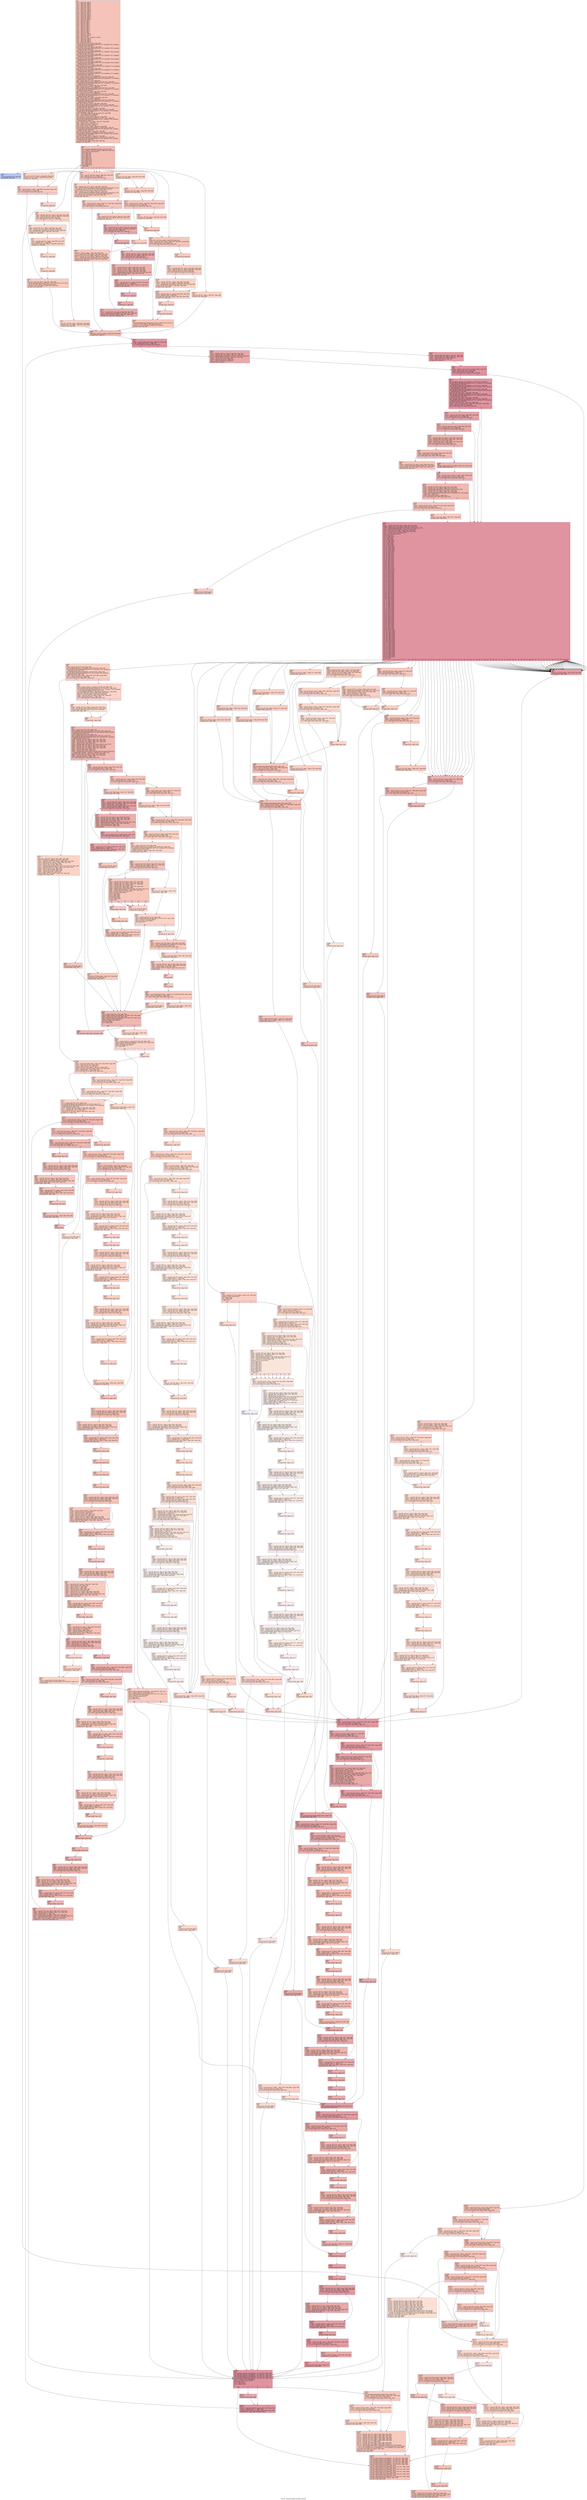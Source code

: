 digraph "CFG for 'quotearg_buffer_restyled' function" {
	label="CFG for 'quotearg_buffer_restyled' function";

	Node0x20fde40 [shape=record,color="#3d50c3ff", style=filled, fillcolor="#e8765c70",label="{%9:\l  %10 = alloca i64, align 8\l  %11 = alloca i8*, align 8\l  %12 = alloca i64, align 8\l  %13 = alloca i8*, align 8\l  %14 = alloca i64, align 8\l  %15 = alloca i32, align 4\l  %16 = alloca i32, align 4\l  %17 = alloca i32*, align 8\l  %18 = alloca i8*, align 8\l  %19 = alloca i8*, align 8\l  %20 = alloca i64, align 8\l  %21 = alloca i64, align 8\l  %22 = alloca i64, align 8\l  %23 = alloca i8*, align 8\l  %24 = alloca i64, align 8\l  %25 = alloca i8, align 1\l  %26 = alloca i8, align 1\l  %27 = alloca i8, align 1\l  %28 = alloca i8, align 1\l  %29 = alloca i8, align 1\l  %30 = alloca i8, align 1\l  %31 = alloca i8, align 1\l  %32 = alloca i8, align 1\l  %33 = alloca i8, align 1\l  %34 = alloca i8, align 1\l  %35 = alloca i8, align 1\l  %36 = alloca i32, align 4\l  %37 = alloca i64, align 8\l  %38 = alloca i8, align 1\l  %39 = alloca %struct.__mbstate_t, align 4\l  %40 = alloca i32, align 4\l  %41 = alloca i64, align 8\l  %42 = alloca i64, align 8\l  %43 = alloca i64, align 8\l  store i8* %0, i8** %11, align 8, !tbaa !834\l  call void @llvm.dbg.declare(metadata i8** %11, metadata !764, metadata\l... !DIExpression()), !dbg !838\l  store i64 %1, i64* %12, align 8, !tbaa !839\l  call void @llvm.dbg.declare(metadata i64* %12, metadata !765, metadata\l... !DIExpression()), !dbg !841\l  store i8* %2, i8** %13, align 8, !tbaa !834\l  call void @llvm.dbg.declare(metadata i8** %13, metadata !766, metadata\l... !DIExpression()), !dbg !842\l  store i64 %3, i64* %14, align 8, !tbaa !839\l  call void @llvm.dbg.declare(metadata i64* %14, metadata !767, metadata\l... !DIExpression()), !dbg !843\l  store i32 %4, i32* %15, align 4, !tbaa !844\l  call void @llvm.dbg.declare(metadata i32* %15, metadata !768, metadata\l... !DIExpression()), !dbg !845\l  store i32 %5, i32* %16, align 4, !tbaa !846\l  call void @llvm.dbg.declare(metadata i32* %16, metadata !769, metadata\l... !DIExpression()), !dbg !848\l  store i32* %6, i32** %17, align 8, !tbaa !834\l  call void @llvm.dbg.declare(metadata i32** %17, metadata !770, metadata\l... !DIExpression()), !dbg !849\l  store i8* %7, i8** %18, align 8, !tbaa !834\l  call void @llvm.dbg.declare(metadata i8** %18, metadata !771, metadata\l... !DIExpression()), !dbg !850\l  store i8* %8, i8** %19, align 8, !tbaa !834\l  call void @llvm.dbg.declare(metadata i8** %19, metadata !772, metadata\l... !DIExpression()), !dbg !851\l  %44 = bitcast i64* %20 to i8*, !dbg !852\l  call void @llvm.lifetime.start.p0i8(i64 8, i8* %44) #22, !dbg !852\l  call void @llvm.dbg.declare(metadata i64* %20, metadata !773, metadata\l... !DIExpression()), !dbg !853\l  %45 = bitcast i64* %21 to i8*, !dbg !854\l  call void @llvm.lifetime.start.p0i8(i64 8, i8* %45) #22, !dbg !854\l  call void @llvm.dbg.declare(metadata i64* %21, metadata !774, metadata\l... !DIExpression()), !dbg !855\l  store i64 0, i64* %21, align 8, !dbg !855, !tbaa !839\l  %46 = bitcast i64* %22 to i8*, !dbg !856\l  call void @llvm.lifetime.start.p0i8(i64 8, i8* %46) #22, !dbg !856\l  call void @llvm.dbg.declare(metadata i64* %22, metadata !775, metadata\l... !DIExpression()), !dbg !857\l  store i64 0, i64* %22, align 8, !dbg !857, !tbaa !839\l  %47 = bitcast i8** %23 to i8*, !dbg !858\l  call void @llvm.lifetime.start.p0i8(i64 8, i8* %47) #22, !dbg !858\l  call void @llvm.dbg.declare(metadata i8** %23, metadata !776, metadata\l... !DIExpression()), !dbg !859\l  store i8* null, i8** %23, align 8, !dbg !859, !tbaa !834\l  %48 = bitcast i64* %24 to i8*, !dbg !860\l  call void @llvm.lifetime.start.p0i8(i64 8, i8* %48) #22, !dbg !860\l  call void @llvm.dbg.declare(metadata i64* %24, metadata !777, metadata\l... !DIExpression()), !dbg !861\l  store i64 0, i64* %24, align 8, !dbg !861, !tbaa !839\l  call void @llvm.lifetime.start.p0i8(i64 1, i8* %25) #22, !dbg !862\l  call void @llvm.dbg.declare(metadata i8* %25, metadata !778, metadata\l... !DIExpression()), !dbg !863\l  store i8 0, i8* %25, align 1, !dbg !863, !tbaa !864\l  call void @llvm.lifetime.start.p0i8(i64 1, i8* %26) #22, !dbg !866\l  call void @llvm.dbg.declare(metadata i8* %26, metadata !779, metadata\l... !DIExpression()), !dbg !867\l  %49 = call i64 @__ctype_get_mb_cur_max() #22, !dbg !868\l  %50 = icmp eq i64 %49, 1, !dbg !869\l  %51 = zext i1 %50 to i8, !dbg !867\l  store i8 %51, i8* %26, align 1, !dbg !867, !tbaa !864\l  call void @llvm.lifetime.start.p0i8(i64 1, i8* %27) #22, !dbg !870\l  call void @llvm.dbg.declare(metadata i8* %27, metadata !780, metadata\l... !DIExpression()), !dbg !871\l  %52 = load i32, i32* %16, align 4, !dbg !872, !tbaa !846\l  %53 = and i32 %52, 2, !dbg !873\l  %54 = icmp ne i32 %53, 0, !dbg !874\l  %55 = zext i1 %54 to i8, !dbg !871\l  store i8 %55, i8* %27, align 1, !dbg !871, !tbaa !864\l  call void @llvm.lifetime.start.p0i8(i64 1, i8* %28) #22, !dbg !875\l  call void @llvm.dbg.declare(metadata i8* %28, metadata !781, metadata\l... !DIExpression()), !dbg !876\l  store i8 0, i8* %28, align 1, !dbg !876, !tbaa !864\l  call void @llvm.lifetime.start.p0i8(i64 1, i8* %29) #22, !dbg !877\l  call void @llvm.dbg.declare(metadata i8* %29, metadata !782, metadata\l... !DIExpression()), !dbg !878\l  store i8 0, i8* %29, align 1, !dbg !878, !tbaa !864\l  call void @llvm.lifetime.start.p0i8(i64 1, i8* %30) #22, !dbg !879\l  call void @llvm.dbg.declare(metadata i8* %30, metadata !783, metadata\l... !DIExpression()), !dbg !880\l  store i8 1, i8* %30, align 1, !dbg !880, !tbaa !864\l  br label %56, !dbg !879\l}"];
	Node0x20fde40 -> Node0x20febf0;
	Node0x20febf0 [shape=record,color="#3d50c3ff", style=filled, fillcolor="#e1675170",label="{%56:\l56:                                               \l  call void @llvm.dbg.label(metadata !828), !dbg !881\l  %57 = load i32, i32* %15, align 4, !dbg !882, !tbaa !844\l  switch i32 %57, label %145 [\l    i32 6, label %58\l    i32 5, label %59\l    i32 7, label %77\l    i32 8, label %78\l    i32 9, label %78\l    i32 10, label %78\l    i32 3, label %119\l    i32 1, label %120\l    i32 4, label %121\l    i32 2, label %126\l    i32 0, label %144\l  ], !dbg !883\l|{<s0>def|<s1>6|<s2>5|<s3>7|<s4>8|<s5>9|<s6>10|<s7>3|<s8>1|<s9>4|<s10>2|<s11>0}}"];
	Node0x20febf0:s0 -> Node0x20ff820;
	Node0x20febf0:s1 -> Node0x20fec40;
	Node0x20febf0:s2 -> Node0x20fec90;
	Node0x20febf0:s3 -> Node0x20fef10;
	Node0x20febf0:s4 -> Node0x20fef60;
	Node0x20febf0:s5 -> Node0x20fef60;
	Node0x20febf0:s6 -> Node0x20fef60;
	Node0x20febf0:s7 -> Node0x20ff3c0;
	Node0x20febf0:s8 -> Node0x20ff410;
	Node0x20febf0:s9 -> Node0x20ff460;
	Node0x20febf0:s10 -> Node0x20ff550;
	Node0x20febf0:s11 -> Node0x20ff7d0;
	Node0x20fec40 [shape=record,color="#3d50c3ff", style=filled, fillcolor="#f4987a70",label="{%58:\l58:                                               \l  store i32 5, i32* %15, align 4, !dbg !884, !tbaa !844\l  store i8 1, i8* %27, align 1, !dbg !886, !tbaa !864\l  br label %59, !dbg !887\l}"];
	Node0x20fec40 -> Node0x20fec90;
	Node0x20fec90 [shape=record,color="#3d50c3ff", style=filled, fillcolor="#f08b6e70",label="{%59:\l59:                                               \l  %60 = load i8, i8* %27, align 1, !dbg !888, !tbaa !864, !range !890\l  %61 = trunc i8 %60 to i1, !dbg !888\l  br i1 %61, label %76, label %62, !dbg !891\l|{<s0>T|<s1>F}}"];
	Node0x20fec90:s0 -> Node0x20feec0;
	Node0x20fec90:s1 -> Node0x20fece0;
	Node0x20fece0 [shape=record,color="#3d50c3ff", style=filled, fillcolor="#f4987a70",label="{%62:\l62:                                               \l  br label %63, !dbg !892\l}"];
	Node0x20fece0 -> Node0x20fed30;
	Node0x20fed30 [shape=record,color="#3d50c3ff", style=filled, fillcolor="#f4987a70",label="{%63:\l63:                                               \l  %64 = load i64, i64* %21, align 8, !dbg !893, !tbaa !839\l  %65 = load i64, i64* %12, align 8, !dbg !893, !tbaa !839\l  %66 = icmp ult i64 %64, %65, !dbg !893\l  br i1 %66, label %67, label %71, !dbg !896\l|{<s0>T|<s1>F}}"];
	Node0x20fed30:s0 -> Node0x20fed80;
	Node0x20fed30:s1 -> Node0x20fedd0;
	Node0x20fed80 [shape=record,color="#3d50c3ff", style=filled, fillcolor="#f7a88970",label="{%67:\l67:                                               \l  %68 = load i8*, i8** %11, align 8, !dbg !893, !tbaa !834\l  %69 = load i64, i64* %21, align 8, !dbg !893, !tbaa !839\l  %70 = getelementptr inbounds i8, i8* %68, i64 %69, !dbg !893\l  store i8 34, i8* %70, align 1, !dbg !893, !tbaa !844\l  br label %71, !dbg !893\l}"];
	Node0x20fed80 -> Node0x20fedd0;
	Node0x20fedd0 [shape=record,color="#3d50c3ff", style=filled, fillcolor="#f4987a70",label="{%71:\l71:                                               \l  %72 = load i64, i64* %21, align 8, !dbg !896, !tbaa !839\l  %73 = add i64 %72, 1, !dbg !896\l  store i64 %73, i64* %21, align 8, !dbg !896, !tbaa !839\l  br label %74, !dbg !896\l}"];
	Node0x20fedd0 -> Node0x20fee20;
	Node0x20fee20 [shape=record,color="#3d50c3ff", style=filled, fillcolor="#f4987a70",label="{%74:\l74:                                               \l  br label %75, !dbg !896\l}"];
	Node0x20fee20 -> Node0x20fee70;
	Node0x20fee70 [shape=record,color="#3d50c3ff", style=filled, fillcolor="#f4987a70",label="{%75:\l75:                                               \l  br label %76, !dbg !896\l}"];
	Node0x20fee70 -> Node0x20feec0;
	Node0x20feec0 [shape=record,color="#3d50c3ff", style=filled, fillcolor="#f08b6e70",label="{%76:\l76:                                               \l  store i8 1, i8* %25, align 1, !dbg !897, !tbaa !864\l  store i8* getelementptr inbounds ([2 x i8], [2 x i8]* @.str.10.74, i64 0,\l... i64 0), i8** %23, align 8, !dbg !898, !tbaa !834\l  store i64 1, i64* %24, align 8, !dbg !899, !tbaa !839\l  br label %146, !dbg !900\l}"];
	Node0x20feec0 -> Node0x20ff870;
	Node0x20fef10 [shape=record,color="#3d50c3ff", style=filled, fillcolor="#f4987a70",label="{%77:\l77:                                               \l  store i8 1, i8* %25, align 1, !dbg !901, !tbaa !864\l  store i8 0, i8* %27, align 1, !dbg !902, !tbaa !864\l  br label %146, !dbg !903\l}"];
	Node0x20fef10 -> Node0x20ff870;
	Node0x20fef60 [shape=record,color="#3d50c3ff", style=filled, fillcolor="#ed836670",label="{%78:\l78:                                               \l  %79 = load i32, i32* %15, align 4, !dbg !904, !tbaa !844\l  %80 = icmp ne i32 %79, 10, !dbg !907\l  br i1 %80, label %81, label %86, !dbg !908\l|{<s0>T|<s1>F}}"];
	Node0x20fef60:s0 -> Node0x20fefb0;
	Node0x20fef60:s1 -> Node0x20ff000;
	Node0x20fefb0 [shape=record,color="#3d50c3ff", style=filled, fillcolor="#f2907270",label="{%81:\l81:                                               \l  %82 = load i32, i32* %15, align 4, !dbg !909, !tbaa !844\l  %83 = call i8* @gettext_quote(i8* noundef getelementptr inbounds ([2 x i8],\l... [2 x i8]* @.str.11.75, i64 0, i64 0), i32 noundef %82), !dbg !911\l  store i8* %83, i8** %18, align 8, !dbg !912, !tbaa !834\l  %84 = load i32, i32* %15, align 4, !dbg !913, !tbaa !844\l  %85 = call i8* @gettext_quote(i8* noundef getelementptr inbounds ([2 x i8],\l... [2 x i8]* @.str.12.76, i64 0, i64 0), i32 noundef %84), !dbg !914\l  store i8* %85, i8** %19, align 8, !dbg !915, !tbaa !834\l  br label %86, !dbg !916\l}"];
	Node0x20fefb0 -> Node0x20ff000;
	Node0x20ff000 [shape=record,color="#3d50c3ff", style=filled, fillcolor="#ed836670",label="{%86:\l86:                                               \l  %87 = load i8, i8* %27, align 1, !dbg !917, !tbaa !864, !range !890\l  %88 = trunc i8 %87 to i1, !dbg !917\l  br i1 %88, label %115, label %89, !dbg !919\l|{<s0>T|<s1>F}}"];
	Node0x20ff000:s0 -> Node0x20ff370;
	Node0x20ff000:s1 -> Node0x20ff050;
	Node0x20ff050 [shape=record,color="#3d50c3ff", style=filled, fillcolor="#f2907270",label="{%89:\l89:                                               \l  %90 = load i8*, i8** %18, align 8, !dbg !920, !tbaa !834\l  store i8* %90, i8** %23, align 8, !dbg !922, !tbaa !834\l  br label %91, !dbg !923\l}"];
	Node0x20ff050 -> Node0x20ff0a0;
	Node0x20ff0a0 [shape=record,color="#3d50c3ff", style=filled, fillcolor="#cc403a70",label="{%91:\l91:                                               \l  %92 = load i8*, i8** %23, align 8, !dbg !924, !tbaa !834\l  %93 = load i8, i8* %92, align 1, !dbg !926, !tbaa !844\l  %94 = icmp ne i8 %93, 0, !dbg !927\l  br i1 %94, label %95, label %114, !dbg !927\l|{<s0>T|<s1>F}}"];
	Node0x20ff0a0:s0 -> Node0x20ff0f0;
	Node0x20ff0a0:s1 -> Node0x20ff320;
	Node0x20ff0f0 [shape=record,color="#3d50c3ff", style=filled, fillcolor="#cc403a70",label="{%95:\l95:                                               \l  br label %96, !dbg !928\l}"];
	Node0x20ff0f0 -> Node0x20ff140;
	Node0x20ff140 [shape=record,color="#3d50c3ff", style=filled, fillcolor="#cc403a70",label="{%96:\l96:                                               \l  %97 = load i64, i64* %21, align 8, !dbg !929, !tbaa !839\l  %98 = load i64, i64* %12, align 8, !dbg !929, !tbaa !839\l  %99 = icmp ult i64 %97, %98, !dbg !929\l  br i1 %99, label %100, label %106, !dbg !932\l|{<s0>T|<s1>F}}"];
	Node0x20ff140:s0 -> Node0x20ff190;
	Node0x20ff140:s1 -> Node0x20ff1e0;
	Node0x20ff190 [shape=record,color="#3d50c3ff", style=filled, fillcolor="#d8564670",label="{%100:\l100:                                              \l  %101 = load i8*, i8** %23, align 8, !dbg !929, !tbaa !834\l  %102 = load i8, i8* %101, align 1, !dbg !929, !tbaa !844\l  %103 = load i8*, i8** %11, align 8, !dbg !929, !tbaa !834\l  %104 = load i64, i64* %21, align 8, !dbg !929, !tbaa !839\l  %105 = getelementptr inbounds i8, i8* %103, i64 %104, !dbg !929\l  store i8 %102, i8* %105, align 1, !dbg !929, !tbaa !844\l  br label %106, !dbg !929\l}"];
	Node0x20ff190 -> Node0x20ff1e0;
	Node0x20ff1e0 [shape=record,color="#3d50c3ff", style=filled, fillcolor="#cc403a70",label="{%106:\l106:                                              \l  %107 = load i64, i64* %21, align 8, !dbg !932, !tbaa !839\l  %108 = add i64 %107, 1, !dbg !932\l  store i64 %108, i64* %21, align 8, !dbg !932, !tbaa !839\l  br label %109, !dbg !932\l}"];
	Node0x20ff1e0 -> Node0x20ff230;
	Node0x20ff230 [shape=record,color="#3d50c3ff", style=filled, fillcolor="#cc403a70",label="{%109:\l109:                                              \l  br label %110, !dbg !932\l}"];
	Node0x20ff230 -> Node0x20ff280;
	Node0x20ff280 [shape=record,color="#3d50c3ff", style=filled, fillcolor="#cc403a70",label="{%110:\l110:                                              \l  br label %111, !dbg !932\l}"];
	Node0x20ff280 -> Node0x20ff2d0;
	Node0x20ff2d0 [shape=record,color="#3d50c3ff", style=filled, fillcolor="#cc403a70",label="{%111:\l111:                                              \l  %112 = load i8*, i8** %23, align 8, !dbg !933, !tbaa !834\l  %113 = getelementptr inbounds i8, i8* %112, i32 1, !dbg !933\l  store i8* %113, i8** %23, align 8, !dbg !933, !tbaa !834\l  br label %91, !dbg !934, !llvm.loop !935\l}"];
	Node0x20ff2d0 -> Node0x20ff0a0;
	Node0x20ff320 [shape=record,color="#3d50c3ff", style=filled, fillcolor="#f2907270",label="{%114:\l114:                                              \l  br label %115, !dbg !936\l}"];
	Node0x20ff320 -> Node0x20ff370;
	Node0x20ff370 [shape=record,color="#3d50c3ff", style=filled, fillcolor="#ed836670",label="{%115:\l115:                                              \l  store i8 1, i8* %25, align 1, !dbg !939, !tbaa !864\l  %116 = load i8*, i8** %19, align 8, !dbg !940, !tbaa !834\l  store i8* %116, i8** %23, align 8, !dbg !941, !tbaa !834\l  %117 = load i8*, i8** %23, align 8, !dbg !942, !tbaa !834\l  %118 = call i64 @strlen(i8* noundef %117) #23, !dbg !943\l  store i64 %118, i64* %24, align 8, !dbg !944, !tbaa !839\l  br label %146, !dbg !945\l}"];
	Node0x20ff370 -> Node0x20ff870;
	Node0x20ff3c0 [shape=record,color="#3d50c3ff", style=filled, fillcolor="#f4987a70",label="{%119:\l119:                                              \l  store i8 1, i8* %25, align 1, !dbg !946, !tbaa !864\l  br label %120, !dbg !947\l}"];
	Node0x20ff3c0 -> Node0x20ff410;
	Node0x20ff410 [shape=record,color="#3d50c3ff", style=filled, fillcolor="#f08b6e70",label="{%120:\l120:                                              \l  store i8 1, i8* %27, align 1, !dbg !948, !tbaa !864\l  br label %121, !dbg !949\l}"];
	Node0x20ff410 -> Node0x20ff460;
	Node0x20ff460 [shape=record,color="#3d50c3ff", style=filled, fillcolor="#ed836670",label="{%121:\l121:                                              \l  %122 = load i8, i8* %27, align 1, !dbg !950, !tbaa !864, !range !890\l  %123 = trunc i8 %122 to i1, !dbg !950\l  br i1 %123, label %125, label %124, !dbg !952\l|{<s0>T|<s1>F}}"];
	Node0x20ff460:s0 -> Node0x20ff500;
	Node0x20ff460:s1 -> Node0x20ff4b0;
	Node0x20ff4b0 [shape=record,color="#3d50c3ff", style=filled, fillcolor="#f2907270",label="{%124:\l124:                                              \l  store i8 1, i8* %25, align 1, !dbg !953, !tbaa !864\l  br label %125, !dbg !954\l}"];
	Node0x20ff4b0 -> Node0x20ff500;
	Node0x20ff500 [shape=record,color="#3d50c3ff", style=filled, fillcolor="#ed836670",label="{%125:\l125:                                              \l  br label %126, !dbg !950\l}"];
	Node0x20ff500 -> Node0x20ff550;
	Node0x20ff550 [shape=record,color="#3d50c3ff", style=filled, fillcolor="#ec7f6370",label="{%126:\l126:                                              \l  store i32 2, i32* %15, align 4, !dbg !955, !tbaa !844\l  %127 = load i8, i8* %27, align 1, !dbg !956, !tbaa !864, !range !890\l  %128 = trunc i8 %127 to i1, !dbg !956\l  br i1 %128, label %143, label %129, !dbg !958\l|{<s0>T|<s1>F}}"];
	Node0x20ff550:s0 -> Node0x20ff780;
	Node0x20ff550:s1 -> Node0x20ff5a0;
	Node0x20ff5a0 [shape=record,color="#3d50c3ff", style=filled, fillcolor="#f08b6e70",label="{%129:\l129:                                              \l  br label %130, !dbg !959\l}"];
	Node0x20ff5a0 -> Node0x20ff5f0;
	Node0x20ff5f0 [shape=record,color="#3d50c3ff", style=filled, fillcolor="#f08b6e70",label="{%130:\l130:                                              \l  %131 = load i64, i64* %21, align 8, !dbg !960, !tbaa !839\l  %132 = load i64, i64* %12, align 8, !dbg !960, !tbaa !839\l  %133 = icmp ult i64 %131, %132, !dbg !960\l  br i1 %133, label %134, label %138, !dbg !963\l|{<s0>T|<s1>F}}"];
	Node0x20ff5f0:s0 -> Node0x20ff640;
	Node0x20ff5f0:s1 -> Node0x20ff690;
	Node0x20ff640 [shape=record,color="#3d50c3ff", style=filled, fillcolor="#f4987a70",label="{%134:\l134:                                              \l  %135 = load i8*, i8** %11, align 8, !dbg !960, !tbaa !834\l  %136 = load i64, i64* %21, align 8, !dbg !960, !tbaa !839\l  %137 = getelementptr inbounds i8, i8* %135, i64 %136, !dbg !960\l  store i8 39, i8* %137, align 1, !dbg !960, !tbaa !844\l  br label %138, !dbg !960\l}"];
	Node0x20ff640 -> Node0x20ff690;
	Node0x20ff690 [shape=record,color="#3d50c3ff", style=filled, fillcolor="#f08b6e70",label="{%138:\l138:                                              \l  %139 = load i64, i64* %21, align 8, !dbg !963, !tbaa !839\l  %140 = add i64 %139, 1, !dbg !963\l  store i64 %140, i64* %21, align 8, !dbg !963, !tbaa !839\l  br label %141, !dbg !963\l}"];
	Node0x20ff690 -> Node0x20ff6e0;
	Node0x20ff6e0 [shape=record,color="#3d50c3ff", style=filled, fillcolor="#f08b6e70",label="{%141:\l141:                                              \l  br label %142, !dbg !963\l}"];
	Node0x20ff6e0 -> Node0x20ff730;
	Node0x20ff730 [shape=record,color="#3d50c3ff", style=filled, fillcolor="#f08b6e70",label="{%142:\l142:                                              \l  br label %143, !dbg !963\l}"];
	Node0x20ff730 -> Node0x20ff780;
	Node0x20ff780 [shape=record,color="#3d50c3ff", style=filled, fillcolor="#ec7f6370",label="{%143:\l143:                                              \l  store i8* getelementptr inbounds ([2 x i8], [2 x i8]* @.str.12.76, i64 0,\l... i64 0), i8** %23, align 8, !dbg !964, !tbaa !834\l  store i64 1, i64* %24, align 8, !dbg !965, !tbaa !839\l  br label %146, !dbg !966\l}"];
	Node0x20ff780 -> Node0x20ff870;
	Node0x20ff7d0 [shape=record,color="#3d50c3ff", style=filled, fillcolor="#f4987a70",label="{%144:\l144:                                              \l  store i8 0, i8* %27, align 1, !dbg !967, !tbaa !864\l  br label %146, !dbg !968\l}"];
	Node0x20ff7d0 -> Node0x20ff870;
	Node0x20ff820 [shape=record,color="#3d50c3ff", style=filled, fillcolor="#5b7ae570",label="{%145:\l145:                                              \l  call void @abort() #24, !dbg !969\l  unreachable, !dbg !969\l}"];
	Node0x20ff870 [shape=record,color="#3d50c3ff", style=filled, fillcolor="#e1675170",label="{%146:\l146:                                              \l  store i64 0, i64* %20, align 8, !dbg !970, !tbaa !839\l  br label %147, !dbg !971\l}"];
	Node0x20ff870 -> Node0x20ff8c0;
	Node0x20ff8c0 [shape=record,color="#b70d28ff", style=filled, fillcolor="#b70d2870",label="{%147:\l147:                                              \l  %148 = load i64, i64* %14, align 8, !dbg !972, !tbaa !839\l  %149 = icmp eq i64 %148, -1, !dbg !973\l  br i1 %149, label %150, label %158, !dbg !972\l|{<s0>T|<s1>F}}"];
	Node0x20ff8c0:s0 -> Node0x20ff910;
	Node0x20ff8c0:s1 -> Node0x20ff960;
	Node0x20ff910 [shape=record,color="#3d50c3ff", style=filled, fillcolor="#ca3b3770",label="{%150:\l150:                                              \l  %151 = load i8*, i8** %13, align 8, !dbg !974, !tbaa !834\l  %152 = load i64, i64* %20, align 8, !dbg !975, !tbaa !839\l  %153 = getelementptr inbounds i8, i8* %151, i64 %152, !dbg !974\l  %154 = load i8, i8* %153, align 1, !dbg !974, !tbaa !844\l  %155 = sext i8 %154 to i32, !dbg !974\l  %156 = icmp eq i32 %155, 0, !dbg !976\l  %157 = zext i1 %156 to i32, !dbg !976\l  br label %163, !dbg !972\l}"];
	Node0x20ff910 -> Node0x20ff9b0;
	Node0x20ff960 [shape=record,color="#b70d28ff", style=filled, fillcolor="#be242e70",label="{%158:\l158:                                              \l  %159 = load i64, i64* %20, align 8, !dbg !977, !tbaa !839\l  %160 = load i64, i64* %14, align 8, !dbg !978, !tbaa !839\l  %161 = icmp eq i64 %159, %160, !dbg !979\l  %162 = zext i1 %161 to i32, !dbg !979\l  br label %163, !dbg !972\l}"];
	Node0x20ff960 -> Node0x20ff9b0;
	Node0x20ff9b0 [shape=record,color="#b70d28ff", style=filled, fillcolor="#b70d2870",label="{%163:\l163:                                              \l  %164 = phi i32 [ %157, %150 ], [ %162, %158 ], !dbg !972\l  %165 = icmp ne i32 %164, 0, !dbg !980\l  %166 = xor i1 %165, true, !dbg !980\l  br i1 %166, label %167, label %1079, !dbg !981\l|{<s0>T|<s1>F}}"];
	Node0x20ff9b0:s0 -> Node0x20ffa00;
	Node0x20ff9b0:s1 -> Node0x2106670;
	Node0x20ffa00 [shape=record,color="#b70d28ff", style=filled, fillcolor="#b70d2870",label="{%167:\l167:                                              \l  call void @llvm.lifetime.start.p0i8(i64 1, i8* %31) #22, !dbg !982\l  call void @llvm.dbg.declare(metadata i8* %31, metadata !784, metadata\l... !DIExpression()), !dbg !983\l  call void @llvm.lifetime.start.p0i8(i64 1, i8* %32) #22, !dbg !984\l  call void @llvm.dbg.declare(metadata i8* %32, metadata !788, metadata\l... !DIExpression()), !dbg !985\l  call void @llvm.lifetime.start.p0i8(i64 1, i8* %33) #22, !dbg !986\l  call void @llvm.dbg.declare(metadata i8* %33, metadata !789, metadata\l... !DIExpression()), !dbg !987\l  store i8 0, i8* %33, align 1, !dbg !987, !tbaa !864\l  call void @llvm.lifetime.start.p0i8(i64 1, i8* %34) #22, !dbg !988\l  call void @llvm.dbg.declare(metadata i8* %34, metadata !790, metadata\l... !DIExpression()), !dbg !989\l  store i8 0, i8* %34, align 1, !dbg !989, !tbaa !864\l  call void @llvm.lifetime.start.p0i8(i64 1, i8* %35) #22, !dbg !990\l  call void @llvm.dbg.declare(metadata i8* %35, metadata !791, metadata\l... !DIExpression()), !dbg !991\l  store i8 0, i8* %35, align 1, !dbg !991, !tbaa !864\l  %168 = load i8, i8* %25, align 1, !dbg !992, !tbaa !864, !range !890\l  %169 = trunc i8 %168 to i1, !dbg !992\l  br i1 %169, label %170, label %206, !dbg !994\l|{<s0>T|<s1>F}}"];
	Node0x20ffa00:s0 -> Node0x20ffa50;
	Node0x20ffa00:s1 -> Node0x20ffdc0;
	Node0x20ffa50 [shape=record,color="#3d50c3ff", style=filled, fillcolor="#c32e3170",label="{%170:\l170:                                              \l  %171 = load i32, i32* %15, align 4, !dbg !995, !tbaa !844\l  %172 = icmp ne i32 %171, 2, !dbg !996\l  br i1 %172, label %173, label %206, !dbg !997\l|{<s0>T|<s1>F}}"];
	Node0x20ffa50:s0 -> Node0x20ffaa0;
	Node0x20ffa50:s1 -> Node0x20ffdc0;
	Node0x20ffaa0 [shape=record,color="#3d50c3ff", style=filled, fillcolor="#d0473d70",label="{%173:\l173:                                              \l  %174 = load i64, i64* %24, align 8, !dbg !998, !tbaa !839\l  %175 = icmp ne i64 %174, 0, !dbg !998\l  br i1 %175, label %176, label %206, !dbg !999\l|{<s0>T|<s1>F}}"];
	Node0x20ffaa0:s0 -> Node0x20ffaf0;
	Node0x20ffaa0:s1 -> Node0x20ffdc0;
	Node0x20ffaf0 [shape=record,color="#3d50c3ff", style=filled, fillcolor="#d6524470",label="{%176:\l176:                                              \l  %177 = load i64, i64* %20, align 8, !dbg !1000, !tbaa !839\l  %178 = load i64, i64* %24, align 8, !dbg !1001, !tbaa !839\l  %179 = add i64 %177, %178, !dbg !1002\l  %180 = load i64, i64* %14, align 8, !dbg !1003, !tbaa !839\l  %181 = icmp eq i64 %180, -1, !dbg !1004\l  br i1 %181, label %182, label %188, !dbg !1005\l|{<s0>T|<s1>F}}"];
	Node0x20ffaf0:s0 -> Node0x20ffb40;
	Node0x20ffaf0:s1 -> Node0x20ffbe0;
	Node0x20ffb40 [shape=record,color="#3d50c3ff", style=filled, fillcolor="#e1675170",label="{%182:\l182:                                              \l  %183 = load i64, i64* %24, align 8, !dbg !1006, !tbaa !839\l  %184 = icmp ult i64 1, %183, !dbg !1007\l  br i1 %184, label %185, label %188, !dbg !1003\l|{<s0>T|<s1>F}}"];
	Node0x20ffb40:s0 -> Node0x20ffb90;
	Node0x20ffb40:s1 -> Node0x20ffbe0;
	Node0x20ffb90 [shape=record,color="#3d50c3ff", style=filled, fillcolor="#e97a5f70",label="{%185:\l185:                                              \l  %186 = load i8*, i8** %13, align 8, !dbg !1008, !tbaa !834\l  %187 = call i64 @strlen(i8* noundef %186) #23, !dbg !1009\l  store i64 %187, i64* %14, align 8, !dbg !1010, !tbaa !839\l  br label %190, !dbg !1003\l}"];
	Node0x20ffb90 -> Node0x20ffc30;
	Node0x20ffbe0 [shape=record,color="#3d50c3ff", style=filled, fillcolor="#d8564670",label="{%188:\l188:                                              \l  %189 = load i64, i64* %14, align 8, !dbg !1011, !tbaa !839\l  br label %190, !dbg !1003\l}"];
	Node0x20ffbe0 -> Node0x20ffc30;
	Node0x20ffc30 [shape=record,color="#3d50c3ff", style=filled, fillcolor="#d6524470",label="{%190:\l190:                                              \l  %191 = phi i64 [ %187, %185 ], [ %189, %188 ], !dbg !1003\l  %192 = icmp ule i64 %179, %191, !dbg !1012\l  br i1 %192, label %193, label %206, !dbg !1013\l|{<s0>T|<s1>F}}"];
	Node0x20ffc30:s0 -> Node0x20ffc80;
	Node0x20ffc30:s1 -> Node0x20ffdc0;
	Node0x20ffc80 [shape=record,color="#3d50c3ff", style=filled, fillcolor="#de614d70",label="{%193:\l193:                                              \l  %194 = load i8*, i8** %13, align 8, !dbg !1014, !tbaa !834\l  %195 = load i64, i64* %20, align 8, !dbg !1015, !tbaa !839\l  %196 = getelementptr inbounds i8, i8* %194, i64 %195, !dbg !1016\l  %197 = load i8*, i8** %23, align 8, !dbg !1017, !tbaa !834\l  %198 = load i64, i64* %24, align 8, !dbg !1018, !tbaa !839\l  %199 = call i32 @memcmp(i8* noundef %196, i8* noundef %197, i64 noundef\l... %198) #23, !dbg !1019\l  %200 = icmp eq i32 %199, 0, !dbg !1020\l  br i1 %200, label %201, label %206, !dbg !1021\l|{<s0>T|<s1>F}}"];
	Node0x20ffc80:s0 -> Node0x20ffcd0;
	Node0x20ffc80:s1 -> Node0x20ffdc0;
	Node0x20ffcd0 [shape=record,color="#3d50c3ff", style=filled, fillcolor="#e97a5f70",label="{%201:\l201:                                              \l  %202 = load i8, i8* %27, align 1, !dbg !1022, !tbaa !864, !range !890\l  %203 = trunc i8 %202 to i1, !dbg !1022\l  br i1 %203, label %204, label %205, !dbg !1025\l|{<s0>T|<s1>F}}"];
	Node0x20ffcd0:s0 -> Node0x20ffd20;
	Node0x20ffcd0:s1 -> Node0x20ffd70;
	Node0x20ffd20 [shape=record,color="#3d50c3ff", style=filled, fillcolor="#ef886b70",label="{%204:\l204:                                              \l  store i32 16, i32* %36, align 4\l  br label %1073, !dbg !1026\l}"];
	Node0x20ffd20 -> Node0x2106580;
	Node0x20ffd70 [shape=record,color="#3d50c3ff", style=filled, fillcolor="#ef886b70",label="{%205:\l205:                                              \l  store i8 1, i8* %33, align 1, !dbg !1027, !tbaa !864\l  br label %206, !dbg !1028\l}"];
	Node0x20ffd70 -> Node0x20ffdc0;
	Node0x20ffdc0 [shape=record,color="#b70d28ff", style=filled, fillcolor="#b70d2870",label="{%206:\l206:                                              \l  %207 = load i8*, i8** %13, align 8, !dbg !1029, !tbaa !834\l  %208 = load i64, i64* %20, align 8, !dbg !1030, !tbaa !839\l  %209 = getelementptr inbounds i8, i8* %207, i64 %208, !dbg !1029\l  %210 = load i8, i8* %209, align 1, !dbg !1029, !tbaa !844\l  store i8 %210, i8* %31, align 1, !dbg !1031, !tbaa !844\l  %211 = load i8, i8* %31, align 1, !dbg !1032, !tbaa !844\l  %212 = zext i8 %211 to i32, !dbg !1032\l  switch i32 %212, label %567 [\l    i32 0, label %213\l    i32 63, label %341\l    i32 7, label %441\l    i32 8, label %442\l    i32 12, label %443\l    i32 10, label %444\l    i32 13, label %445\l    i32 9, label %446\l    i32 11, label %447\l    i32 92, label %448\l    i32 123, label %482\l    i32 125, label %482\l    i32 35, label %496\l    i32 126, label %496\l    i32 32, label %501\l    i32 33, label %502\l    i32 34, label %502\l    i32 36, label %502\l    i32 38, label %502\l    i32 40, label %502\l    i32 41, label %502\l    i32 42, label %502\l    i32 59, label %502\l    i32 60, label %502\l    i32 61, label %502\l    i32 62, label %502\l    i32 91, label %502\l    i32 94, label %502\l    i32 96, label %502\l    i32 124, label %502\l    i32 39, label %510\l    i32 37, label %566\l    i32 43, label %566\l    i32 44, label %566\l    i32 45, label %566\l    i32 46, label %566\l    i32 47, label %566\l    i32 48, label %566\l    i32 49, label %566\l    i32 50, label %566\l    i32 51, label %566\l    i32 52, label %566\l    i32 53, label %566\l    i32 54, label %566\l    i32 55, label %566\l    i32 56, label %566\l    i32 57, label %566\l    i32 58, label %566\l    i32 65, label %566\l    i32 66, label %566\l    i32 67, label %566\l    i32 68, label %566\l    i32 69, label %566\l    i32 70, label %566\l    i32 71, label %566\l    i32 72, label %566\l    i32 73, label %566\l    i32 74, label %566\l    i32 75, label %566\l    i32 76, label %566\l    i32 77, label %566\l    i32 78, label %566\l    i32 79, label %566\l    i32 80, label %566\l    i32 81, label %566\l    i32 82, label %566\l    i32 83, label %566\l    i32 84, label %566\l    i32 85, label %566\l    i32 86, label %566\l    i32 87, label %566\l    i32 88, label %566\l    i32 89, label %566\l    i32 90, label %566\l    i32 93, label %566\l    i32 95, label %566\l    i32 97, label %566\l    i32 98, label %566\l    i32 99, label %566\l    i32 100, label %566\l    i32 101, label %566\l    i32 102, label %566\l    i32 103, label %566\l    i32 104, label %566\l    i32 105, label %566\l    i32 106, label %566\l    i32 107, label %566\l    i32 108, label %566\l    i32 109, label %566\l    i32 110, label %566\l    i32 111, label %566\l    i32 112, label %566\l    i32 113, label %566\l    i32 114, label %566\l    i32 115, label %566\l    i32 116, label %566\l    i32 117, label %566\l    i32 118, label %566\l    i32 119, label %566\l    i32 120, label %566\l    i32 121, label %566\l    i32 122, label %566\l  ], !dbg !1033\l|{<s0>def|<s1>0|<s2>63|<s3>7|<s4>8|<s5>12|<s6>10|<s7>13|<s8>9|<s9>11|<s10>92|<s11>123|<s12>125|<s13>35|<s14>126|<s15>32|<s16>33|<s17>34|<s18>36|<s19>38|<s20>40|<s21>41|<s22>42|<s23>59|<s24>60|<s25>61|<s26>62|<s27>91|<s28>94|<s29>96|<s30>124|<s31>39|<s32>37|<s33>43|<s34>44|<s35>45|<s36>46|<s37>47|<s38>48|<s39>49|<s40>50|<s41>51|<s42>52|<s43>53|<s44>54|<s45>55|<s46>56|<s47>57|<s48>58|<s49>65|<s50>66|<s51>67|<s52>68|<s53>69|<s54>70|<s55>71|<s56>72|<s57>73|<s58>74|<s59>75|<s60>76|<s61>77|<s62>78|<s63>79|<s64>truncated...}}"];
	Node0x20ffdc0:s0 -> Node0x2102b60;
	Node0x20ffdc0:s1 -> Node0x20ffe10;
	Node0x20ffdc0:s2 -> Node0x2100d60;
	Node0x20ffdc0:s3 -> Node0x21018a0;
	Node0x20ffdc0:s4 -> Node0x21018f0;
	Node0x20ffdc0:s5 -> Node0x2101940;
	Node0x20ffdc0:s6 -> Node0x2101990;
	Node0x20ffdc0:s7 -> Node0x21019e0;
	Node0x20ffdc0:s8 -> Node0x2101a30;
	Node0x20ffdc0:s9 -> Node0x2101a80;
	Node0x20ffdc0:s10 -> Node0x2101ad0;
	Node0x20ffdc0:s11 -> Node0x2101fd0;
	Node0x20ffdc0:s12 -> Node0x2101fd0;
	Node0x20ffdc0:s13 -> Node0x2102160;
	Node0x20ffdc0:s14 -> Node0x2102160;
	Node0x20ffdc0:s15 -> Node0x2102250;
	Node0x20ffdc0:s16 -> Node0x21022a0;
	Node0x20ffdc0:s17 -> Node0x21022a0;
	Node0x20ffdc0:s18 -> Node0x21022a0;
	Node0x20ffdc0:s19 -> Node0x21022a0;
	Node0x20ffdc0:s20 -> Node0x21022a0;
	Node0x20ffdc0:s21 -> Node0x21022a0;
	Node0x20ffdc0:s22 -> Node0x21022a0;
	Node0x20ffdc0:s23 -> Node0x21022a0;
	Node0x20ffdc0:s24 -> Node0x21022a0;
	Node0x20ffdc0:s25 -> Node0x21022a0;
	Node0x20ffdc0:s26 -> Node0x21022a0;
	Node0x20ffdc0:s27 -> Node0x21022a0;
	Node0x20ffdc0:s28 -> Node0x21022a0;
	Node0x20ffdc0:s29 -> Node0x21022a0;
	Node0x20ffdc0:s30 -> Node0x21022a0;
	Node0x20ffdc0:s31 -> Node0x21023e0;
	Node0x20ffdc0:s32 -> Node0x2102b10;
	Node0x20ffdc0:s33 -> Node0x2102b10;
	Node0x20ffdc0:s34 -> Node0x2102b10;
	Node0x20ffdc0:s35 -> Node0x2102b10;
	Node0x20ffdc0:s36 -> Node0x2102b10;
	Node0x20ffdc0:s37 -> Node0x2102b10;
	Node0x20ffdc0:s38 -> Node0x2102b10;
	Node0x20ffdc0:s39 -> Node0x2102b10;
	Node0x20ffdc0:s40 -> Node0x2102b10;
	Node0x20ffdc0:s41 -> Node0x2102b10;
	Node0x20ffdc0:s42 -> Node0x2102b10;
	Node0x20ffdc0:s43 -> Node0x2102b10;
	Node0x20ffdc0:s44 -> Node0x2102b10;
	Node0x20ffdc0:s45 -> Node0x2102b10;
	Node0x20ffdc0:s46 -> Node0x2102b10;
	Node0x20ffdc0:s47 -> Node0x2102b10;
	Node0x20ffdc0:s48 -> Node0x2102b10;
	Node0x20ffdc0:s49 -> Node0x2102b10;
	Node0x20ffdc0:s50 -> Node0x2102b10;
	Node0x20ffdc0:s51 -> Node0x2102b10;
	Node0x20ffdc0:s52 -> Node0x2102b10;
	Node0x20ffdc0:s53 -> Node0x2102b10;
	Node0x20ffdc0:s54 -> Node0x2102b10;
	Node0x20ffdc0:s55 -> Node0x2102b10;
	Node0x20ffdc0:s56 -> Node0x2102b10;
	Node0x20ffdc0:s57 -> Node0x2102b10;
	Node0x20ffdc0:s58 -> Node0x2102b10;
	Node0x20ffdc0:s59 -> Node0x2102b10;
	Node0x20ffdc0:s60 -> Node0x2102b10;
	Node0x20ffdc0:s61 -> Node0x2102b10;
	Node0x20ffdc0:s62 -> Node0x2102b10;
	Node0x20ffdc0:s63 -> Node0x2102b10;
	Node0x20ffdc0:s64 -> Node0x2102b10;
	Node0x20ffdc0:s64 -> Node0x2102b10;
	Node0x20ffdc0:s64 -> Node0x2102b10;
	Node0x20ffdc0:s64 -> Node0x2102b10;
	Node0x20ffdc0:s64 -> Node0x2102b10;
	Node0x20ffdc0:s64 -> Node0x2102b10;
	Node0x20ffdc0:s64 -> Node0x2102b10;
	Node0x20ffdc0:s64 -> Node0x2102b10;
	Node0x20ffdc0:s64 -> Node0x2102b10;
	Node0x20ffdc0:s64 -> Node0x2102b10;
	Node0x20ffdc0:s64 -> Node0x2102b10;
	Node0x20ffdc0:s64 -> Node0x2102b10;
	Node0x20ffdc0:s64 -> Node0x2102b10;
	Node0x20ffdc0:s64 -> Node0x2102b10;
	Node0x20ffdc0:s64 -> Node0x2102b10;
	Node0x20ffdc0:s64 -> Node0x2102b10;
	Node0x20ffdc0:s64 -> Node0x2102b10;
	Node0x20ffdc0:s64 -> Node0x2102b10;
	Node0x20ffdc0:s64 -> Node0x2102b10;
	Node0x20ffdc0:s64 -> Node0x2102b10;
	Node0x20ffdc0:s64 -> Node0x2102b10;
	Node0x20ffdc0:s64 -> Node0x2102b10;
	Node0x20ffdc0:s64 -> Node0x2102b10;
	Node0x20ffdc0:s64 -> Node0x2102b10;
	Node0x20ffdc0:s64 -> Node0x2102b10;
	Node0x20ffdc0:s64 -> Node0x2102b10;
	Node0x20ffdc0:s64 -> Node0x2102b10;
	Node0x20ffdc0:s64 -> Node0x2102b10;
	Node0x20ffdc0:s64 -> Node0x2102b10;
	Node0x20ffdc0:s64 -> Node0x2102b10;
	Node0x20ffdc0:s64 -> Node0x2102b10;
	Node0x20ffdc0:s64 -> Node0x2102b10;
	Node0x20ffdc0:s64 -> Node0x2102b10;
	Node0x20ffdc0:s64 -> Node0x2102b10;
	Node0x20ffdc0:s64 -> Node0x2102b10;
	Node0x20ffdc0:s64 -> Node0x2102b10;
	Node0x20ffdc0:s64 -> Node0x2102b10;
	Node0x20ffdc0:s64 -> Node0x2102b10;
	Node0x20ffdc0:s64 -> Node0x2102b10;
	Node0x20ffe10 [shape=record,color="#3d50c3ff", style=filled, fillcolor="#f2907270",label="{%213:\l213:                                              \l  %214 = load i8, i8* %25, align 1, !dbg !1034, !tbaa !864, !range !890\l  %215 = trunc i8 %214 to i1, !dbg !1034\l  br i1 %215, label %216, label %334, !dbg !1036\l|{<s0>T|<s1>F}}"];
	Node0x20ffe10:s0 -> Node0x20ffe60;
	Node0x20ffe10:s1 -> Node0x2100c20;
	Node0x20ffe60 [shape=record,color="#3d50c3ff", style=filled, fillcolor="#f59c7d70",label="{%216:\l216:                                              \l  br label %217, !dbg !1037\l}"];
	Node0x20ffe60 -> Node0x20ffeb0;
	Node0x20ffeb0 [shape=record,color="#3d50c3ff", style=filled, fillcolor="#f59c7d70",label="{%217:\l217:                                              \l  %218 = load i8, i8* %27, align 1, !dbg !1039, !tbaa !864, !range !890\l  %219 = trunc i8 %218 to i1, !dbg !1039\l  br i1 %219, label %220, label %221, !dbg !1042\l|{<s0>T|<s1>F}}"];
	Node0x20ffeb0:s0 -> Node0x20fff00;
	Node0x20ffeb0:s1 -> Node0x20fff50;
	Node0x20fff00 [shape=record,color="#3d50c3ff", style=filled, fillcolor="#f7a88970",label="{%220:\l220:                                              \l  store i32 16, i32* %36, align 4\l  br label %1073, !dbg !1039\l}"];
	Node0x20fff00 -> Node0x2106580;
	Node0x20fff50 [shape=record,color="#3d50c3ff", style=filled, fillcolor="#f7a88970",label="{%221:\l221:                                              \l  store i8 1, i8* %34, align 1, !dbg !1042, !tbaa !864\l  %222 = load i32, i32* %15, align 4, !dbg !1043, !tbaa !844\l  %223 = icmp eq i32 %222, 2, !dbg !1043\l  br i1 %223, label %224, label %267, !dbg !1043\l|{<s0>T|<s1>F}}"];
	Node0x20fff50:s0 -> Node0x20fffa0;
	Node0x20fff50:s1 -> Node0x21004f0;
	Node0x20fffa0 [shape=record,color="#3d50c3ff", style=filled, fillcolor="#f7b59970",label="{%224:\l224:                                              \l  %225 = load i8, i8* %28, align 1, !dbg !1043, !tbaa !864, !range !890\l  %226 = trunc i8 %225 to i1, !dbg !1043\l  br i1 %226, label %267, label %227, !dbg !1042\l|{<s0>T|<s1>F}}"];
	Node0x20fffa0:s0 -> Node0x21004f0;
	Node0x20fffa0:s1 -> Node0x20ffff0;
	Node0x20ffff0 [shape=record,color="#3d50c3ff", style=filled, fillcolor="#f6bfa670",label="{%227:\l227:                                              \l  br label %228, !dbg !1045\l}"];
	Node0x20ffff0 -> Node0x2100040;
	Node0x2100040 [shape=record,color="#3d50c3ff", style=filled, fillcolor="#f6bfa670",label="{%228:\l228:                                              \l  %229 = load i64, i64* %21, align 8, !dbg !1047, !tbaa !839\l  %230 = load i64, i64* %12, align 8, !dbg !1047, !tbaa !839\l  %231 = icmp ult i64 %229, %230, !dbg !1047\l  br i1 %231, label %232, label %236, !dbg !1050\l|{<s0>T|<s1>F}}"];
	Node0x2100040:s0 -> Node0x2100090;
	Node0x2100040:s1 -> Node0x21000e0;
	Node0x2100090 [shape=record,color="#3d50c3ff", style=filled, fillcolor="#f3c7b170",label="{%232:\l232:                                              \l  %233 = load i8*, i8** %11, align 8, !dbg !1047, !tbaa !834\l  %234 = load i64, i64* %21, align 8, !dbg !1047, !tbaa !839\l  %235 = getelementptr inbounds i8, i8* %233, i64 %234, !dbg !1047\l  store i8 39, i8* %235, align 1, !dbg !1047, !tbaa !844\l  br label %236, !dbg !1047\l}"];
	Node0x2100090 -> Node0x21000e0;
	Node0x21000e0 [shape=record,color="#3d50c3ff", style=filled, fillcolor="#f6bfa670",label="{%236:\l236:                                              \l  %237 = load i64, i64* %21, align 8, !dbg !1050, !tbaa !839\l  %238 = add i64 %237, 1, !dbg !1050\l  store i64 %238, i64* %21, align 8, !dbg !1050, !tbaa !839\l  br label %239, !dbg !1050\l}"];
	Node0x21000e0 -> Node0x2100130;
	Node0x2100130 [shape=record,color="#3d50c3ff", style=filled, fillcolor="#f6bfa670",label="{%239:\l239:                                              \l  br label %240, !dbg !1050\l}"];
	Node0x2100130 -> Node0x2100180;
	Node0x2100180 [shape=record,color="#3d50c3ff", style=filled, fillcolor="#f6bfa670",label="{%240:\l240:                                              \l  br label %241, !dbg !1045\l}"];
	Node0x2100180 -> Node0x21001d0;
	Node0x21001d0 [shape=record,color="#3d50c3ff", style=filled, fillcolor="#f6bfa670",label="{%241:\l241:                                              \l  %242 = load i64, i64* %21, align 8, !dbg !1051, !tbaa !839\l  %243 = load i64, i64* %12, align 8, !dbg !1051, !tbaa !839\l  %244 = icmp ult i64 %242, %243, !dbg !1051\l  br i1 %244, label %245, label %249, !dbg !1054\l|{<s0>T|<s1>F}}"];
	Node0x21001d0:s0 -> Node0x2100220;
	Node0x21001d0:s1 -> Node0x2100270;
	Node0x2100220 [shape=record,color="#3d50c3ff", style=filled, fillcolor="#f3c7b170",label="{%245:\l245:                                              \l  %246 = load i8*, i8** %11, align 8, !dbg !1051, !tbaa !834\l  %247 = load i64, i64* %21, align 8, !dbg !1051, !tbaa !839\l  %248 = getelementptr inbounds i8, i8* %246, i64 %247, !dbg !1051\l  store i8 36, i8* %248, align 1, !dbg !1051, !tbaa !844\l  br label %249, !dbg !1051\l}"];
	Node0x2100220 -> Node0x2100270;
	Node0x2100270 [shape=record,color="#3d50c3ff", style=filled, fillcolor="#f6bfa670",label="{%249:\l249:                                              \l  %250 = load i64, i64* %21, align 8, !dbg !1054, !tbaa !839\l  %251 = add i64 %250, 1, !dbg !1054\l  store i64 %251, i64* %21, align 8, !dbg !1054, !tbaa !839\l  br label %252, !dbg !1054\l}"];
	Node0x2100270 -> Node0x21002c0;
	Node0x21002c0 [shape=record,color="#3d50c3ff", style=filled, fillcolor="#f6bfa670",label="{%252:\l252:                                              \l  br label %253, !dbg !1054\l}"];
	Node0x21002c0 -> Node0x2100310;
	Node0x2100310 [shape=record,color="#3d50c3ff", style=filled, fillcolor="#f6bfa670",label="{%253:\l253:                                              \l  br label %254, !dbg !1045\l}"];
	Node0x2100310 -> Node0x2100360;
	Node0x2100360 [shape=record,color="#3d50c3ff", style=filled, fillcolor="#f6bfa670",label="{%254:\l254:                                              \l  %255 = load i64, i64* %21, align 8, !dbg !1055, !tbaa !839\l  %256 = load i64, i64* %12, align 8, !dbg !1055, !tbaa !839\l  %257 = icmp ult i64 %255, %256, !dbg !1055\l  br i1 %257, label %258, label %262, !dbg !1058\l|{<s0>T|<s1>F}}"];
	Node0x2100360:s0 -> Node0x21003b0;
	Node0x2100360:s1 -> Node0x2100400;
	Node0x21003b0 [shape=record,color="#3d50c3ff", style=filled, fillcolor="#f3c7b170",label="{%258:\l258:                                              \l  %259 = load i8*, i8** %11, align 8, !dbg !1055, !tbaa !834\l  %260 = load i64, i64* %21, align 8, !dbg !1055, !tbaa !839\l  %261 = getelementptr inbounds i8, i8* %259, i64 %260, !dbg !1055\l  store i8 39, i8* %261, align 1, !dbg !1055, !tbaa !844\l  br label %262, !dbg !1055\l}"];
	Node0x21003b0 -> Node0x2100400;
	Node0x2100400 [shape=record,color="#3d50c3ff", style=filled, fillcolor="#f6bfa670",label="{%262:\l262:                                              \l  %263 = load i64, i64* %21, align 8, !dbg !1058, !tbaa !839\l  %264 = add i64 %263, 1, !dbg !1058\l  store i64 %264, i64* %21, align 8, !dbg !1058, !tbaa !839\l  br label %265, !dbg !1058\l}"];
	Node0x2100400 -> Node0x2100450;
	Node0x2100450 [shape=record,color="#3d50c3ff", style=filled, fillcolor="#f6bfa670",label="{%265:\l265:                                              \l  br label %266, !dbg !1058\l}"];
	Node0x2100450 -> Node0x21004a0;
	Node0x21004a0 [shape=record,color="#3d50c3ff", style=filled, fillcolor="#f6bfa670",label="{%266:\l266:                                              \l  store i8 1, i8* %28, align 1, !dbg !1045, !tbaa !864\l  br label %267, !dbg !1045\l}"];
	Node0x21004a0 -> Node0x21004f0;
	Node0x21004f0 [shape=record,color="#3d50c3ff", style=filled, fillcolor="#f7a88970",label="{%267:\l267:                                              \l  br label %268, !dbg !1042\l}"];
	Node0x21004f0 -> Node0x2100540;
	Node0x2100540 [shape=record,color="#3d50c3ff", style=filled, fillcolor="#f7a88970",label="{%268:\l268:                                              \l  %269 = load i64, i64* %21, align 8, !dbg !1059, !tbaa !839\l  %270 = load i64, i64* %12, align 8, !dbg !1059, !tbaa !839\l  %271 = icmp ult i64 %269, %270, !dbg !1059\l  br i1 %271, label %272, label %276, !dbg !1062\l|{<s0>T|<s1>F}}"];
	Node0x2100540:s0 -> Node0x2100590;
	Node0x2100540:s1 -> Node0x21005e0;
	Node0x2100590 [shape=record,color="#3d50c3ff", style=filled, fillcolor="#f7b59970",label="{%272:\l272:                                              \l  %273 = load i8*, i8** %11, align 8, !dbg !1059, !tbaa !834\l  %274 = load i64, i64* %21, align 8, !dbg !1059, !tbaa !839\l  %275 = getelementptr inbounds i8, i8* %273, i64 %274, !dbg !1059\l  store i8 92, i8* %275, align 1, !dbg !1059, !tbaa !844\l  br label %276, !dbg !1059\l}"];
	Node0x2100590 -> Node0x21005e0;
	Node0x21005e0 [shape=record,color="#3d50c3ff", style=filled, fillcolor="#f7a88970",label="{%276:\l276:                                              \l  %277 = load i64, i64* %21, align 8, !dbg !1062, !tbaa !839\l  %278 = add i64 %277, 1, !dbg !1062\l  store i64 %278, i64* %21, align 8, !dbg !1062, !tbaa !839\l  br label %279, !dbg !1062\l}"];
	Node0x21005e0 -> Node0x2100630;
	Node0x2100630 [shape=record,color="#3d50c3ff", style=filled, fillcolor="#f7a88970",label="{%279:\l279:                                              \l  br label %280, !dbg !1062\l}"];
	Node0x2100630 -> Node0x2100680;
	Node0x2100680 [shape=record,color="#3d50c3ff", style=filled, fillcolor="#f7a88970",label="{%280:\l280:                                              \l  br label %281, !dbg !1042\l}"];
	Node0x2100680 -> Node0x21006d0;
	Node0x21006d0 [shape=record,color="#3d50c3ff", style=filled, fillcolor="#f7a88970",label="{%281:\l281:                                              \l  br label %282, !dbg !1042\l}"];
	Node0x21006d0 -> Node0x2100720;
	Node0x2100720 [shape=record,color="#3d50c3ff", style=filled, fillcolor="#f7a88970",label="{%282:\l282:                                              \l  %283 = load i32, i32* %15, align 4, !dbg !1063, !tbaa !844\l  %284 = icmp ne i32 %283, 2, !dbg !1065\l  br i1 %284, label %285, label %333, !dbg !1066\l|{<s0>T|<s1>F}}"];
	Node0x2100720:s0 -> Node0x2100770;
	Node0x2100720:s1 -> Node0x2100bd0;
	Node0x2100770 [shape=record,color="#3d50c3ff", style=filled, fillcolor="#f7b59970",label="{%285:\l285:                                              \l  %286 = load i64, i64* %20, align 8, !dbg !1067, !tbaa !839\l  %287 = add i64 %286, 1, !dbg !1068\l  %288 = load i64, i64* %14, align 8, !dbg !1069, !tbaa !839\l  %289 = icmp ult i64 %287, %288, !dbg !1070\l  br i1 %289, label %290, label %333, !dbg !1071\l|{<s0>T|<s1>F}}"];
	Node0x2100770:s0 -> Node0x21007c0;
	Node0x2100770:s1 -> Node0x2100bd0;
	Node0x21007c0 [shape=record,color="#3d50c3ff", style=filled, fillcolor="#f6bfa670",label="{%290:\l290:                                              \l  %291 = load i8*, i8** %13, align 8, !dbg !1072, !tbaa !834\l  %292 = load i64, i64* %20, align 8, !dbg !1073, !tbaa !839\l  %293 = add i64 %292, 1, !dbg !1074\l  %294 = getelementptr inbounds i8, i8* %291, i64 %293, !dbg !1072\l  %295 = load i8, i8* %294, align 1, !dbg !1072, !tbaa !844\l  %296 = sext i8 %295 to i32, !dbg !1072\l  %297 = icmp sle i32 48, %296, !dbg !1075\l  br i1 %297, label %298, label %333, !dbg !1076\l|{<s0>T|<s1>F}}"];
	Node0x21007c0:s0 -> Node0x2100810;
	Node0x21007c0:s1 -> Node0x2100bd0;
	Node0x2100810 [shape=record,color="#3d50c3ff", style=filled, fillcolor="#f3c7b170",label="{%298:\l298:                                              \l  %299 = load i8*, i8** %13, align 8, !dbg !1077, !tbaa !834\l  %300 = load i64, i64* %20, align 8, !dbg !1078, !tbaa !839\l  %301 = add i64 %300, 1, !dbg !1079\l  %302 = getelementptr inbounds i8, i8* %299, i64 %301, !dbg !1077\l  %303 = load i8, i8* %302, align 1, !dbg !1077, !tbaa !844\l  %304 = sext i8 %303 to i32, !dbg !1077\l  %305 = icmp sle i32 %304, 57, !dbg !1080\l  br i1 %305, label %306, label %333, !dbg !1081\l|{<s0>T|<s1>F}}"];
	Node0x2100810:s0 -> Node0x2100860;
	Node0x2100810:s1 -> Node0x2100bd0;
	Node0x2100860 [shape=record,color="#3d50c3ff", style=filled, fillcolor="#efcebd70",label="{%306:\l306:                                              \l  br label %307, !dbg !1082\l}"];
	Node0x2100860 -> Node0x21008b0;
	Node0x21008b0 [shape=record,color="#3d50c3ff", style=filled, fillcolor="#efcebd70",label="{%307:\l307:                                              \l  %308 = load i64, i64* %21, align 8, !dbg !1084, !tbaa !839\l  %309 = load i64, i64* %12, align 8, !dbg !1084, !tbaa !839\l  %310 = icmp ult i64 %308, %309, !dbg !1084\l  br i1 %310, label %311, label %315, !dbg !1087\l|{<s0>T|<s1>F}}"];
	Node0x21008b0:s0 -> Node0x2100900;
	Node0x21008b0:s1 -> Node0x2100950;
	Node0x2100900 [shape=record,color="#3d50c3ff", style=filled, fillcolor="#e8d6cc70",label="{%311:\l311:                                              \l  %312 = load i8*, i8** %11, align 8, !dbg !1084, !tbaa !834\l  %313 = load i64, i64* %21, align 8, !dbg !1084, !tbaa !839\l  %314 = getelementptr inbounds i8, i8* %312, i64 %313, !dbg !1084\l  store i8 48, i8* %314, align 1, !dbg !1084, !tbaa !844\l  br label %315, !dbg !1084\l}"];
	Node0x2100900 -> Node0x2100950;
	Node0x2100950 [shape=record,color="#3d50c3ff", style=filled, fillcolor="#efcebd70",label="{%315:\l315:                                              \l  %316 = load i64, i64* %21, align 8, !dbg !1087, !tbaa !839\l  %317 = add i64 %316, 1, !dbg !1087\l  store i64 %317, i64* %21, align 8, !dbg !1087, !tbaa !839\l  br label %318, !dbg !1087\l}"];
	Node0x2100950 -> Node0x21009a0;
	Node0x21009a0 [shape=record,color="#3d50c3ff", style=filled, fillcolor="#efcebd70",label="{%318:\l318:                                              \l  br label %319, !dbg !1087\l}"];
	Node0x21009a0 -> Node0x21009f0;
	Node0x21009f0 [shape=record,color="#3d50c3ff", style=filled, fillcolor="#efcebd70",label="{%319:\l319:                                              \l  br label %320, !dbg !1088\l}"];
	Node0x21009f0 -> Node0x2100a40;
	Node0x2100a40 [shape=record,color="#3d50c3ff", style=filled, fillcolor="#efcebd70",label="{%320:\l320:                                              \l  %321 = load i64, i64* %21, align 8, !dbg !1089, !tbaa !839\l  %322 = load i64, i64* %12, align 8, !dbg !1089, !tbaa !839\l  %323 = icmp ult i64 %321, %322, !dbg !1089\l  br i1 %323, label %324, label %328, !dbg !1092\l|{<s0>T|<s1>F}}"];
	Node0x2100a40:s0 -> Node0x2100a90;
	Node0x2100a40:s1 -> Node0x2100ae0;
	Node0x2100a90 [shape=record,color="#3d50c3ff", style=filled, fillcolor="#e8d6cc70",label="{%324:\l324:                                              \l  %325 = load i8*, i8** %11, align 8, !dbg !1089, !tbaa !834\l  %326 = load i64, i64* %21, align 8, !dbg !1089, !tbaa !839\l  %327 = getelementptr inbounds i8, i8* %325, i64 %326, !dbg !1089\l  store i8 48, i8* %327, align 1, !dbg !1089, !tbaa !844\l  br label %328, !dbg !1089\l}"];
	Node0x2100a90 -> Node0x2100ae0;
	Node0x2100ae0 [shape=record,color="#3d50c3ff", style=filled, fillcolor="#efcebd70",label="{%328:\l328:                                              \l  %329 = load i64, i64* %21, align 8, !dbg !1092, !tbaa !839\l  %330 = add i64 %329, 1, !dbg !1092\l  store i64 %330, i64* %21, align 8, !dbg !1092, !tbaa !839\l  br label %331, !dbg !1092\l}"];
	Node0x2100ae0 -> Node0x2100b30;
	Node0x2100b30 [shape=record,color="#3d50c3ff", style=filled, fillcolor="#efcebd70",label="{%331:\l331:                                              \l  br label %332, !dbg !1092\l}"];
	Node0x2100b30 -> Node0x2100b80;
	Node0x2100b80 [shape=record,color="#3d50c3ff", style=filled, fillcolor="#efcebd70",label="{%332:\l332:                                              \l  br label %333, !dbg !1093\l}"];
	Node0x2100b80 -> Node0x2100bd0;
	Node0x2100bd0 [shape=record,color="#3d50c3ff", style=filled, fillcolor="#f7a88970",label="{%333:\l333:                                              \l  store i8 48, i8* %31, align 1, !dbg !1094, !tbaa !844\l  br label %340, !dbg !1095\l}"];
	Node0x2100bd0 -> Node0x2100d10;
	Node0x2100c20 [shape=record,color="#3d50c3ff", style=filled, fillcolor="#f59c7d70",label="{%334:\l334:                                              \l  %335 = load i32, i32* %16, align 4, !dbg !1096, !tbaa !846\l  %336 = and i32 %335, 1, !dbg !1098\l  %337 = icmp ne i32 %336, 0, !dbg !1098\l  br i1 %337, label %338, label %339, !dbg !1099\l|{<s0>T|<s1>F}}"];
	Node0x2100c20:s0 -> Node0x2100c70;
	Node0x2100c20:s1 -> Node0x2100cc0;
	Node0x2100c70 [shape=record,color="#3d50c3ff", style=filled, fillcolor="#f7a88970",label="{%338:\l338:                                              \l  store i32 15, i32* %36, align 4\l  br label %1073, !dbg !1100\l}"];
	Node0x2100c70 -> Node0x2106580;
	Node0x2100cc0 [shape=record,color="#3d50c3ff", style=filled, fillcolor="#f7a88970",label="{%339:\l339:                                              \l  br label %340\l}"];
	Node0x2100cc0 -> Node0x2100d10;
	Node0x2100d10 [shape=record,color="#3d50c3ff", style=filled, fillcolor="#f59c7d70",label="{%340:\l340:                                              \l  br label %920, !dbg !1101\l}"];
	Node0x2100d10 -> Node0x2105270;
	Node0x2100d60 [shape=record,color="#3d50c3ff", style=filled, fillcolor="#f2907270",label="{%341:\l341:                                              \l  %342 = load i32, i32* %15, align 4, !dbg !1102, !tbaa !844\l  switch i32 %342, label %439 [\l    i32 2, label %343\l    i32 5, label %348\l  ], !dbg !1103\l|{<s0>def|<s1>2|<s2>5}}"];
	Node0x2100d60:s0 -> Node0x2101800;
	Node0x2100d60:s1 -> Node0x2100db0;
	Node0x2100d60:s2 -> Node0x2100ea0;
	Node0x2100db0 [shape=record,color="#3d50c3ff", style=filled, fillcolor="#f6a38570",label="{%343:\l343:                                              \l  %344 = load i8, i8* %27, align 1, !dbg !1104, !tbaa !864, !range !890\l  %345 = trunc i8 %344 to i1, !dbg !1104\l  br i1 %345, label %346, label %347, !dbg !1107\l|{<s0>T|<s1>F}}"];
	Node0x2100db0:s0 -> Node0x2100e00;
	Node0x2100db0:s1 -> Node0x2100e50;
	Node0x2100e00 [shape=record,color="#3d50c3ff", style=filled, fillcolor="#f7af9170",label="{%346:\l346:                                              \l  store i32 16, i32* %36, align 4\l  br label %1073, !dbg !1108\l}"];
	Node0x2100e00 -> Node0x2106580;
	Node0x2100e50 [shape=record,color="#3d50c3ff", style=filled, fillcolor="#f7af9170",label="{%347:\l347:                                              \l  br label %440, !dbg !1109\l}"];
	Node0x2100e50 -> Node0x2101850;
	Node0x2100ea0 [shape=record,color="#3d50c3ff", style=filled, fillcolor="#f6a38570",label="{%348:\l348:                                              \l  %349 = load i32, i32* %16, align 4, !dbg !1110, !tbaa !846\l  %350 = and i32 %349, 4, !dbg !1112\l  %351 = icmp ne i32 %350, 0, !dbg !1112\l  br i1 %351, label %352, label %438, !dbg !1113\l|{<s0>T|<s1>F}}"];
	Node0x2100ea0:s0 -> Node0x2100ef0;
	Node0x2100ea0:s1 -> Node0x21017b0;
	Node0x2100ef0 [shape=record,color="#3d50c3ff", style=filled, fillcolor="#f7af9170",label="{%352:\l352:                                              \l  %353 = load i64, i64* %20, align 8, !dbg !1114, !tbaa !839\l  %354 = add i64 %353, 2, !dbg !1115\l  %355 = load i64, i64* %14, align 8, !dbg !1116, !tbaa !839\l  %356 = icmp ult i64 %354, %355, !dbg !1117\l  br i1 %356, label %357, label %438, !dbg !1118\l|{<s0>T|<s1>F}}"];
	Node0x2100ef0:s0 -> Node0x2100f40;
	Node0x2100ef0:s1 -> Node0x21017b0;
	Node0x2100f40 [shape=record,color="#3d50c3ff", style=filled, fillcolor="#f7bca170",label="{%357:\l357:                                              \l  %358 = load i8*, i8** %13, align 8, !dbg !1119, !tbaa !834\l  %359 = load i64, i64* %20, align 8, !dbg !1120, !tbaa !839\l  %360 = add i64 %359, 1, !dbg !1121\l  %361 = getelementptr inbounds i8, i8* %358, i64 %360, !dbg !1119\l  %362 = load i8, i8* %361, align 1, !dbg !1119, !tbaa !844\l  %363 = sext i8 %362 to i32, !dbg !1119\l  %364 = icmp eq i32 %363, 63, !dbg !1122\l  br i1 %364, label %365, label %438, !dbg !1123\l|{<s0>T|<s1>F}}"];
	Node0x2100f40:s0 -> Node0x2100f90;
	Node0x2100f40:s1 -> Node0x21017b0;
	Node0x2100f90 [shape=record,color="#3d50c3ff", style=filled, fillcolor="#f4c5ad70",label="{%365:\l365:                                              \l  %366 = load i8*, i8** %13, align 8, !dbg !1124, !tbaa !834\l  %367 = load i64, i64* %20, align 8, !dbg !1125, !tbaa !839\l  %368 = add i64 %367, 2, !dbg !1126\l  %369 = getelementptr inbounds i8, i8* %366, i64 %368, !dbg !1124\l  %370 = load i8, i8* %369, align 1, !dbg !1124, !tbaa !844\l  %371 = sext i8 %370 to i32, !dbg !1124\l  switch i32 %371, label %436 [\l    i32 33, label %372\l    i32 39, label %372\l    i32 40, label %372\l    i32 41, label %372\l    i32 45, label %372\l    i32 47, label %372\l    i32 60, label %372\l    i32 61, label %372\l    i32 62, label %372\l  ], !dbg !1127\l|{<s0>def|<s1>33|<s2>39|<s3>40|<s4>41|<s5>45|<s6>47|<s7>60|<s8>61|<s9>62}}"];
	Node0x2100f90:s0 -> Node0x2101710;
	Node0x2100f90:s1 -> Node0x2100fe0;
	Node0x2100f90:s2 -> Node0x2100fe0;
	Node0x2100f90:s3 -> Node0x2100fe0;
	Node0x2100f90:s4 -> Node0x2100fe0;
	Node0x2100f90:s5 -> Node0x2100fe0;
	Node0x2100f90:s6 -> Node0x2100fe0;
	Node0x2100f90:s7 -> Node0x2100fe0;
	Node0x2100f90:s8 -> Node0x2100fe0;
	Node0x2100f90:s9 -> Node0x2100fe0;
	Node0x2100fe0 [shape=record,color="#3d50c3ff", style=filled, fillcolor="#f4c5ad70",label="{%372:\l372:                                              \l  %373 = load i8, i8* %27, align 1, !dbg !1128, !tbaa !864, !range !890\l  %374 = trunc i8 %373 to i1, !dbg !1128\l  br i1 %374, label %375, label %376, !dbg !1131\l|{<s0>T|<s1>F}}"];
	Node0x2100fe0:s0 -> Node0x2101030;
	Node0x2100fe0:s1 -> Node0x2101080;
	Node0x2101030 [shape=record,color="#3d50c3ff", style=filled, fillcolor="#efcebd70",label="{%375:\l375:                                              \l  store i32 16, i32* %36, align 4\l  br label %1073, !dbg !1132\l}"];
	Node0x2101030 -> Node0x2106580;
	Node0x2101080 [shape=record,color="#3d50c3ff", style=filled, fillcolor="#efcebd70",label="{%376:\l376:                                              \l  %377 = load i8*, i8** %13, align 8, !dbg !1133, !tbaa !834\l  %378 = load i64, i64* %20, align 8, !dbg !1134, !tbaa !839\l  %379 = add i64 %378, 2, !dbg !1135\l  %380 = getelementptr inbounds i8, i8* %377, i64 %379, !dbg !1133\l  %381 = load i8, i8* %380, align 1, !dbg !1133, !tbaa !844\l  store i8 %381, i8* %31, align 1, !dbg !1136, !tbaa !844\l  %382 = load i64, i64* %20, align 8, !dbg !1137, !tbaa !839\l  %383 = add i64 %382, 2, !dbg !1137\l  store i64 %383, i64* %20, align 8, !dbg !1137, !tbaa !839\l  br label %384, !dbg !1138\l}"];
	Node0x2101080 -> Node0x21010d0;
	Node0x21010d0 [shape=record,color="#3d50c3ff", style=filled, fillcolor="#efcebd70",label="{%384:\l384:                                              \l  %385 = load i64, i64* %21, align 8, !dbg !1139, !tbaa !839\l  %386 = load i64, i64* %12, align 8, !dbg !1139, !tbaa !839\l  %387 = icmp ult i64 %385, %386, !dbg !1139\l  br i1 %387, label %388, label %392, !dbg !1142\l|{<s0>T|<s1>F}}"];
	Node0x21010d0:s0 -> Node0x2101120;
	Node0x21010d0:s1 -> Node0x2101170;
	Node0x2101120 [shape=record,color="#3d50c3ff", style=filled, fillcolor="#ead5c970",label="{%388:\l388:                                              \l  %389 = load i8*, i8** %11, align 8, !dbg !1139, !tbaa !834\l  %390 = load i64, i64* %21, align 8, !dbg !1139, !tbaa !839\l  %391 = getelementptr inbounds i8, i8* %389, i64 %390, !dbg !1139\l  store i8 63, i8* %391, align 1, !dbg !1139, !tbaa !844\l  br label %392, !dbg !1139\l}"];
	Node0x2101120 -> Node0x2101170;
	Node0x2101170 [shape=record,color="#3d50c3ff", style=filled, fillcolor="#efcebd70",label="{%392:\l392:                                              \l  %393 = load i64, i64* %21, align 8, !dbg !1142, !tbaa !839\l  %394 = add i64 %393, 1, !dbg !1142\l  store i64 %394, i64* %21, align 8, !dbg !1142, !tbaa !839\l  br label %395, !dbg !1142\l}"];
	Node0x2101170 -> Node0x21011c0;
	Node0x21011c0 [shape=record,color="#3d50c3ff", style=filled, fillcolor="#efcebd70",label="{%395:\l395:                                              \l  br label %396, !dbg !1142\l}"];
	Node0x21011c0 -> Node0x2101210;
	Node0x2101210 [shape=record,color="#3d50c3ff", style=filled, fillcolor="#efcebd70",label="{%396:\l396:                                              \l  br label %397, !dbg !1143\l}"];
	Node0x2101210 -> Node0x2101260;
	Node0x2101260 [shape=record,color="#3d50c3ff", style=filled, fillcolor="#efcebd70",label="{%397:\l397:                                              \l  %398 = load i64, i64* %21, align 8, !dbg !1144, !tbaa !839\l  %399 = load i64, i64* %12, align 8, !dbg !1144, !tbaa !839\l  %400 = icmp ult i64 %398, %399, !dbg !1144\l  br i1 %400, label %401, label %405, !dbg !1147\l|{<s0>T|<s1>F}}"];
	Node0x2101260:s0 -> Node0x21012b0;
	Node0x2101260:s1 -> Node0x2101300;
	Node0x21012b0 [shape=record,color="#3d50c3ff", style=filled, fillcolor="#ead5c970",label="{%401:\l401:                                              \l  %402 = load i8*, i8** %11, align 8, !dbg !1144, !tbaa !834\l  %403 = load i64, i64* %21, align 8, !dbg !1144, !tbaa !839\l  %404 = getelementptr inbounds i8, i8* %402, i64 %403, !dbg !1144\l  store i8 34, i8* %404, align 1, !dbg !1144, !tbaa !844\l  br label %405, !dbg !1144\l}"];
	Node0x21012b0 -> Node0x2101300;
	Node0x2101300 [shape=record,color="#3d50c3ff", style=filled, fillcolor="#efcebd70",label="{%405:\l405:                                              \l  %406 = load i64, i64* %21, align 8, !dbg !1147, !tbaa !839\l  %407 = add i64 %406, 1, !dbg !1147\l  store i64 %407, i64* %21, align 8, !dbg !1147, !tbaa !839\l  br label %408, !dbg !1147\l}"];
	Node0x2101300 -> Node0x2101350;
	Node0x2101350 [shape=record,color="#3d50c3ff", style=filled, fillcolor="#efcebd70",label="{%408:\l408:                                              \l  br label %409, !dbg !1147\l}"];
	Node0x2101350 -> Node0x21013a0;
	Node0x21013a0 [shape=record,color="#3d50c3ff", style=filled, fillcolor="#efcebd70",label="{%409:\l409:                                              \l  br label %410, !dbg !1148\l}"];
	Node0x21013a0 -> Node0x21013f0;
	Node0x21013f0 [shape=record,color="#3d50c3ff", style=filled, fillcolor="#efcebd70",label="{%410:\l410:                                              \l  %411 = load i64, i64* %21, align 8, !dbg !1149, !tbaa !839\l  %412 = load i64, i64* %12, align 8, !dbg !1149, !tbaa !839\l  %413 = icmp ult i64 %411, %412, !dbg !1149\l  br i1 %413, label %414, label %418, !dbg !1152\l|{<s0>T|<s1>F}}"];
	Node0x21013f0:s0 -> Node0x2101440;
	Node0x21013f0:s1 -> Node0x2101490;
	Node0x2101440 [shape=record,color="#3d50c3ff", style=filled, fillcolor="#ead5c970",label="{%414:\l414:                                              \l  %415 = load i8*, i8** %11, align 8, !dbg !1149, !tbaa !834\l  %416 = load i64, i64* %21, align 8, !dbg !1149, !tbaa !839\l  %417 = getelementptr inbounds i8, i8* %415, i64 %416, !dbg !1149\l  store i8 34, i8* %417, align 1, !dbg !1149, !tbaa !844\l  br label %418, !dbg !1149\l}"];
	Node0x2101440 -> Node0x2101490;
	Node0x2101490 [shape=record,color="#3d50c3ff", style=filled, fillcolor="#efcebd70",label="{%418:\l418:                                              \l  %419 = load i64, i64* %21, align 8, !dbg !1152, !tbaa !839\l  %420 = add i64 %419, 1, !dbg !1152\l  store i64 %420, i64* %21, align 8, !dbg !1152, !tbaa !839\l  br label %421, !dbg !1152\l}"];
	Node0x2101490 -> Node0x21014e0;
	Node0x21014e0 [shape=record,color="#3d50c3ff", style=filled, fillcolor="#efcebd70",label="{%421:\l421:                                              \l  br label %422, !dbg !1152\l}"];
	Node0x21014e0 -> Node0x2101530;
	Node0x2101530 [shape=record,color="#3d50c3ff", style=filled, fillcolor="#efcebd70",label="{%422:\l422:                                              \l  br label %423, !dbg !1153\l}"];
	Node0x2101530 -> Node0x2101580;
	Node0x2101580 [shape=record,color="#3d50c3ff", style=filled, fillcolor="#efcebd70",label="{%423:\l423:                                              \l  %424 = load i64, i64* %21, align 8, !dbg !1154, !tbaa !839\l  %425 = load i64, i64* %12, align 8, !dbg !1154, !tbaa !839\l  %426 = icmp ult i64 %424, %425, !dbg !1154\l  br i1 %426, label %427, label %431, !dbg !1157\l|{<s0>T|<s1>F}}"];
	Node0x2101580:s0 -> Node0x21015d0;
	Node0x2101580:s1 -> Node0x2101620;
	Node0x21015d0 [shape=record,color="#3d50c3ff", style=filled, fillcolor="#ead5c970",label="{%427:\l427:                                              \l  %428 = load i8*, i8** %11, align 8, !dbg !1154, !tbaa !834\l  %429 = load i64, i64* %21, align 8, !dbg !1154, !tbaa !839\l  %430 = getelementptr inbounds i8, i8* %428, i64 %429, !dbg !1154\l  store i8 63, i8* %430, align 1, !dbg !1154, !tbaa !844\l  br label %431, !dbg !1154\l}"];
	Node0x21015d0 -> Node0x2101620;
	Node0x2101620 [shape=record,color="#3d50c3ff", style=filled, fillcolor="#efcebd70",label="{%431:\l431:                                              \l  %432 = load i64, i64* %21, align 8, !dbg !1157, !tbaa !839\l  %433 = add i64 %432, 1, !dbg !1157\l  store i64 %433, i64* %21, align 8, !dbg !1157, !tbaa !839\l  br label %434, !dbg !1157\l}"];
	Node0x2101620 -> Node0x2101670;
	Node0x2101670 [shape=record,color="#3d50c3ff", style=filled, fillcolor="#efcebd70",label="{%434:\l434:                                              \l  br label %435, !dbg !1157\l}"];
	Node0x2101670 -> Node0x21016c0;
	Node0x21016c0 [shape=record,color="#3d50c3ff", style=filled, fillcolor="#efcebd70",label="{%435:\l435:                                              \l  br label %437, !dbg !1158\l}"];
	Node0x21016c0 -> Node0x2101760;
	Node0x2101710 [shape=record,color="#3d50c3ff", style=filled, fillcolor="#e0dbd870",label="{%436:\l436:                                              \l  br label %437, !dbg !1159\l}"];
	Node0x2101710 -> Node0x2101760;
	Node0x2101760 [shape=record,color="#3d50c3ff", style=filled, fillcolor="#f1ccb870",label="{%437:\l437:                                              \l  br label %438, !dbg !1160\l}"];
	Node0x2101760 -> Node0x21017b0;
	Node0x21017b0 [shape=record,color="#3d50c3ff", style=filled, fillcolor="#f6a38570",label="{%438:\l438:                                              \l  br label %440, !dbg !1161\l}"];
	Node0x21017b0 -> Node0x2101850;
	Node0x2101800 [shape=record,color="#3d50c3ff", style=filled, fillcolor="#f6a38570",label="{%439:\l439:                                              \l  br label %440, !dbg !1162\l}"];
	Node0x2101800 -> Node0x2101850;
	Node0x2101850 [shape=record,color="#3d50c3ff", style=filled, fillcolor="#f3947570",label="{%440:\l440:                                              \l  br label %920, !dbg !1163\l}"];
	Node0x2101850 -> Node0x2105270;
	Node0x21018a0 [shape=record,color="#3d50c3ff", style=filled, fillcolor="#f2907270",label="{%441:\l441:                                              \l  store i8 97, i8* %32, align 1, !dbg !1164, !tbaa !844\l  br label %476, !dbg !1165\l}"];
	Node0x21018a0 -> Node0x2101ee0;
	Node0x21018f0 [shape=record,color="#3d50c3ff", style=filled, fillcolor="#f2907270",label="{%442:\l442:                                              \l  store i8 98, i8* %32, align 1, !dbg !1166, !tbaa !844\l  br label %476, !dbg !1167\l}"];
	Node0x21018f0 -> Node0x2101ee0;
	Node0x2101940 [shape=record,color="#3d50c3ff", style=filled, fillcolor="#f2907270",label="{%443:\l443:                                              \l  store i8 102, i8* %32, align 1, !dbg !1168, !tbaa !844\l  br label %476, !dbg !1169\l}"];
	Node0x2101940 -> Node0x2101ee0;
	Node0x2101990 [shape=record,color="#3d50c3ff", style=filled, fillcolor="#f2907270",label="{%444:\l444:                                              \l  store i8 110, i8* %32, align 1, !dbg !1170, !tbaa !844\l  br label %468, !dbg !1171\l}"];
	Node0x2101990 -> Node0x2101da0;
	Node0x21019e0 [shape=record,color="#3d50c3ff", style=filled, fillcolor="#f2907270",label="{%445:\l445:                                              \l  store i8 114, i8* %32, align 1, !dbg !1172, !tbaa !844\l  br label %468, !dbg !1173\l}"];
	Node0x21019e0 -> Node0x2101da0;
	Node0x2101a30 [shape=record,color="#3d50c3ff", style=filled, fillcolor="#f2907270",label="{%446:\l446:                                              \l  store i8 116, i8* %32, align 1, !dbg !1174, !tbaa !844\l  br label %468, !dbg !1175\l}"];
	Node0x2101a30 -> Node0x2101da0;
	Node0x2101a80 [shape=record,color="#3d50c3ff", style=filled, fillcolor="#f2907270",label="{%447:\l447:                                              \l  store i8 118, i8* %32, align 1, !dbg !1176, !tbaa !844\l  br label %476, !dbg !1177\l}"];
	Node0x2101a80 -> Node0x2101ee0;
	Node0x2101ad0 [shape=record,color="#3d50c3ff", style=filled, fillcolor="#f2907270",label="{%448:\l448:                                              \l  %449 = load i8, i8* %31, align 1, !dbg !1178, !tbaa !844\l  store i8 %449, i8* %32, align 1, !dbg !1179, !tbaa !844\l  %450 = load i32, i32* %15, align 4, !dbg !1180, !tbaa !844\l  %451 = icmp eq i32 %450, 2, !dbg !1182\l  br i1 %451, label %452, label %457, !dbg !1183\l|{<s0>T|<s1>F}}"];
	Node0x2101ad0:s0 -> Node0x2101b20;
	Node0x2101ad0:s1 -> Node0x2101c10;
	Node0x2101b20 [shape=record,color="#3d50c3ff", style=filled, fillcolor="#f59c7d70",label="{%452:\l452:                                              \l  %453 = load i8, i8* %27, align 1, !dbg !1184, !tbaa !864, !range !890\l  %454 = trunc i8 %453 to i1, !dbg !1184\l  br i1 %454, label %455, label %456, !dbg !1187\l|{<s0>T|<s1>F}}"];
	Node0x2101b20:s0 -> Node0x2101b70;
	Node0x2101b20:s1 -> Node0x2101bc0;
	Node0x2101b70 [shape=record,color="#3d50c3ff", style=filled, fillcolor="#f7a88970",label="{%455:\l455:                                              \l  store i32 16, i32* %36, align 4\l  br label %1073, !dbg !1188\l}"];
	Node0x2101b70 -> Node0x2106580;
	Node0x2101bc0 [shape=record,color="#3d50c3ff", style=filled, fillcolor="#f7a88970",label="{%456:\l456:                                              \l  br label %1018, !dbg !1189\l}"];
	Node0x2101bc0 -> Node0x2105e00;
	Node0x2101c10 [shape=record,color="#3d50c3ff", style=filled, fillcolor="#f59c7d70",label="{%457:\l457:                                              \l  %458 = load i8, i8* %25, align 1, !dbg !1190, !tbaa !864, !range !890\l  %459 = trunc i8 %458 to i1, !dbg !1190\l  br i1 %459, label %460, label %467, !dbg !1192\l|{<s0>T|<s1>F}}"];
	Node0x2101c10:s0 -> Node0x2101c60;
	Node0x2101c10:s1 -> Node0x2101d50;
	Node0x2101c60 [shape=record,color="#3d50c3ff", style=filled, fillcolor="#f7a88970",label="{%460:\l460:                                              \l  %461 = load i8, i8* %27, align 1, !dbg !1193, !tbaa !864, !range !890\l  %462 = trunc i8 %461 to i1, !dbg !1193\l  br i1 %462, label %463, label %467, !dbg !1194\l|{<s0>T|<s1>F}}"];
	Node0x2101c60:s0 -> Node0x2101cb0;
	Node0x2101c60:s1 -> Node0x2101d50;
	Node0x2101cb0 [shape=record,color="#3d50c3ff", style=filled, fillcolor="#f7b59970",label="{%463:\l463:                                              \l  %464 = load i64, i64* %24, align 8, !dbg !1195, !tbaa !839\l  %465 = icmp ne i64 %464, 0, !dbg !1195\l  br i1 %465, label %466, label %467, !dbg !1196\l|{<s0>T|<s1>F}}"];
	Node0x2101cb0:s0 -> Node0x2101d00;
	Node0x2101cb0:s1 -> Node0x2101d50;
	Node0x2101d00 [shape=record,color="#3d50c3ff", style=filled, fillcolor="#f7bca170",label="{%466:\l466:                                              \l  br label %1018, !dbg !1197\l}"];
	Node0x2101d00 -> Node0x2105e00;
	Node0x2101d50 [shape=record,color="#3d50c3ff", style=filled, fillcolor="#f5a08170",label="{%467:\l467:                                              \l  br label %468, !dbg !1195\l}"];
	Node0x2101d50 -> Node0x2101da0;
	Node0x2101da0 [shape=record,color="#3d50c3ff", style=filled, fillcolor="#e8765c70",label="{%468:\l468:                                              \l  call void @llvm.dbg.label(metadata !829), !dbg !1198\l  %469 = load i32, i32* %15, align 4, !dbg !1199, !tbaa !844\l  %470 = icmp eq i32 %469, 2, !dbg !1201\l  br i1 %470, label %471, label %475, !dbg !1202\l|{<s0>T|<s1>F}}"];
	Node0x2101da0:s0 -> Node0x2101df0;
	Node0x2101da0:s1 -> Node0x2101e90;
	Node0x2101df0 [shape=record,color="#3d50c3ff", style=filled, fillcolor="#ed836670",label="{%471:\l471:                                              \l  %472 = load i8, i8* %27, align 1, !dbg !1203, !tbaa !864, !range !890\l  %473 = trunc i8 %472 to i1, !dbg !1203\l  br i1 %473, label %474, label %475, !dbg !1204\l|{<s0>T|<s1>F}}"];
	Node0x2101df0:s0 -> Node0x2101e40;
	Node0x2101df0:s1 -> Node0x2101e90;
	Node0x2101e40 [shape=record,color="#3d50c3ff", style=filled, fillcolor="#f3947570",label="{%474:\l474:                                              \l  store i32 16, i32* %36, align 4\l  br label %1073, !dbg !1205\l}"];
	Node0x2101e40 -> Node0x2106580;
	Node0x2101e90 [shape=record,color="#3d50c3ff", style=filled, fillcolor="#ec7f6370",label="{%475:\l475:                                              \l  br label %476, !dbg !1203\l}"];
	Node0x2101e90 -> Node0x2101ee0;
	Node0x2101ee0 [shape=record,color="#3d50c3ff", style=filled, fillcolor="#e1675170",label="{%476:\l476:                                              \l  call void @llvm.dbg.label(metadata !830), !dbg !1206\l  %477 = load i8, i8* %25, align 1, !dbg !1207, !tbaa !864, !range !890\l  %478 = trunc i8 %477 to i1, !dbg !1207\l  br i1 %478, label %479, label %481, !dbg !1209\l|{<s0>T|<s1>F}}"];
	Node0x2101ee0:s0 -> Node0x2101f30;
	Node0x2101ee0:s1 -> Node0x2101f80;
	Node0x2101f30 [shape=record,color="#3d50c3ff", style=filled, fillcolor="#e8765c70",label="{%479:\l479:                                              \l  %480 = load i8, i8* %32, align 1, !dbg !1210, !tbaa !844\l  store i8 %480, i8* %31, align 1, !dbg !1212, !tbaa !844\l  br label %951, !dbg !1213\l}"];
	Node0x2101f30 -> Node0x21054f0;
	Node0x2101f80 [shape=record,color="#3d50c3ff", style=filled, fillcolor="#e8765c70",label="{%481:\l481:                                              \l  br label %920, !dbg !1214\l}"];
	Node0x2101f80 -> Node0x2105270;
	Node0x2101fd0 [shape=record,color="#3d50c3ff", style=filled, fillcolor="#ed836670",label="{%482:\l482:                                              \l  %483 = load i64, i64* %14, align 8, !dbg !1215, !tbaa !839\l  %484 = icmp eq i64 %483, -1, !dbg !1217\l  br i1 %484, label %485, label %491, !dbg !1218\l|{<s0>T|<s1>F}}"];
	Node0x2101fd0:s0 -> Node0x2102020;
	Node0x2101fd0:s1 -> Node0x2102070;
	Node0x2102020 [shape=record,color="#3d50c3ff", style=filled, fillcolor="#f3947570",label="{%485:\l485:                                              \l  %486 = load i8*, i8** %13, align 8, !dbg !1219, !tbaa !834\l  %487 = getelementptr inbounds i8, i8* %486, i64 1, !dbg !1219\l  %488 = load i8, i8* %487, align 1, !dbg !1219, !tbaa !844\l  %489 = sext i8 %488 to i32, !dbg !1219\l  %490 = icmp eq i32 %489, 0, !dbg !1220\l  br i1 %490, label %495, label %494, !dbg !1215\l|{<s0>T|<s1>F}}"];
	Node0x2102020:s0 -> Node0x2102110;
	Node0x2102020:s1 -> Node0x21020c0;
	Node0x2102070 [shape=record,color="#3d50c3ff", style=filled, fillcolor="#f08b6e70",label="{%491:\l491:                                              \l  %492 = load i64, i64* %14, align 8, !dbg !1221, !tbaa !839\l  %493 = icmp eq i64 %492, 1, !dbg !1222\l  br i1 %493, label %495, label %494, !dbg !1218\l|{<s0>T|<s1>F}}"];
	Node0x2102070:s0 -> Node0x2102110;
	Node0x2102070:s1 -> Node0x21020c0;
	Node0x21020c0 [shape=record,color="#3d50c3ff", style=filled, fillcolor="#f2907270",label="{%494:\l494:                                              \l  br label %920, !dbg !1223\l}"];
	Node0x21020c0 -> Node0x2105270;
	Node0x2102110 [shape=record,color="#3d50c3ff", style=filled, fillcolor="#f2907270",label="{%495:\l495:                                              \l  br label %496, !dbg !1224\l}"];
	Node0x2102110 -> Node0x2102160;
	Node0x2102160 [shape=record,color="#3d50c3ff", style=filled, fillcolor="#e97a5f70",label="{%496:\l496:                                              \l  %497 = load i64, i64* %20, align 8, !dbg !1225, !tbaa !839\l  %498 = icmp ne i64 %497, 0, !dbg !1227\l  br i1 %498, label %499, label %500, !dbg !1228\l|{<s0>T|<s1>F}}"];
	Node0x2102160:s0 -> Node0x21021b0;
	Node0x2102160:s1 -> Node0x2102200;
	Node0x21021b0 [shape=record,color="#3d50c3ff", style=filled, fillcolor="#ed836670",label="{%499:\l499:                                              \l  br label %920, !dbg !1229\l}"];
	Node0x21021b0 -> Node0x2105270;
	Node0x2102200 [shape=record,color="#3d50c3ff", style=filled, fillcolor="#f2907270",label="{%500:\l500:                                              \l  br label %501, !dbg !1230\l}"];
	Node0x2102200 -> Node0x2102250;
	Node0x2102250 [shape=record,color="#3d50c3ff", style=filled, fillcolor="#ec7f6370",label="{%501:\l501:                                              \l  store i8 1, i8* %35, align 1, !dbg !1231, !tbaa !864\l  br label %502, !dbg !1232\l}"];
	Node0x2102250 -> Node0x21022a0;
	Node0x21022a0 [shape=record,color="#3d50c3ff", style=filled, fillcolor="#d6524470",label="{%502:\l502:                                              \l  %503 = load i32, i32* %15, align 4, !dbg !1233, !tbaa !844\l  %504 = icmp eq i32 %503, 2, !dbg !1235\l  br i1 %504, label %505, label %509, !dbg !1236\l|{<s0>T|<s1>F}}"];
	Node0x21022a0:s0 -> Node0x21022f0;
	Node0x21022a0:s1 -> Node0x2102390;
	Node0x21022f0 [shape=record,color="#3d50c3ff", style=filled, fillcolor="#de614d70",label="{%505:\l505:                                              \l  %506 = load i8, i8* %27, align 1, !dbg !1237, !tbaa !864, !range !890\l  %507 = trunc i8 %506 to i1, !dbg !1237\l  br i1 %507, label %508, label %509, !dbg !1238\l|{<s0>T|<s1>F}}"];
	Node0x21022f0:s0 -> Node0x2102340;
	Node0x21022f0:s1 -> Node0x2102390;
	Node0x2102340 [shape=record,color="#3d50c3ff", style=filled, fillcolor="#e5705870",label="{%508:\l508:                                              \l  store i32 16, i32* %36, align 4\l  br label %1073, !dbg !1239\l}"];
	Node0x2102340 -> Node0x2106580;
	Node0x2102390 [shape=record,color="#3d50c3ff", style=filled, fillcolor="#d8564670",label="{%509:\l509:                                              \l  br label %920, !dbg !1240\l}"];
	Node0x2102390 -> Node0x2105270;
	Node0x21023e0 [shape=record,color="#3d50c3ff", style=filled, fillcolor="#f2907270",label="{%510:\l510:                                              \l  store i8 1, i8* %29, align 1, !dbg !1241, !tbaa !864\l  store i8 1, i8* %35, align 1, !dbg !1242, !tbaa !864\l  %511 = load i32, i32* %15, align 4, !dbg !1243, !tbaa !844\l  %512 = icmp eq i32 %511, 2, !dbg !1245\l  br i1 %512, label %513, label %565, !dbg !1246\l|{<s0>T|<s1>F}}"];
	Node0x21023e0:s0 -> Node0x2102430;
	Node0x21023e0:s1 -> Node0x2102ac0;
	Node0x2102430 [shape=record,color="#3d50c3ff", style=filled, fillcolor="#f59c7d70",label="{%513:\l513:                                              \l  %514 = load i8, i8* %27, align 1, !dbg !1247, !tbaa !864, !range !890\l  %515 = trunc i8 %514 to i1, !dbg !1247\l  br i1 %515, label %516, label %517, !dbg !1250\l|{<s0>T|<s1>F}}"];
	Node0x2102430:s0 -> Node0x2102480;
	Node0x2102430:s1 -> Node0x21024d0;
	Node0x2102480 [shape=record,color="#3d50c3ff", style=filled, fillcolor="#f7a88970",label="{%516:\l516:                                              \l  store i32 16, i32* %36, align 4\l  br label %1073, !dbg !1251\l}"];
	Node0x2102480 -> Node0x2106580;
	Node0x21024d0 [shape=record,color="#3d50c3ff", style=filled, fillcolor="#f7a88970",label="{%517:\l517:                                              \l  %518 = load i64, i64* %12, align 8, !dbg !1252, !tbaa !839\l  %519 = icmp ne i64 %518, 0, !dbg !1252\l  br i1 %519, label %520, label %525, !dbg !1254\l|{<s0>T|<s1>F}}"];
	Node0x21024d0:s0 -> Node0x2102520;
	Node0x21024d0:s1 -> Node0x21025c0;
	Node0x2102520 [shape=record,color="#3d50c3ff", style=filled, fillcolor="#f7b39670",label="{%520:\l520:                                              \l  %521 = load i64, i64* %22, align 8, !dbg !1255, !tbaa !839\l  %522 = icmp ne i64 %521, 0, !dbg !1255\l  br i1 %522, label %525, label %523, !dbg !1256\l|{<s0>T|<s1>F}}"];
	Node0x2102520:s0 -> Node0x21025c0;
	Node0x2102520:s1 -> Node0x2102570;
	Node0x2102570 [shape=record,color="#3d50c3ff", style=filled, fillcolor="#f6bfa670",label="{%523:\l523:                                              \l  %524 = load i64, i64* %12, align 8, !dbg !1257, !tbaa !839\l  store i64 %524, i64* %22, align 8, !dbg !1259, !tbaa !839\l  store i64 0, i64* %12, align 8, !dbg !1260, !tbaa !839\l  br label %525, !dbg !1261\l}"];
	Node0x2102570 -> Node0x21025c0;
	Node0x21025c0 [shape=record,color="#3d50c3ff", style=filled, fillcolor="#f7a88970",label="{%525:\l525:                                              \l  br label %526, !dbg !1262\l}"];
	Node0x21025c0 -> Node0x2102610;
	Node0x2102610 [shape=record,color="#3d50c3ff", style=filled, fillcolor="#f7a88970",label="{%526:\l526:                                              \l  %527 = load i64, i64* %21, align 8, !dbg !1263, !tbaa !839\l  %528 = load i64, i64* %12, align 8, !dbg !1263, !tbaa !839\l  %529 = icmp ult i64 %527, %528, !dbg !1263\l  br i1 %529, label %530, label %534, !dbg !1266\l|{<s0>T|<s1>F}}"];
	Node0x2102610:s0 -> Node0x2102660;
	Node0x2102610:s1 -> Node0x21026b0;
	Node0x2102660 [shape=record,color="#3d50c3ff", style=filled, fillcolor="#f7b59970",label="{%530:\l530:                                              \l  %531 = load i8*, i8** %11, align 8, !dbg !1263, !tbaa !834\l  %532 = load i64, i64* %21, align 8, !dbg !1263, !tbaa !839\l  %533 = getelementptr inbounds i8, i8* %531, i64 %532, !dbg !1263\l  store i8 39, i8* %533, align 1, !dbg !1263, !tbaa !844\l  br label %534, !dbg !1263\l}"];
	Node0x2102660 -> Node0x21026b0;
	Node0x21026b0 [shape=record,color="#3d50c3ff", style=filled, fillcolor="#f7a88970",label="{%534:\l534:                                              \l  %535 = load i64, i64* %21, align 8, !dbg !1266, !tbaa !839\l  %536 = add i64 %535, 1, !dbg !1266\l  store i64 %536, i64* %21, align 8, !dbg !1266, !tbaa !839\l  br label %537, !dbg !1266\l}"];
	Node0x21026b0 -> Node0x2102700;
	Node0x2102700 [shape=record,color="#3d50c3ff", style=filled, fillcolor="#f7a88970",label="{%537:\l537:                                              \l  br label %538, !dbg !1266\l}"];
	Node0x2102700 -> Node0x2102750;
	Node0x2102750 [shape=record,color="#3d50c3ff", style=filled, fillcolor="#f7a88970",label="{%538:\l538:                                              \l  br label %539, !dbg !1267\l}"];
	Node0x2102750 -> Node0x21027a0;
	Node0x21027a0 [shape=record,color="#3d50c3ff", style=filled, fillcolor="#f7a88970",label="{%539:\l539:                                              \l  %540 = load i64, i64* %21, align 8, !dbg !1268, !tbaa !839\l  %541 = load i64, i64* %12, align 8, !dbg !1268, !tbaa !839\l  %542 = icmp ult i64 %540, %541, !dbg !1268\l  br i1 %542, label %543, label %547, !dbg !1271\l|{<s0>T|<s1>F}}"];
	Node0x21027a0:s0 -> Node0x21027f0;
	Node0x21027a0:s1 -> Node0x2102840;
	Node0x21027f0 [shape=record,color="#3d50c3ff", style=filled, fillcolor="#f7b59970",label="{%543:\l543:                                              \l  %544 = load i8*, i8** %11, align 8, !dbg !1268, !tbaa !834\l  %545 = load i64, i64* %21, align 8, !dbg !1268, !tbaa !839\l  %546 = getelementptr inbounds i8, i8* %544, i64 %545, !dbg !1268\l  store i8 92, i8* %546, align 1, !dbg !1268, !tbaa !844\l  br label %547, !dbg !1268\l}"];
	Node0x21027f0 -> Node0x2102840;
	Node0x2102840 [shape=record,color="#3d50c3ff", style=filled, fillcolor="#f7a88970",label="{%547:\l547:                                              \l  %548 = load i64, i64* %21, align 8, !dbg !1271, !tbaa !839\l  %549 = add i64 %548, 1, !dbg !1271\l  store i64 %549, i64* %21, align 8, !dbg !1271, !tbaa !839\l  br label %550, !dbg !1271\l}"];
	Node0x2102840 -> Node0x2102890;
	Node0x2102890 [shape=record,color="#3d50c3ff", style=filled, fillcolor="#f7a88970",label="{%550:\l550:                                              \l  br label %551, !dbg !1271\l}"];
	Node0x2102890 -> Node0x21028e0;
	Node0x21028e0 [shape=record,color="#3d50c3ff", style=filled, fillcolor="#f7a88970",label="{%551:\l551:                                              \l  br label %552, !dbg !1272\l}"];
	Node0x21028e0 -> Node0x2102930;
	Node0x2102930 [shape=record,color="#3d50c3ff", style=filled, fillcolor="#f7a88970",label="{%552:\l552:                                              \l  %553 = load i64, i64* %21, align 8, !dbg !1273, !tbaa !839\l  %554 = load i64, i64* %12, align 8, !dbg !1273, !tbaa !839\l  %555 = icmp ult i64 %553, %554, !dbg !1273\l  br i1 %555, label %556, label %560, !dbg !1276\l|{<s0>T|<s1>F}}"];
	Node0x2102930:s0 -> Node0x2102980;
	Node0x2102930:s1 -> Node0x21029d0;
	Node0x2102980 [shape=record,color="#3d50c3ff", style=filled, fillcolor="#f7b59970",label="{%556:\l556:                                              \l  %557 = load i8*, i8** %11, align 8, !dbg !1273, !tbaa !834\l  %558 = load i64, i64* %21, align 8, !dbg !1273, !tbaa !839\l  %559 = getelementptr inbounds i8, i8* %557, i64 %558, !dbg !1273\l  store i8 39, i8* %559, align 1, !dbg !1273, !tbaa !844\l  br label %560, !dbg !1273\l}"];
	Node0x2102980 -> Node0x21029d0;
	Node0x21029d0 [shape=record,color="#3d50c3ff", style=filled, fillcolor="#f7a88970",label="{%560:\l560:                                              \l  %561 = load i64, i64* %21, align 8, !dbg !1276, !tbaa !839\l  %562 = add i64 %561, 1, !dbg !1276\l  store i64 %562, i64* %21, align 8, !dbg !1276, !tbaa !839\l  br label %563, !dbg !1276\l}"];
	Node0x21029d0 -> Node0x2102a20;
	Node0x2102a20 [shape=record,color="#3d50c3ff", style=filled, fillcolor="#f7a88970",label="{%563:\l563:                                              \l  br label %564, !dbg !1276\l}"];
	Node0x2102a20 -> Node0x2102a70;
	Node0x2102a70 [shape=record,color="#3d50c3ff", style=filled, fillcolor="#f7a88970",label="{%564:\l564:                                              \l  store i8 0, i8* %28, align 1, !dbg !1277, !tbaa !864\l  br label %565, !dbg !1278\l}"];
	Node0x2102a70 -> Node0x2102ac0;
	Node0x2102ac0 [shape=record,color="#3d50c3ff", style=filled, fillcolor="#f3947570",label="{%565:\l565:                                              \l  br label %920, !dbg !1279\l}"];
	Node0x2102ac0 -> Node0x2105270;
	Node0x2102b10 [shape=record,color="#b70d28ff", style=filled, fillcolor="#be242e70",label="{%566:\l566:                                              \l  store i8 1, i8* %35, align 1, !dbg !1280, !tbaa !864\l  br label %920, !dbg !1281\l}"];
	Node0x2102b10 -> Node0x2105270;
	Node0x2102b60 [shape=record,color="#3d50c3ff", style=filled, fillcolor="#f2907270",label="{%567:\l567:                                              \l  %568 = bitcast i64* %37 to i8*, !dbg !1282\l  call void @llvm.lifetime.start.p0i8(i64 8, i8* %568) #22, !dbg !1282\l  call void @llvm.dbg.declare(metadata i64* %37, metadata !792, metadata\l... !DIExpression()), !dbg !1283\l  call void @llvm.lifetime.start.p0i8(i64 1, i8* %38) #22, !dbg !1284\l  call void @llvm.dbg.declare(metadata i8* %38, metadata !795, metadata\l... !DIExpression()), !dbg !1285\l  %569 = load i8, i8* %26, align 1, !dbg !1286, !tbaa !864, !range !890\l  %570 = trunc i8 %569 to i1, !dbg !1286\l  br i1 %570, label %571, label %583, !dbg !1287\l|{<s0>T|<s1>F}}"];
	Node0x2102b60:s0 -> Node0x2102bb0;
	Node0x2102b60:s1 -> Node0x2102c00;
	Node0x2102bb0 [shape=record,color="#3d50c3ff", style=filled, fillcolor="#f59c7d70",label="{%571:\l571:                                              \l  store i64 1, i64* %37, align 8, !dbg !1288, !tbaa !839\l  %572 = call i16** @__ctype_b_loc() #25, !dbg !1290\l  %573 = load i16*, i16** %572, align 8, !dbg !1290, !tbaa !834\l  %574 = load i8, i8* %31, align 1, !dbg !1290, !tbaa !844\l  %575 = zext i8 %574 to i32, !dbg !1290\l  %576 = sext i32 %575 to i64, !dbg !1290\l  %577 = getelementptr inbounds i16, i16* %573, i64 %576, !dbg !1290\l  %578 = load i16, i16* %577, align 2, !dbg !1290, !tbaa !1291\l  %579 = zext i16 %578 to i32, !dbg !1290\l  %580 = and i32 %579, 16384, !dbg !1290\l  %581 = icmp ne i32 %580, 0, !dbg !1293\l  %582 = zext i1 %581 to i8, !dbg !1294\l  store i8 %582, i8* %38, align 1, !dbg !1294, !tbaa !864\l  br label %700, !dbg !1295\l}"];
	Node0x2102bb0 -> Node0x21038d0;
	Node0x2102c00 [shape=record,color="#3d50c3ff", style=filled, fillcolor="#f59c7d70",label="{%583:\l583:                                              \l  %584 = bitcast %struct.__mbstate_t* %39 to i8*, !dbg !1296\l  call void @llvm.lifetime.start.p0i8(i64 8, i8* %584) #22, !dbg !1296\l  call void @llvm.dbg.declare(metadata %struct.__mbstate_t* %39, metadata\l... !796, metadata !DIExpression()), !dbg !1297\l  call void @mbszero(%struct.__mbstate_t* noundef %39), !dbg !1298\l  store i64 0, i64* %37, align 8, !dbg !1299, !tbaa !839\l  store i8 1, i8* %38, align 1, !dbg !1300, !tbaa !864\l  %585 = load i64, i64* %14, align 8, !dbg !1301, !tbaa !839\l  %586 = icmp eq i64 %585, -1, !dbg !1303\l  br i1 %586, label %587, label %590, !dbg !1304\l|{<s0>T|<s1>F}}"];
	Node0x2102c00:s0 -> Node0x2102c50;
	Node0x2102c00:s1 -> Node0x2102ca0;
	Node0x2102c50 [shape=record,color="#3d50c3ff", style=filled, fillcolor="#f7af9170",label="{%587:\l587:                                              \l  %588 = load i8*, i8** %13, align 8, !dbg !1305, !tbaa !834\l  %589 = call i64 @strlen(i8* noundef %588) #23, !dbg !1306\l  store i64 %589, i64* %14, align 8, !dbg !1307, !tbaa !839\l  br label %590, !dbg !1308\l}"];
	Node0x2102c50 -> Node0x2102ca0;
	Node0x2102ca0 [shape=record,color="#3d50c3ff", style=filled, fillcolor="#f59c7d70",label="{%590:\l590:                                              \l  br label %591, !dbg !1309\l}"];
	Node0x2102ca0 -> Node0x2102cf0;
	Node0x2102cf0 [shape=record,color="#3d50c3ff", style=filled, fillcolor="#de614d70",label="{%591:\l591:                                              \l  %592 = bitcast i32* %40 to i8*, !dbg !1310\l  call void @llvm.lifetime.start.p0i8(i64 4, i8* %592) #22, !dbg !1310\l  call void @llvm.dbg.declare(metadata i32* %40, metadata !809, metadata\l... !DIExpression()), !dbg !1311\l  %593 = bitcast i64* %41 to i8*, !dbg !1312\l  call void @llvm.lifetime.start.p0i8(i64 8, i8* %593) #22, !dbg !1312\l  call void @llvm.dbg.declare(metadata i64* %41, metadata !817, metadata\l... !DIExpression()), !dbg !1313\l  %594 = load i8*, i8** %13, align 8, !dbg !1314, !tbaa !834\l  %595 = load i64, i64* %20, align 8, !dbg !1315, !tbaa !839\l  %596 = load i64, i64* %37, align 8, !dbg !1316, !tbaa !839\l  %597 = add i64 %595, %596, !dbg !1317\l  %598 = getelementptr inbounds i8, i8* %594, i64 %597, !dbg !1314\l  %599 = load i64, i64* %14, align 8, !dbg !1318, !tbaa !839\l  %600 = load i64, i64* %20, align 8, !dbg !1319, !tbaa !839\l  %601 = load i64, i64* %37, align 8, !dbg !1320, !tbaa !839\l  %602 = add i64 %600, %601, !dbg !1321\l  %603 = sub i64 %599, %602, !dbg !1322\l  %604 = call i64 @rpl_mbrtoc32(i32* noundef %40, i8* noundef %598, i64\l... noundef %603, %struct.__mbstate_t* noundef %39), !dbg !1323\l  store i64 %604, i64* %41, align 8, !dbg !1313, !tbaa !839\l  %605 = load i64, i64* %41, align 8, !dbg !1324, !tbaa !839\l  %606 = icmp eq i64 %605, 0, !dbg !1325\l  br i1 %606, label %607, label %608, !dbg !1326\l|{<s0>T|<s1>F}}"];
	Node0x2102cf0:s0 -> Node0x2102d40;
	Node0x2102cf0:s1 -> Node0x2102d90;
	Node0x2102d40 [shape=record,color="#3d50c3ff", style=filled, fillcolor="#e97a5f70",label="{%607:\l607:                                              \l  store i32 52, i32* %36, align 4\l  br label %690, !dbg !1327\l}"];
	Node0x2102d40 -> Node0x2103740;
	Node0x2102d90 [shape=record,color="#3d50c3ff", style=filled, fillcolor="#e36c5570",label="{%608:\l608:                                              \l  %609 = load i64, i64* %41, align 8, !dbg !1328, !tbaa !839\l  %610 = icmp eq i64 %609, -1, !dbg !1329\l  br i1 %610, label %611, label %612, !dbg !1330\l|{<s0>T|<s1>F}}"];
	Node0x2102d90:s0 -> Node0x2102de0;
	Node0x2102d90:s1 -> Node0x2102e30;
	Node0x2102de0 [shape=record,color="#3d50c3ff", style=filled, fillcolor="#ed836670",label="{%611:\l611:                                              \l  store i8 0, i8* %38, align 1, !dbg !1331, !tbaa !864\l  store i32 52, i32* %36, align 4\l  br label %690, !dbg !1333\l}"];
	Node0x2102de0 -> Node0x2103740;
	Node0x2102e30 [shape=record,color="#3d50c3ff", style=filled, fillcolor="#e8765c70",label="{%612:\l612:                                              \l  %613 = load i64, i64* %41, align 8, !dbg !1334, !tbaa !839\l  %614 = icmp eq i64 %613, -2, !dbg !1335\l  br i1 %614, label %615, label %637, !dbg !1336\l|{<s0>T|<s1>F}}"];
	Node0x2102e30:s0 -> Node0x2102e80;
	Node0x2102e30:s1 -> Node0x2103060;
	Node0x2102e80 [shape=record,color="#3d50c3ff", style=filled, fillcolor="#ef886b70",label="{%615:\l615:                                              \l  store i8 0, i8* %38, align 1, !dbg !1337, !tbaa !864\l  br label %616, !dbg !1339\l}"];
	Node0x2102e80 -> Node0x2102ed0;
	Node0x2102ed0 [shape=record,color="#3d50c3ff", style=filled, fillcolor="#c32e3170",label="{%616:\l616:                                              \l  %617 = load i64, i64* %20, align 8, !dbg !1340, !tbaa !839\l  %618 = load i64, i64* %37, align 8, !dbg !1341, !tbaa !839\l  %619 = add i64 %617, %618, !dbg !1342\l  %620 = load i64, i64* %14, align 8, !dbg !1343, !tbaa !839\l  %621 = icmp ult i64 %619, %620, !dbg !1344\l  br i1 %621, label %622, label %631, !dbg !1345\l|{<s0>T|<s1>F}}"];
	Node0x2102ed0:s0 -> Node0x2102f20;
	Node0x2102ed0:s1 -> Node0x2102f70;
	Node0x2102f20 [shape=record,color="#3d50c3ff", style=filled, fillcolor="#d0473d70",label="{%622:\l622:                                              \l  %623 = load i8*, i8** %13, align 8, !dbg !1346, !tbaa !834\l  %624 = load i64, i64* %20, align 8, !dbg !1347, !tbaa !839\l  %625 = load i64, i64* %37, align 8, !dbg !1348, !tbaa !839\l  %626 = add i64 %624, %625, !dbg !1349\l  %627 = getelementptr inbounds i8, i8* %623, i64 %626, !dbg !1346\l  %628 = load i8, i8* %627, align 1, !dbg !1346, !tbaa !844\l  %629 = sext i8 %628 to i32, !dbg !1346\l  %630 = icmp ne i32 %629, 0, !dbg !1345\l  br label %631\l}"];
	Node0x2102f20 -> Node0x2102f70;
	Node0x2102f70 [shape=record,color="#3d50c3ff", style=filled, fillcolor="#c32e3170",label="{%631:\l631:                                              \l  %632 = phi i1 [ false, %616 ], [ %630, %622 ], !dbg !1350\l  br i1 %632, label %633, label %636, !dbg !1339\l|{<s0>T|<s1>F}}"];
	Node0x2102f70:s0 -> Node0x2102fc0;
	Node0x2102f70:s1 -> Node0x2103010;
	Node0x2102fc0 [shape=record,color="#3d50c3ff", style=filled, fillcolor="#c5333470",label="{%633:\l633:                                              \l  %634 = load i64, i64* %37, align 8, !dbg !1351, !tbaa !839\l  %635 = add i64 %634, 1, !dbg !1351\l  store i64 %635, i64* %37, align 8, !dbg !1351, !tbaa !839\l  br label %616, !dbg !1339, !llvm.loop !1352\l}"];
	Node0x2102fc0 -> Node0x2102ed0;
	Node0x2103010 [shape=record,color="#3d50c3ff", style=filled, fillcolor="#ef886b70",label="{%636:\l636:                                              \l  store i32 52, i32* %36, align 4\l  br label %690, !dbg !1353\l}"];
	Node0x2103010 -> Node0x2103740;
	Node0x2103060 [shape=record,color="#3d50c3ff", style=filled, fillcolor="#ef886b70",label="{%637:\l637:                                              \l  %638 = load i64, i64* %41, align 8, !dbg !1354, !tbaa !839\l  %639 = icmp eq i64 %638, -3, !dbg !1356\l  br i1 %639, label %640, label %641, !dbg !1357\l|{<s0>T|<s1>F}}"];
	Node0x2103060:s0 -> Node0x21030b0;
	Node0x2103060:s1 -> Node0x2103100;
	Node0x21030b0 [shape=record,color="#3d50c3ff", style=filled, fillcolor="#f3947570",label="{%640:\l640:                                              \l  store i64 0, i64* %41, align 8, !dbg !1358, !tbaa !839\l  br label %641, !dbg !1359\l}"];
	Node0x21030b0 -> Node0x2103100;
	Node0x2103100 [shape=record,color="#3d50c3ff", style=filled, fillcolor="#ef886b70",label="{%641:\l641:                                              \l  %642 = load i8, i8* %27, align 1, !dbg !1360, !tbaa !864, !range !890\l  %643 = trunc i8 %642 to i1, !dbg !1360\l  br i1 %643, label %644, label %674, !dbg !1361\l|{<s0>T|<s1>F}}"];
	Node0x2103100:s0 -> Node0x2103150;
	Node0x2103100:s1 -> Node0x21034c0;
	Node0x2103150 [shape=record,color="#3d50c3ff", style=filled, fillcolor="#f3947570",label="{%644:\l644:                                              \l  %645 = load i32, i32* %15, align 4, !dbg !1362, !tbaa !844\l  %646 = icmp eq i32 %645, 2, !dbg !1363\l  br i1 %646, label %647, label %674, !dbg !1364\l|{<s0>T|<s1>F}}"];
	Node0x2103150:s0 -> Node0x21031a0;
	Node0x2103150:s1 -> Node0x21034c0;
	Node0x21031a0 [shape=record,color="#3d50c3ff", style=filled, fillcolor="#f5a08170",label="{%647:\l647:                                              \l  %648 = bitcast i64* %42 to i8*, !dbg !1365\l  call void @llvm.lifetime.start.p0i8(i64 8, i8* %648) #22, !dbg !1365\l  call void @llvm.dbg.declare(metadata i64* %42, metadata !818, metadata\l... !DIExpression()), !dbg !1366\l  store i64 1, i64* %42, align 8, !dbg !1367, !tbaa !839\l  br label %649, !dbg !1369\l}"];
	Node0x21031a0 -> Node0x21031f0;
	Node0x21031f0 [shape=record,color="#3d50c3ff", style=filled, fillcolor="#ec7f6370",label="{%649:\l649:                                              \l  %650 = load i64, i64* %42, align 8, !dbg !1370, !tbaa !839\l  %651 = load i64, i64* %41, align 8, !dbg !1372, !tbaa !839\l  %652 = icmp ult i64 %650, %651, !dbg !1373\l  br i1 %652, label %653, label %669, !dbg !1374\l|{<s0>T|<s1>F}}"];
	Node0x21031f0:s0 -> Node0x2103240;
	Node0x21031f0:s1 -> Node0x21033d0;
	Node0x2103240 [shape=record,color="#3d50c3ff", style=filled, fillcolor="#ec7f6370",label="{%653:\l653:                                              \l  %654 = load i8*, i8** %13, align 8, !dbg !1375, !tbaa !834\l  %655 = load i64, i64* %20, align 8, !dbg !1376, !tbaa !839\l  %656 = load i64, i64* %37, align 8, !dbg !1377, !tbaa !839\l  %657 = add i64 %655, %656, !dbg !1378\l  %658 = load i64, i64* %42, align 8, !dbg !1379, !tbaa !839\l  %659 = add i64 %657, %658, !dbg !1380\l  %660 = getelementptr inbounds i8, i8* %654, i64 %659, !dbg !1375\l  %661 = load i8, i8* %660, align 1, !dbg !1375, !tbaa !844\l  %662 = sext i8 %661 to i32, !dbg !1375\l  switch i32 %662, label %664 [\l    i32 91, label %663\l    i32 92, label %663\l    i32 94, label %663\l    i32 96, label %663\l    i32 124, label %663\l  ], !dbg !1381\l|{<s0>def|<s1>91|<s2>92|<s3>94|<s4>96|<s5>124}}"];
	Node0x2103240:s0 -> Node0x21032e0;
	Node0x2103240:s1 -> Node0x2103290;
	Node0x2103240:s2 -> Node0x2103290;
	Node0x2103240:s3 -> Node0x2103290;
	Node0x2103240:s4 -> Node0x2103290;
	Node0x2103240:s5 -> Node0x2103290;
	Node0x2103290 [shape=record,color="#3d50c3ff", style=filled, fillcolor="#f6a38570",label="{%663:\l663:                                              \l  store i32 16, i32* %36, align 4\l  br label %670, !dbg !1382\l}"];
	Node0x2103290 -> Node0x2103420;
	Node0x21032e0 [shape=record,color="#3d50c3ff", style=filled, fillcolor="#ed836670",label="{%664:\l664:                                              \l  br label %665, !dbg !1384\l}"];
	Node0x21032e0 -> Node0x2103330;
	Node0x2103330 [shape=record,color="#3d50c3ff", style=filled, fillcolor="#ed836670",label="{%665:\l665:                                              \l  br label %666, !dbg !1385\l}"];
	Node0x2103330 -> Node0x2103380;
	Node0x2103380 [shape=record,color="#3d50c3ff", style=filled, fillcolor="#ed836670",label="{%666:\l666:                                              \l  %667 = load i64, i64* %42, align 8, !dbg !1386, !tbaa !839\l  %668 = add i64 %667, 1, !dbg !1386\l  store i64 %668, i64* %42, align 8, !dbg !1386, !tbaa !839\l  br label %649, !dbg !1387, !llvm.loop !1388\l}"];
	Node0x2103380 -> Node0x21031f0;
	Node0x21033d0 [shape=record,color="#3d50c3ff", style=filled, fillcolor="#f7bca170",label="{%669:\l669:                                              \l  store i32 0, i32* %36, align 4, !dbg !1390\l  br label %670, !dbg !1390\l}"];
	Node0x21033d0 -> Node0x2103420;
	Node0x2103420 [shape=record,color="#3d50c3ff", style=filled, fillcolor="#f5a08170",label="{%670:\l670:                                              \l  %671 = bitcast i64* %42 to i8*, !dbg !1390\l  call void @llvm.lifetime.end.p0i8(i64 8, i8* %671) #22, !dbg !1390\l  %672 = load i32, i32* %36, align 4\l  switch i32 %672, label %690 [\l    i32 0, label %673\l  ]\l|{<s0>def|<s1>0}}"];
	Node0x2103420:s0 -> Node0x2103740;
	Node0x2103420:s1 -> Node0x2103470;
	Node0x2103470 [shape=record,color="#3d50c3ff", style=filled, fillcolor="#f7ac8e70",label="{%673:\l673:                                              \l  br label %674, !dbg !1391\l}"];
	Node0x2103470 -> Node0x21034c0;
	Node0x21034c0 [shape=record,color="#3d50c3ff", style=filled, fillcolor="#ef886b70",label="{%674:\l674:                                              \l  %675 = load i32, i32* %40, align 4, !dbg !1392, !tbaa !846\l  %676 = call i32 @c32isprint(i32 noundef %675), !dbg !1394\l  %677 = icmp ne i32 %676, 0, !dbg !1394\l  br i1 %677, label %679, label %678, !dbg !1395\l|{<s0>T|<s1>F}}"];
	Node0x21034c0:s0 -> Node0x2103560;
	Node0x21034c0:s1 -> Node0x2103510;
	Node0x2103510 [shape=record,color="#3d50c3ff", style=filled, fillcolor="#f59c7d70",label="{%678:\l678:                                              \l  store i8 0, i8* %38, align 1, !dbg !1396, !tbaa !864\l  br label %679, !dbg !1397\l}"];
	Node0x2103510 -> Node0x2103560;
	Node0x2103560 [shape=record,color="#3d50c3ff", style=filled, fillcolor="#ef886b70",label="{%679:\l679:                                              \l  %680 = load i64, i64* %41, align 8, !dbg !1398, !tbaa !839\l  %681 = load i64, i64* %37, align 8, !dbg !1399, !tbaa !839\l  %682 = add i64 %681, %680, !dbg !1399\l  store i64 %682, i64* %37, align 8, !dbg !1399, !tbaa !839\l  br label %683\l}"];
	Node0x2103560 -> Node0x21035b0;
	Node0x21035b0 [shape=record,color="#3d50c3ff", style=filled, fillcolor="#ef886b70",label="{%683:\l683:                                              \l  br label %684\l}"];
	Node0x21035b0 -> Node0x2103600;
	Node0x2103600 [shape=record,color="#3d50c3ff", style=filled, fillcolor="#ef886b70",label="{%684:\l684:                                              \l  br label %685\l}"];
	Node0x2103600 -> Node0x2103650;
	Node0x2103650 [shape=record,color="#3d50c3ff", style=filled, fillcolor="#ef886b70",label="{%685:\l685:                                              \l  %686 = call i32 @mbsinit(%struct.__mbstate_t* noundef %39) #23, !dbg !1400\l  %687 = icmp ne i32 %686, 0, !dbg !1400\l  br i1 %687, label %688, label %689, !dbg !1402\l|{<s0>T|<s1>F}}"];
	Node0x2103650:s0 -> Node0x21036a0;
	Node0x2103650:s1 -> Node0x21036f0;
	Node0x21036a0 [shape=record,color="#3d50c3ff", style=filled, fillcolor="#f3947570",label="{%688:\l688:                                              \l  store i32 52, i32* %36, align 4\l  br label %690, !dbg !1403\l}"];
	Node0x21036a0 -> Node0x2103740;
	Node0x21036f0 [shape=record,color="#3d50c3ff", style=filled, fillcolor="#f59c7d70",label="{%689:\l689:                                              \l  store i32 0, i32* %36, align 4, !dbg !1404\l  br label %690, !dbg !1404\l}"];
	Node0x21036f0 -> Node0x2103740;
	Node0x2103740 [shape=record,color="#3d50c3ff", style=filled, fillcolor="#de614d70",label="{%690:\l690:                                              \l  %691 = bitcast i64* %41 to i8*, !dbg !1404\l  call void @llvm.lifetime.end.p0i8(i64 8, i8* %691) #22, !dbg !1404\l  %692 = bitcast i32* %40 to i8*, !dbg !1404\l  call void @llvm.lifetime.end.p0i8(i64 4, i8* %692) #22, !dbg !1404\l  %693 = load i32, i32* %36, align 4\l  switch i32 %693, label %696 [\l    i32 0, label %694\l    i32 52, label %695\l  ]\l|{<s0>def|<s1>0|<s2>52}}"];
	Node0x2103740:s0 -> Node0x2103830;
	Node0x2103740:s1 -> Node0x2103790;
	Node0x2103740:s2 -> Node0x21037e0;
	Node0x2103790 [shape=record,color="#3d50c3ff", style=filled, fillcolor="#de614d70",label="{%694:\l694:                                              \l  br label %591, !dbg !1405, !llvm.loop !1406\l}"];
	Node0x2103790 -> Node0x2102cf0;
	Node0x21037e0 [shape=record,color="#3d50c3ff", style=filled, fillcolor="#f7a88970",label="{%695:\l695:                                              \l  store i32 0, i32* %36, align 4, !dbg !1409\l  br label %696, !dbg !1409\l}"];
	Node0x21037e0 -> Node0x2103830;
	Node0x2103830 [shape=record,color="#3d50c3ff", style=filled, fillcolor="#f59c7d70",label="{%696:\l696:                                              \l  %697 = bitcast %struct.__mbstate_t* %39 to i8*, !dbg !1409\l  call void @llvm.lifetime.end.p0i8(i64 8, i8* %697) #22, !dbg !1409\l  %698 = load i32, i32* %36, align 4\l  switch i32 %698, label %916 [\l    i32 0, label %699\l  ]\l|{<s0>def|<s1>0}}"];
	Node0x2103830:s0 -> Node0x21051d0;
	Node0x2103830:s1 -> Node0x2103880;
	Node0x2103880 [shape=record,color="#3d50c3ff", style=filled, fillcolor="#f7a88970",label="{%699:\l699:                                              \l  br label %700\l}"];
	Node0x2103880 -> Node0x21038d0;
	Node0x21038d0 [shape=record,color="#3d50c3ff", style=filled, fillcolor="#f3947570",label="{%700:\l700:                                              \l  %701 = load i8, i8* %38, align 1, !dbg !1410, !tbaa !864, !range !890\l  %702 = trunc i8 %701 to i1, !dbg !1410\l  %703 = zext i1 %702 to i8, !dbg !1411\l  store i8 %703, i8* %35, align 1, !dbg !1411, !tbaa !864\l  %704 = load i64, i64* %37, align 8, !dbg !1412, !tbaa !839\l  %705 = icmp ult i64 1, %704, !dbg !1413\l  br i1 %705, label %712, label %706, !dbg !1414\l|{<s0>T|<s1>F}}"];
	Node0x21038d0:s0 -> Node0x21039c0;
	Node0x21038d0:s1 -> Node0x2103920;
	Node0x2103920 [shape=record,color="#3d50c3ff", style=filled, fillcolor="#f6a38570",label="{%706:\l706:                                              \l  %707 = load i8, i8* %25, align 1, !dbg !1415, !tbaa !864, !range !890\l  %708 = trunc i8 %707 to i1, !dbg !1415\l  br i1 %708, label %709, label %915, !dbg !1416\l|{<s0>T|<s1>F}}"];
	Node0x2103920:s0 -> Node0x2103970;
	Node0x2103920:s1 -> Node0x2105180;
	Node0x2103970 [shape=record,color="#3d50c3ff", style=filled, fillcolor="#f7af9170",label="{%709:\l709:                                              \l  %710 = load i8, i8* %38, align 1, !dbg !1417, !tbaa !864, !range !890\l  %711 = trunc i8 %710 to i1, !dbg !1417\l  br i1 %711, label %915, label %712, !dbg !1418\l|{<s0>T|<s1>F}}"];
	Node0x2103970:s0 -> Node0x2105180;
	Node0x2103970:s1 -> Node0x21039c0;
	Node0x21039c0 [shape=record,color="#3d50c3ff", style=filled, fillcolor="#f59c7d70",label="{%712:\l712:                                              \l  %713 = bitcast i64* %43 to i8*, !dbg !1419\l  call void @llvm.lifetime.start.p0i8(i64 8, i8* %713) #22, !dbg !1419\l  call void @llvm.dbg.declare(metadata i64* %43, metadata !825, metadata\l... !DIExpression()), !dbg !1420\l  %714 = load i64, i64* %20, align 8, !dbg !1421, !tbaa !839\l  %715 = load i64, i64* %37, align 8, !dbg !1422, !tbaa !839\l  %716 = add i64 %714, %715, !dbg !1423\l  store i64 %716, i64* %43, align 8, !dbg !1420, !tbaa !839\l  br label %717, !dbg !1424\l}"];
	Node0x21039c0 -> Node0x2103a10;
	Node0x2103a10 [shape=record,color="#3d50c3ff", style=filled, fillcolor="#d8564670",label="{%717:\l717:                                              \l  %718 = load i8, i8* %25, align 1, !dbg !1425, !tbaa !864, !range !890\l  %719 = trunc i8 %718 to i1, !dbg !1425\l  br i1 %719, label %720, label %832, !dbg !1430\l|{<s0>T|<s1>F}}"];
	Node0x2103a10:s0 -> Node0x2103a60;
	Node0x2103a10:s1 -> Node0x21046e0;
	Node0x2103a60 [shape=record,color="#3d50c3ff", style=filled, fillcolor="#e36c5570",label="{%720:\l720:                                              \l  %721 = load i8, i8* %38, align 1, !dbg !1431, !tbaa !864, !range !890\l  %722 = trunc i8 %721 to i1, !dbg !1431\l  br i1 %722, label %832, label %723, !dbg !1432\l|{<s0>T|<s1>F}}"];
	Node0x2103a60:s0 -> Node0x21046e0;
	Node0x2103a60:s1 -> Node0x2103ab0;
	Node0x2103ab0 [shape=record,color="#3d50c3ff", style=filled, fillcolor="#e97a5f70",label="{%723:\l723:                                              \l  br label %724, !dbg !1433\l}"];
	Node0x2103ab0 -> Node0x2103b00;
	Node0x2103b00 [shape=record,color="#3d50c3ff", style=filled, fillcolor="#e97a5f70",label="{%724:\l724:                                              \l  %725 = load i8, i8* %27, align 1, !dbg !1435, !tbaa !864, !range !890\l  %726 = trunc i8 %725 to i1, !dbg !1435\l  br i1 %726, label %727, label %728, !dbg !1438\l|{<s0>T|<s1>F}}"];
	Node0x2103b00:s0 -> Node0x2103b50;
	Node0x2103b00:s1 -> Node0x2103ba0;
	Node0x2103b50 [shape=record,color="#3d50c3ff", style=filled, fillcolor="#f7b99e70",label="{%727:\l727:                                              \l  store i32 16, i32* %36, align 4\l  br label %913, !dbg !1435\l}"];
	Node0x2103b50 -> Node0x2105130;
	Node0x2103ba0 [shape=record,color="#3d50c3ff", style=filled, fillcolor="#e97a5f70",label="{%728:\l728:                                              \l  store i8 1, i8* %34, align 1, !dbg !1438, !tbaa !864\l  %729 = load i32, i32* %15, align 4, !dbg !1439, !tbaa !844\l  %730 = icmp eq i32 %729, 2, !dbg !1439\l  br i1 %730, label %731, label %774, !dbg !1439\l|{<s0>T|<s1>F}}"];
	Node0x2103ba0:s0 -> Node0x2103bf0;
	Node0x2103ba0:s1 -> Node0x2104140;
	Node0x2103bf0 [shape=record,color="#3d50c3ff", style=filled, fillcolor="#ef886b70",label="{%731:\l731:                                              \l  %732 = load i8, i8* %28, align 1, !dbg !1439, !tbaa !864, !range !890\l  %733 = trunc i8 %732 to i1, !dbg !1439\l  br i1 %733, label %774, label %734, !dbg !1438\l|{<s0>T|<s1>F}}"];
	Node0x2103bf0:s0 -> Node0x2104140;
	Node0x2103bf0:s1 -> Node0x2103c40;
	Node0x2103c40 [shape=record,color="#3d50c3ff", style=filled, fillcolor="#f3947570",label="{%734:\l734:                                              \l  br label %735, !dbg !1441\l}"];
	Node0x2103c40 -> Node0x2103c90;
	Node0x2103c90 [shape=record,color="#3d50c3ff", style=filled, fillcolor="#f3947570",label="{%735:\l735:                                              \l  %736 = load i64, i64* %21, align 8, !dbg !1443, !tbaa !839\l  %737 = load i64, i64* %12, align 8, !dbg !1443, !tbaa !839\l  %738 = icmp ult i64 %736, %737, !dbg !1443\l  br i1 %738, label %739, label %743, !dbg !1446\l|{<s0>T|<s1>F}}"];
	Node0x2103c90:s0 -> Node0x2103ce0;
	Node0x2103c90:s1 -> Node0x2103d30;
	Node0x2103ce0 [shape=record,color="#3d50c3ff", style=filled, fillcolor="#f6a38570",label="{%739:\l739:                                              \l  %740 = load i8*, i8** %11, align 8, !dbg !1443, !tbaa !834\l  %741 = load i64, i64* %21, align 8, !dbg !1443, !tbaa !839\l  %742 = getelementptr inbounds i8, i8* %740, i64 %741, !dbg !1443\l  store i8 39, i8* %742, align 1, !dbg !1443, !tbaa !844\l  br label %743, !dbg !1443\l}"];
	Node0x2103ce0 -> Node0x2103d30;
	Node0x2103d30 [shape=record,color="#3d50c3ff", style=filled, fillcolor="#f3947570",label="{%743:\l743:                                              \l  %744 = load i64, i64* %21, align 8, !dbg !1446, !tbaa !839\l  %745 = add i64 %744, 1, !dbg !1446\l  store i64 %745, i64* %21, align 8, !dbg !1446, !tbaa !839\l  br label %746, !dbg !1446\l}"];
	Node0x2103d30 -> Node0x2103d80;
	Node0x2103d80 [shape=record,color="#3d50c3ff", style=filled, fillcolor="#f3947570",label="{%746:\l746:                                              \l  br label %747, !dbg !1446\l}"];
	Node0x2103d80 -> Node0x2103dd0;
	Node0x2103dd0 [shape=record,color="#3d50c3ff", style=filled, fillcolor="#f3947570",label="{%747:\l747:                                              \l  br label %748, !dbg !1441\l}"];
	Node0x2103dd0 -> Node0x2103e20;
	Node0x2103e20 [shape=record,color="#3d50c3ff", style=filled, fillcolor="#f3947570",label="{%748:\l748:                                              \l  %749 = load i64, i64* %21, align 8, !dbg !1447, !tbaa !839\l  %750 = load i64, i64* %12, align 8, !dbg !1447, !tbaa !839\l  %751 = icmp ult i64 %749, %750, !dbg !1447\l  br i1 %751, label %752, label %756, !dbg !1450\l|{<s0>T|<s1>F}}"];
	Node0x2103e20:s0 -> Node0x2103e70;
	Node0x2103e20:s1 -> Node0x2103ec0;
	Node0x2103e70 [shape=record,color="#3d50c3ff", style=filled, fillcolor="#f6a38570",label="{%752:\l752:                                              \l  %753 = load i8*, i8** %11, align 8, !dbg !1447, !tbaa !834\l  %754 = load i64, i64* %21, align 8, !dbg !1447, !tbaa !839\l  %755 = getelementptr inbounds i8, i8* %753, i64 %754, !dbg !1447\l  store i8 36, i8* %755, align 1, !dbg !1447, !tbaa !844\l  br label %756, !dbg !1447\l}"];
	Node0x2103e70 -> Node0x2103ec0;
	Node0x2103ec0 [shape=record,color="#3d50c3ff", style=filled, fillcolor="#f3947570",label="{%756:\l756:                                              \l  %757 = load i64, i64* %21, align 8, !dbg !1450, !tbaa !839\l  %758 = add i64 %757, 1, !dbg !1450\l  store i64 %758, i64* %21, align 8, !dbg !1450, !tbaa !839\l  br label %759, !dbg !1450\l}"];
	Node0x2103ec0 -> Node0x2103f10;
	Node0x2103f10 [shape=record,color="#3d50c3ff", style=filled, fillcolor="#f3947570",label="{%759:\l759:                                              \l  br label %760, !dbg !1450\l}"];
	Node0x2103f10 -> Node0x2103f60;
	Node0x2103f60 [shape=record,color="#3d50c3ff", style=filled, fillcolor="#f3947570",label="{%760:\l760:                                              \l  br label %761, !dbg !1441\l}"];
	Node0x2103f60 -> Node0x2103fb0;
	Node0x2103fb0 [shape=record,color="#3d50c3ff", style=filled, fillcolor="#f3947570",label="{%761:\l761:                                              \l  %762 = load i64, i64* %21, align 8, !dbg !1451, !tbaa !839\l  %763 = load i64, i64* %12, align 8, !dbg !1451, !tbaa !839\l  %764 = icmp ult i64 %762, %763, !dbg !1451\l  br i1 %764, label %765, label %769, !dbg !1454\l|{<s0>T|<s1>F}}"];
	Node0x2103fb0:s0 -> Node0x2104000;
	Node0x2103fb0:s1 -> Node0x2104050;
	Node0x2104000 [shape=record,color="#3d50c3ff", style=filled, fillcolor="#f6a38570",label="{%765:\l765:                                              \l  %766 = load i8*, i8** %11, align 8, !dbg !1451, !tbaa !834\l  %767 = load i64, i64* %21, align 8, !dbg !1451, !tbaa !839\l  %768 = getelementptr inbounds i8, i8* %766, i64 %767, !dbg !1451\l  store i8 39, i8* %768, align 1, !dbg !1451, !tbaa !844\l  br label %769, !dbg !1451\l}"];
	Node0x2104000 -> Node0x2104050;
	Node0x2104050 [shape=record,color="#3d50c3ff", style=filled, fillcolor="#f3947570",label="{%769:\l769:                                              \l  %770 = load i64, i64* %21, align 8, !dbg !1454, !tbaa !839\l  %771 = add i64 %770, 1, !dbg !1454\l  store i64 %771, i64* %21, align 8, !dbg !1454, !tbaa !839\l  br label %772, !dbg !1454\l}"];
	Node0x2104050 -> Node0x21040a0;
	Node0x21040a0 [shape=record,color="#3d50c3ff", style=filled, fillcolor="#f3947570",label="{%772:\l772:                                              \l  br label %773, !dbg !1454\l}"];
	Node0x21040a0 -> Node0x21040f0;
	Node0x21040f0 [shape=record,color="#3d50c3ff", style=filled, fillcolor="#f3947570",label="{%773:\l773:                                              \l  store i8 1, i8* %28, align 1, !dbg !1441, !tbaa !864\l  br label %774, !dbg !1441\l}"];
	Node0x21040f0 -> Node0x2104140;
	Node0x2104140 [shape=record,color="#3d50c3ff", style=filled, fillcolor="#e97a5f70",label="{%774:\l774:                                              \l  br label %775, !dbg !1438\l}"];
	Node0x2104140 -> Node0x2104190;
	Node0x2104190 [shape=record,color="#3d50c3ff", style=filled, fillcolor="#e97a5f70",label="{%775:\l775:                                              \l  %776 = load i64, i64* %21, align 8, !dbg !1455, !tbaa !839\l  %777 = load i64, i64* %12, align 8, !dbg !1455, !tbaa !839\l  %778 = icmp ult i64 %776, %777, !dbg !1455\l  br i1 %778, label %779, label %783, !dbg !1458\l|{<s0>T|<s1>F}}"];
	Node0x2104190:s0 -> Node0x21041e0;
	Node0x2104190:s1 -> Node0x2104230;
	Node0x21041e0 [shape=record,color="#3d50c3ff", style=filled, fillcolor="#ef886b70",label="{%779:\l779:                                              \l  %780 = load i8*, i8** %11, align 8, !dbg !1455, !tbaa !834\l  %781 = load i64, i64* %21, align 8, !dbg !1455, !tbaa !839\l  %782 = getelementptr inbounds i8, i8* %780, i64 %781, !dbg !1455\l  store i8 92, i8* %782, align 1, !dbg !1455, !tbaa !844\l  br label %783, !dbg !1455\l}"];
	Node0x21041e0 -> Node0x2104230;
	Node0x2104230 [shape=record,color="#3d50c3ff", style=filled, fillcolor="#e97a5f70",label="{%783:\l783:                                              \l  %784 = load i64, i64* %21, align 8, !dbg !1458, !tbaa !839\l  %785 = add i64 %784, 1, !dbg !1458\l  store i64 %785, i64* %21, align 8, !dbg !1458, !tbaa !839\l  br label %786, !dbg !1458\l}"];
	Node0x2104230 -> Node0x2104280;
	Node0x2104280 [shape=record,color="#3d50c3ff", style=filled, fillcolor="#e97a5f70",label="{%786:\l786:                                              \l  br label %787, !dbg !1458\l}"];
	Node0x2104280 -> Node0x21042d0;
	Node0x21042d0 [shape=record,color="#3d50c3ff", style=filled, fillcolor="#e97a5f70",label="{%787:\l787:                                              \l  br label %788, !dbg !1438\l}"];
	Node0x21042d0 -> Node0x2104320;
	Node0x2104320 [shape=record,color="#3d50c3ff", style=filled, fillcolor="#e97a5f70",label="{%788:\l788:                                              \l  br label %789, !dbg !1438\l}"];
	Node0x2104320 -> Node0x2104370;
	Node0x2104370 [shape=record,color="#3d50c3ff", style=filled, fillcolor="#e97a5f70",label="{%789:\l789:                                              \l  br label %790, !dbg !1459\l}"];
	Node0x2104370 -> Node0x21043c0;
	Node0x21043c0 [shape=record,color="#3d50c3ff", style=filled, fillcolor="#e97a5f70",label="{%790:\l790:                                              \l  %791 = load i64, i64* %21, align 8, !dbg !1460, !tbaa !839\l  %792 = load i64, i64* %12, align 8, !dbg !1460, !tbaa !839\l  %793 = icmp ult i64 %791, %792, !dbg !1460\l  br i1 %793, label %794, label %803, !dbg !1463\l|{<s0>T|<s1>F}}"];
	Node0x21043c0:s0 -> Node0x2104410;
	Node0x21043c0:s1 -> Node0x2104460;
	Node0x2104410 [shape=record,color="#3d50c3ff", style=filled, fillcolor="#ef886b70",label="{%794:\l794:                                              \l  %795 = load i8, i8* %31, align 1, !dbg !1460, !tbaa !844\l  %796 = zext i8 %795 to i32, !dbg !1460\l  %797 = ashr i32 %796, 6, !dbg !1460\l  %798 = add nsw i32 48, %797, !dbg !1460\l  %799 = trunc i32 %798 to i8, !dbg !1460\l  %800 = load i8*, i8** %11, align 8, !dbg !1460, !tbaa !834\l  %801 = load i64, i64* %21, align 8, !dbg !1460, !tbaa !839\l  %802 = getelementptr inbounds i8, i8* %800, i64 %801, !dbg !1460\l  store i8 %799, i8* %802, align 1, !dbg !1460, !tbaa !844\l  br label %803, !dbg !1460\l}"];
	Node0x2104410 -> Node0x2104460;
	Node0x2104460 [shape=record,color="#3d50c3ff", style=filled, fillcolor="#e97a5f70",label="{%803:\l803:                                              \l  %804 = load i64, i64* %21, align 8, !dbg !1463, !tbaa !839\l  %805 = add i64 %804, 1, !dbg !1463\l  store i64 %805, i64* %21, align 8, !dbg !1463, !tbaa !839\l  br label %806, !dbg !1463\l}"];
	Node0x2104460 -> Node0x21044b0;
	Node0x21044b0 [shape=record,color="#3d50c3ff", style=filled, fillcolor="#e97a5f70",label="{%806:\l806:                                              \l  br label %807, !dbg !1463\l}"];
	Node0x21044b0 -> Node0x2104500;
	Node0x2104500 [shape=record,color="#3d50c3ff", style=filled, fillcolor="#e97a5f70",label="{%807:\l807:                                              \l  br label %808, !dbg !1464\l}"];
	Node0x2104500 -> Node0x2104550;
	Node0x2104550 [shape=record,color="#3d50c3ff", style=filled, fillcolor="#e97a5f70",label="{%808:\l808:                                              \l  %809 = load i64, i64* %21, align 8, !dbg !1465, !tbaa !839\l  %810 = load i64, i64* %12, align 8, !dbg !1465, !tbaa !839\l  %811 = icmp ult i64 %809, %810, !dbg !1465\l  br i1 %811, label %812, label %822, !dbg !1468\l|{<s0>T|<s1>F}}"];
	Node0x2104550:s0 -> Node0x21045a0;
	Node0x2104550:s1 -> Node0x21045f0;
	Node0x21045a0 [shape=record,color="#3d50c3ff", style=filled, fillcolor="#ef886b70",label="{%812:\l812:                                              \l  %813 = load i8, i8* %31, align 1, !dbg !1465, !tbaa !844\l  %814 = zext i8 %813 to i32, !dbg !1465\l  %815 = ashr i32 %814, 3, !dbg !1465\l  %816 = and i32 %815, 7, !dbg !1465\l  %817 = add nsw i32 48, %816, !dbg !1465\l  %818 = trunc i32 %817 to i8, !dbg !1465\l  %819 = load i8*, i8** %11, align 8, !dbg !1465, !tbaa !834\l  %820 = load i64, i64* %21, align 8, !dbg !1465, !tbaa !839\l  %821 = getelementptr inbounds i8, i8* %819, i64 %820, !dbg !1465\l  store i8 %818, i8* %821, align 1, !dbg !1465, !tbaa !844\l  br label %822, !dbg !1465\l}"];
	Node0x21045a0 -> Node0x21045f0;
	Node0x21045f0 [shape=record,color="#3d50c3ff", style=filled, fillcolor="#e97a5f70",label="{%822:\l822:                                              \l  %823 = load i64, i64* %21, align 8, !dbg !1468, !tbaa !839\l  %824 = add i64 %823, 1, !dbg !1468\l  store i64 %824, i64* %21, align 8, !dbg !1468, !tbaa !839\l  br label %825, !dbg !1468\l}"];
	Node0x21045f0 -> Node0x2104640;
	Node0x2104640 [shape=record,color="#3d50c3ff", style=filled, fillcolor="#e97a5f70",label="{%825:\l825:                                              \l  br label %826, !dbg !1468\l}"];
	Node0x2104640 -> Node0x2104690;
	Node0x2104690 [shape=record,color="#3d50c3ff", style=filled, fillcolor="#e97a5f70",label="{%826:\l826:                                              \l  %827 = load i8, i8* %31, align 1, !dbg !1469, !tbaa !844\l  %828 = zext i8 %827 to i32, !dbg !1469\l  %829 = and i32 %828, 7, !dbg !1470\l  %830 = add nsw i32 48, %829, !dbg !1471\l  %831 = trunc i32 %830 to i8, !dbg !1472\l  store i8 %831, i8* %31, align 1, !dbg !1473, !tbaa !844\l  br label %850, !dbg !1474\l}"];
	Node0x2104690 -> Node0x2104960;
	Node0x21046e0 [shape=record,color="#3d50c3ff", style=filled, fillcolor="#de614d70",label="{%832:\l832:                                              \l  %833 = load i8, i8* %33, align 1, !dbg !1475, !tbaa !864, !range !890\l  %834 = trunc i8 %833 to i1, !dbg !1475\l  br i1 %834, label %835, label %849, !dbg !1477\l|{<s0>T|<s1>F}}"];
	Node0x21046e0:s0 -> Node0x2104730;
	Node0x21046e0:s1 -> Node0x2104910;
	Node0x2104730 [shape=record,color="#3d50c3ff", style=filled, fillcolor="#e5705870",label="{%835:\l835:                                              \l  br label %836, !dbg !1478\l}"];
	Node0x2104730 -> Node0x2104780;
	Node0x2104780 [shape=record,color="#3d50c3ff", style=filled, fillcolor="#e5705870",label="{%836:\l836:                                              \l  %837 = load i64, i64* %21, align 8, !dbg !1480, !tbaa !839\l  %838 = load i64, i64* %12, align 8, !dbg !1480, !tbaa !839\l  %839 = icmp ult i64 %837, %838, !dbg !1480\l  br i1 %839, label %840, label %844, !dbg !1483\l|{<s0>T|<s1>F}}"];
	Node0x2104780:s0 -> Node0x21047d0;
	Node0x2104780:s1 -> Node0x2104820;
	Node0x21047d0 [shape=record,color="#3d50c3ff", style=filled, fillcolor="#ec7f6370",label="{%840:\l840:                                              \l  %841 = load i8*, i8** %11, align 8, !dbg !1480, !tbaa !834\l  %842 = load i64, i64* %21, align 8, !dbg !1480, !tbaa !839\l  %843 = getelementptr inbounds i8, i8* %841, i64 %842, !dbg !1480\l  store i8 92, i8* %843, align 1, !dbg !1480, !tbaa !844\l  br label %844, !dbg !1480\l}"];
	Node0x21047d0 -> Node0x2104820;
	Node0x2104820 [shape=record,color="#3d50c3ff", style=filled, fillcolor="#e5705870",label="{%844:\l844:                                              \l  %845 = load i64, i64* %21, align 8, !dbg !1483, !tbaa !839\l  %846 = add i64 %845, 1, !dbg !1483\l  store i64 %846, i64* %21, align 8, !dbg !1483, !tbaa !839\l  br label %847, !dbg !1483\l}"];
	Node0x2104820 -> Node0x2104870;
	Node0x2104870 [shape=record,color="#3d50c3ff", style=filled, fillcolor="#e5705870",label="{%847:\l847:                                              \l  br label %848, !dbg !1483\l}"];
	Node0x2104870 -> Node0x21048c0;
	Node0x21048c0 [shape=record,color="#3d50c3ff", style=filled, fillcolor="#e5705870",label="{%848:\l848:                                              \l  store i8 0, i8* %33, align 1, !dbg !1484, !tbaa !864\l  br label %849, !dbg !1485\l}"];
	Node0x21048c0 -> Node0x2104910;
	Node0x2104910 [shape=record,color="#3d50c3ff", style=filled, fillcolor="#de614d70",label="{%849:\l849:                                              \l  br label %850\l}"];
	Node0x2104910 -> Node0x2104960;
	Node0x2104960 [shape=record,color="#3d50c3ff", style=filled, fillcolor="#d8564670",label="{%850:\l850:                                              \l  %851 = load i64, i64* %43, align 8, !dbg !1486, !tbaa !839\l  %852 = load i64, i64* %20, align 8, !dbg !1488, !tbaa !839\l  %853 = add i64 %852, 1, !dbg !1489\l  %854 = icmp ule i64 %851, %853, !dbg !1490\l  br i1 %854, label %855, label %856, !dbg !1491\l|{<s0>T|<s1>F}}"];
	Node0x2104960:s0 -> Node0x21049b0;
	Node0x2104960:s1 -> Node0x2104a00;
	Node0x21049b0 [shape=record,color="#3d50c3ff", style=filled, fillcolor="#f6a38570",label="{%855:\l855:                                              \l  br label %912, !dbg !1492\l}"];
	Node0x21049b0 -> Node0x21050e0;
	Node0x2104a00 [shape=record,color="#3d50c3ff", style=filled, fillcolor="#d8564670",label="{%856:\l856:                                              \l  br label %857, !dbg !1493\l}"];
	Node0x2104a00 -> Node0x2104a50;
	Node0x2104a50 [shape=record,color="#3d50c3ff", style=filled, fillcolor="#d8564670",label="{%857:\l857:                                              \l  %858 = load i8, i8* %28, align 1, !dbg !1494, !tbaa !864, !range !890\l  %859 = trunc i8 %858 to i1, !dbg !1494\l  br i1 %859, label %860, label %890, !dbg !1494\l|{<s0>T|<s1>F}}"];
	Node0x2104a50:s0 -> Node0x2104aa0;
	Node0x2104a50:s1 -> Node0x2104e60;
	Node0x2104aa0 [shape=record,color="#3d50c3ff", style=filled, fillcolor="#e36c5570",label="{%860:\l860:                                              \l  %861 = load i8, i8* %34, align 1, !dbg !1494, !tbaa !864, !range !890\l  %862 = trunc i8 %861 to i1, !dbg !1494\l  br i1 %862, label %890, label %863, !dbg !1497\l|{<s0>T|<s1>F}}"];
	Node0x2104aa0:s0 -> Node0x2104e60;
	Node0x2104aa0:s1 -> Node0x2104af0;
	Node0x2104af0 [shape=record,color="#3d50c3ff", style=filled, fillcolor="#e97a5f70",label="{%863:\l863:                                              \l  br label %864, !dbg !1498\l}"];
	Node0x2104af0 -> Node0x2104b40;
	Node0x2104b40 [shape=record,color="#3d50c3ff", style=filled, fillcolor="#e97a5f70",label="{%864:\l864:                                              \l  %865 = load i64, i64* %21, align 8, !dbg !1500, !tbaa !839\l  %866 = load i64, i64* %12, align 8, !dbg !1500, !tbaa !839\l  %867 = icmp ult i64 %865, %866, !dbg !1500\l  br i1 %867, label %868, label %872, !dbg !1503\l|{<s0>T|<s1>F}}"];
	Node0x2104b40:s0 -> Node0x2104b90;
	Node0x2104b40:s1 -> Node0x2104be0;
	Node0x2104b90 [shape=record,color="#3d50c3ff", style=filled, fillcolor="#ef886b70",label="{%868:\l868:                                              \l  %869 = load i8*, i8** %11, align 8, !dbg !1500, !tbaa !834\l  %870 = load i64, i64* %21, align 8, !dbg !1500, !tbaa !839\l  %871 = getelementptr inbounds i8, i8* %869, i64 %870, !dbg !1500\l  store i8 39, i8* %871, align 1, !dbg !1500, !tbaa !844\l  br label %872, !dbg !1500\l}"];
	Node0x2104b90 -> Node0x2104be0;
	Node0x2104be0 [shape=record,color="#3d50c3ff", style=filled, fillcolor="#e97a5f70",label="{%872:\l872:                                              \l  %873 = load i64, i64* %21, align 8, !dbg !1503, !tbaa !839\l  %874 = add i64 %873, 1, !dbg !1503\l  store i64 %874, i64* %21, align 8, !dbg !1503, !tbaa !839\l  br label %875, !dbg !1503\l}"];
	Node0x2104be0 -> Node0x2104c30;
	Node0x2104c30 [shape=record,color="#3d50c3ff", style=filled, fillcolor="#e97a5f70",label="{%875:\l875:                                              \l  br label %876, !dbg !1503\l}"];
	Node0x2104c30 -> Node0x2104c80;
	Node0x2104c80 [shape=record,color="#3d50c3ff", style=filled, fillcolor="#e97a5f70",label="{%876:\l876:                                              \l  br label %877, !dbg !1498\l}"];
	Node0x2104c80 -> Node0x2104cd0;
	Node0x2104cd0 [shape=record,color="#3d50c3ff", style=filled, fillcolor="#e97a5f70",label="{%877:\l877:                                              \l  %878 = load i64, i64* %21, align 8, !dbg !1504, !tbaa !839\l  %879 = load i64, i64* %12, align 8, !dbg !1504, !tbaa !839\l  %880 = icmp ult i64 %878, %879, !dbg !1504\l  br i1 %880, label %881, label %885, !dbg !1507\l|{<s0>T|<s1>F}}"];
	Node0x2104cd0:s0 -> Node0x2104d20;
	Node0x2104cd0:s1 -> Node0x2104d70;
	Node0x2104d20 [shape=record,color="#3d50c3ff", style=filled, fillcolor="#ef886b70",label="{%881:\l881:                                              \l  %882 = load i8*, i8** %11, align 8, !dbg !1504, !tbaa !834\l  %883 = load i64, i64* %21, align 8, !dbg !1504, !tbaa !839\l  %884 = getelementptr inbounds i8, i8* %882, i64 %883, !dbg !1504\l  store i8 39, i8* %884, align 1, !dbg !1504, !tbaa !844\l  br label %885, !dbg !1504\l}"];
	Node0x2104d20 -> Node0x2104d70;
	Node0x2104d70 [shape=record,color="#3d50c3ff", style=filled, fillcolor="#e97a5f70",label="{%885:\l885:                                              \l  %886 = load i64, i64* %21, align 8, !dbg !1507, !tbaa !839\l  %887 = add i64 %886, 1, !dbg !1507\l  store i64 %887, i64* %21, align 8, !dbg !1507, !tbaa !839\l  br label %888, !dbg !1507\l}"];
	Node0x2104d70 -> Node0x2104dc0;
	Node0x2104dc0 [shape=record,color="#3d50c3ff", style=filled, fillcolor="#e97a5f70",label="{%888:\l888:                                              \l  br label %889, !dbg !1507\l}"];
	Node0x2104dc0 -> Node0x2104e10;
	Node0x2104e10 [shape=record,color="#3d50c3ff", style=filled, fillcolor="#e97a5f70",label="{%889:\l889:                                              \l  store i8 0, i8* %28, align 1, !dbg !1498, !tbaa !864\l  br label %890, !dbg !1498\l}"];
	Node0x2104e10 -> Node0x2104e60;
	Node0x2104e60 [shape=record,color="#3d50c3ff", style=filled, fillcolor="#d8564670",label="{%890:\l890:                                              \l  br label %891, !dbg !1497\l}"];
	Node0x2104e60 -> Node0x2104eb0;
	Node0x2104eb0 [shape=record,color="#3d50c3ff", style=filled, fillcolor="#d8564670",label="{%891:\l891:                                              \l  br label %892, !dbg !1497\l}"];
	Node0x2104eb0 -> Node0x2104f00;
	Node0x2104f00 [shape=record,color="#3d50c3ff", style=filled, fillcolor="#d8564670",label="{%892:\l892:                                              \l  br label %893, !dbg !1508\l}"];
	Node0x2104f00 -> Node0x2104f50;
	Node0x2104f50 [shape=record,color="#3d50c3ff", style=filled, fillcolor="#d8564670",label="{%893:\l893:                                              \l  %894 = load i64, i64* %21, align 8, !dbg !1509, !tbaa !839\l  %895 = load i64, i64* %12, align 8, !dbg !1509, !tbaa !839\l  %896 = icmp ult i64 %894, %895, !dbg !1509\l  br i1 %896, label %897, label %902, !dbg !1512\l|{<s0>T|<s1>F}}"];
	Node0x2104f50:s0 -> Node0x2104fa0;
	Node0x2104f50:s1 -> Node0x2104ff0;
	Node0x2104fa0 [shape=record,color="#3d50c3ff", style=filled, fillcolor="#e36c5570",label="{%897:\l897:                                              \l  %898 = load i8, i8* %31, align 1, !dbg !1509, !tbaa !844\l  %899 = load i8*, i8** %11, align 8, !dbg !1509, !tbaa !834\l  %900 = load i64, i64* %21, align 8, !dbg !1509, !tbaa !839\l  %901 = getelementptr inbounds i8, i8* %899, i64 %900, !dbg !1509\l  store i8 %898, i8* %901, align 1, !dbg !1509, !tbaa !844\l  br label %902, !dbg !1509\l}"];
	Node0x2104fa0 -> Node0x2104ff0;
	Node0x2104ff0 [shape=record,color="#3d50c3ff", style=filled, fillcolor="#d8564670",label="{%902:\l902:                                              \l  %903 = load i64, i64* %21, align 8, !dbg !1512, !tbaa !839\l  %904 = add i64 %903, 1, !dbg !1512\l  store i64 %904, i64* %21, align 8, !dbg !1512, !tbaa !839\l  br label %905, !dbg !1512\l}"];
	Node0x2104ff0 -> Node0x2105040;
	Node0x2105040 [shape=record,color="#3d50c3ff", style=filled, fillcolor="#d8564670",label="{%905:\l905:                                              \l  br label %906, !dbg !1512\l}"];
	Node0x2105040 -> Node0x2105090;
	Node0x2105090 [shape=record,color="#3d50c3ff", style=filled, fillcolor="#d8564670",label="{%906:\l906:                                              \l  %907 = load i8*, i8** %13, align 8, !dbg !1513, !tbaa !834\l  %908 = load i64, i64* %20, align 8, !dbg !1514, !tbaa !839\l  %909 = add i64 %908, 1, !dbg !1514\l  store i64 %909, i64* %20, align 8, !dbg !1514, !tbaa !839\l  %910 = getelementptr inbounds i8, i8* %907, i64 %909, !dbg !1513\l  %911 = load i8, i8* %910, align 1, !dbg !1513, !tbaa !844\l  store i8 %911, i8* %31, align 1, !dbg !1515, !tbaa !844\l  br label %717, !dbg !1516, !llvm.loop !1517\l}"];
	Node0x2105090 -> Node0x2103a10;
	Node0x21050e0 [shape=record,color="#3d50c3ff", style=filled, fillcolor="#f6a38570",label="{%912:\l912:                                              \l  store i32 44, i32* %36, align 4\l  br label %913, !dbg !1520\l}"];
	Node0x21050e0 -> Node0x2105130;
	Node0x2105130 [shape=record,color="#3d50c3ff", style=filled, fillcolor="#f59c7d70",label="{%913:\l913:                                              \l  %914 = bitcast i64* %43 to i8*, !dbg !1521\l  call void @llvm.lifetime.end.p0i8(i64 8, i8* %914) #22, !dbg !1521\l  br label %916\l}"];
	Node0x2105130 -> Node0x21051d0;
	Node0x2105180 [shape=record,color="#3d50c3ff", style=filled, fillcolor="#f7a88970",label="{%915:\l915:                                              \l  store i32 0, i32* %36, align 4, !dbg !1522\l  br label %916, !dbg !1522\l}"];
	Node0x2105180 -> Node0x21051d0;
	Node0x21051d0 [shape=record,color="#3d50c3ff", style=filled, fillcolor="#f2907270",label="{%916:\l916:                                              \l  call void @llvm.lifetime.end.p0i8(i64 1, i8* %38) #22, !dbg !1522\l  %917 = bitcast i64* %37 to i8*, !dbg !1522\l  call void @llvm.lifetime.end.p0i8(i64 8, i8* %917) #22, !dbg !1522\l  %918 = load i32, i32* %36, align 4\l  switch i32 %918, label %1073 [\l    i32 0, label %919\l    i32 44, label %1018\l  ]\l|{<s0>def|<s1>0|<s2>44}}"];
	Node0x21051d0:s0 -> Node0x2106580;
	Node0x21051d0:s1 -> Node0x2105220;
	Node0x21051d0:s2 -> Node0x2105e00;
	Node0x2105220 [shape=record,color="#3d50c3ff", style=filled, fillcolor="#f6a38570",label="{%919:\l919:                                              \l  br label %920, !dbg !1523\l}"];
	Node0x2105220 -> Node0x2105270;
	Node0x2105270 [shape=record,color="#b70d28ff", style=filled, fillcolor="#bb1b2c70",label="{%920:\l920:                                              \l  %921 = load i8, i8* %25, align 1, !dbg !1524, !tbaa !864, !range !890\l  %922 = trunc i8 %921 to i1, !dbg !1524\l  br i1 %922, label %923, label %926, !dbg !1526\l|{<s0>T|<s1>F}}"];
	Node0x2105270:s0 -> Node0x21052c0;
	Node0x2105270:s1 -> Node0x2105310;
	Node0x21052c0 [shape=record,color="#3d50c3ff", style=filled, fillcolor="#c5333470",label="{%923:\l923:                                              \l  %924 = load i32, i32* %15, align 4, !dbg !1527, !tbaa !844\l  %925 = icmp ne i32 %924, 2, !dbg !1528\l  br i1 %925, label %929, label %926, !dbg !1529\l|{<s0>T|<s1>F}}"];
	Node0x21052c0:s0 -> Node0x2105360;
	Node0x21052c0:s1 -> Node0x2105310;
	Node0x2105310 [shape=record,color="#b70d28ff", style=filled, fillcolor="#be242e70",label="{%926:\l926:                                              \l  %927 = load i8, i8* %27, align 1, !dbg !1530, !tbaa !864, !range !890\l  %928 = trunc i8 %927 to i1, !dbg !1530\l  br i1 %928, label %929, label %946, !dbg !1531\l|{<s0>T|<s1>F}}"];
	Node0x2105310:s0 -> Node0x2105360;
	Node0x2105310:s1 -> Node0x2105400;
	Node0x2105360 [shape=record,color="#b70d28ff", style=filled, fillcolor="#c32e3170",label="{%929:\l929:                                              \l  %930 = load i32*, i32** %17, align 8, !dbg !1532, !tbaa !834\l  %931 = icmp ne i32* %930, null, !dbg !1532\l  br i1 %931, label %932, label %946, !dbg !1533\l|{<s0>T|<s1>F}}"];
	Node0x2105360:s0 -> Node0x21053b0;
	Node0x2105360:s1 -> Node0x2105400;
	Node0x21053b0 [shape=record,color="#3d50c3ff", style=filled, fillcolor="#ca3b3770",label="{%932:\l932:                                              \l  %933 = load i32*, i32** %17, align 8, !dbg !1534, !tbaa !834\l  %934 = load i8, i8* %31, align 1, !dbg !1535, !tbaa !844\l  %935 = zext i8 %934 to i64, !dbg !1535\l  %936 = udiv i64 %935, 32, !dbg !1536\l  %937 = getelementptr inbounds i32, i32* %933, i64 %936, !dbg !1534\l  %938 = load i32, i32* %937, align 4, !dbg !1534, !tbaa !846\l  %939 = load i8, i8* %31, align 1, !dbg !1537, !tbaa !844\l  %940 = zext i8 %939 to i64, !dbg !1537\l  %941 = urem i64 %940, 32, !dbg !1538\l  %942 = trunc i64 %941 to i32, !dbg !1539\l  %943 = lshr i32 %938, %942, !dbg !1539\l  %944 = and i32 %943, 1, !dbg !1540\l  %945 = icmp ne i32 %944, 0, !dbg !1540\l  br i1 %945, label %950, label %946, !dbg !1541\l|{<s0>T|<s1>F}}"];
	Node0x21053b0:s0 -> Node0x21054a0;
	Node0x21053b0:s1 -> Node0x2105400;
	Node0x2105400 [shape=record,color="#b70d28ff", style=filled, fillcolor="#be242e70",label="{%946:\l946:                                              \l  %947 = load i8, i8* %33, align 1, !dbg !1542, !tbaa !864, !range !890\l  %948 = trunc i8 %947 to i1, !dbg !1542\l  br i1 %948, label %950, label %949, !dbg !1543\l|{<s0>T|<s1>F}}"];
	Node0x2105400:s0 -> Node0x21054a0;
	Node0x2105400:s1 -> Node0x2105450;
	Node0x2105450 [shape=record,color="#3d50c3ff", style=filled, fillcolor="#ca3b3770",label="{%949:\l949:                                              \l  br label %1018, !dbg !1544\l}"];
	Node0x2105450 -> Node0x2105e00;
	Node0x21054a0 [shape=record,color="#b70d28ff", style=filled, fillcolor="#c32e3170",label="{%950:\l950:                                              \l  br label %951, !dbg !1542\l}"];
	Node0x21054a0 -> Node0x21054f0;
	Node0x21054f0 [shape=record,color="#b70d28ff", style=filled, fillcolor="#c32e3170",label="{%951:\l951:                                              \l  call void @llvm.dbg.label(metadata !831), !dbg !1545\l  br label %952, !dbg !1546\l}"];
	Node0x21054f0 -> Node0x2105540;
	Node0x2105540 [shape=record,color="#b70d28ff", style=filled, fillcolor="#c32e3170",label="{%952:\l952:                                              \l  %953 = load i8, i8* %27, align 1, !dbg !1547, !tbaa !864, !range !890\l  %954 = trunc i8 %953 to i1, !dbg !1547\l  br i1 %954, label %955, label %956, !dbg !1550\l|{<s0>T|<s1>F}}"];
	Node0x2105540:s0 -> Node0x2105590;
	Node0x2105540:s1 -> Node0x21055e0;
	Node0x2105590 [shape=record,color="#3d50c3ff", style=filled, fillcolor="#cc403a70",label="{%955:\l955:                                              \l  store i32 16, i32* %36, align 4\l  br label %1073, !dbg !1547\l}"];
	Node0x2105590 -> Node0x2106580;
	Node0x21055e0 [shape=record,color="#3d50c3ff", style=filled, fillcolor="#cc403a70",label="{%956:\l956:                                              \l  store i8 1, i8* %34, align 1, !dbg !1550, !tbaa !864\l  %957 = load i32, i32* %15, align 4, !dbg !1551, !tbaa !844\l  %958 = icmp eq i32 %957, 2, !dbg !1551\l  br i1 %958, label %959, label %1002, !dbg !1551\l|{<s0>T|<s1>F}}"];
	Node0x21055e0:s0 -> Node0x2105630;
	Node0x21055e0:s1 -> Node0x2105b80;
	Node0x2105630 [shape=record,color="#3d50c3ff", style=filled, fillcolor="#d6524470",label="{%959:\l959:                                              \l  %960 = load i8, i8* %28, align 1, !dbg !1551, !tbaa !864, !range !890\l  %961 = trunc i8 %960 to i1, !dbg !1551\l  br i1 %961, label %1002, label %962, !dbg !1550\l|{<s0>T|<s1>F}}"];
	Node0x2105630:s0 -> Node0x2105b80;
	Node0x2105630:s1 -> Node0x2105680;
	Node0x2105680 [shape=record,color="#3d50c3ff", style=filled, fillcolor="#e1675170",label="{%962:\l962:                                              \l  br label %963, !dbg !1553\l}"];
	Node0x2105680 -> Node0x21056d0;
	Node0x21056d0 [shape=record,color="#3d50c3ff", style=filled, fillcolor="#e1675170",label="{%963:\l963:                                              \l  %964 = load i64, i64* %21, align 8, !dbg !1555, !tbaa !839\l  %965 = load i64, i64* %12, align 8, !dbg !1555, !tbaa !839\l  %966 = icmp ult i64 %964, %965, !dbg !1555\l  br i1 %966, label %967, label %971, !dbg !1558\l|{<s0>T|<s1>F}}"];
	Node0x21056d0:s0 -> Node0x2105720;
	Node0x21056d0:s1 -> Node0x2105770;
	Node0x2105720 [shape=record,color="#3d50c3ff", style=filled, fillcolor="#e8765c70",label="{%967:\l967:                                              \l  %968 = load i8*, i8** %11, align 8, !dbg !1555, !tbaa !834\l  %969 = load i64, i64* %21, align 8, !dbg !1555, !tbaa !839\l  %970 = getelementptr inbounds i8, i8* %968, i64 %969, !dbg !1555\l  store i8 39, i8* %970, align 1, !dbg !1555, !tbaa !844\l  br label %971, !dbg !1555\l}"];
	Node0x2105720 -> Node0x2105770;
	Node0x2105770 [shape=record,color="#3d50c3ff", style=filled, fillcolor="#e1675170",label="{%971:\l971:                                              \l  %972 = load i64, i64* %21, align 8, !dbg !1558, !tbaa !839\l  %973 = add i64 %972, 1, !dbg !1558\l  store i64 %973, i64* %21, align 8, !dbg !1558, !tbaa !839\l  br label %974, !dbg !1558\l}"];
	Node0x2105770 -> Node0x21057c0;
	Node0x21057c0 [shape=record,color="#3d50c3ff", style=filled, fillcolor="#e1675170",label="{%974:\l974:                                              \l  br label %975, !dbg !1558\l}"];
	Node0x21057c0 -> Node0x2105810;
	Node0x2105810 [shape=record,color="#3d50c3ff", style=filled, fillcolor="#e1675170",label="{%975:\l975:                                              \l  br label %976, !dbg !1553\l}"];
	Node0x2105810 -> Node0x2105860;
	Node0x2105860 [shape=record,color="#3d50c3ff", style=filled, fillcolor="#e1675170",label="{%976:\l976:                                              \l  %977 = load i64, i64* %21, align 8, !dbg !1559, !tbaa !839\l  %978 = load i64, i64* %12, align 8, !dbg !1559, !tbaa !839\l  %979 = icmp ult i64 %977, %978, !dbg !1559\l  br i1 %979, label %980, label %984, !dbg !1562\l|{<s0>T|<s1>F}}"];
	Node0x2105860:s0 -> Node0x21058b0;
	Node0x2105860:s1 -> Node0x2105900;
	Node0x21058b0 [shape=record,color="#3d50c3ff", style=filled, fillcolor="#e8765c70",label="{%980:\l980:                                              \l  %981 = load i8*, i8** %11, align 8, !dbg !1559, !tbaa !834\l  %982 = load i64, i64* %21, align 8, !dbg !1559, !tbaa !839\l  %983 = getelementptr inbounds i8, i8* %981, i64 %982, !dbg !1559\l  store i8 36, i8* %983, align 1, !dbg !1559, !tbaa !844\l  br label %984, !dbg !1559\l}"];
	Node0x21058b0 -> Node0x2105900;
	Node0x2105900 [shape=record,color="#3d50c3ff", style=filled, fillcolor="#e1675170",label="{%984:\l984:                                              \l  %985 = load i64, i64* %21, align 8, !dbg !1562, !tbaa !839\l  %986 = add i64 %985, 1, !dbg !1562\l  store i64 %986, i64* %21, align 8, !dbg !1562, !tbaa !839\l  br label %987, !dbg !1562\l}"];
	Node0x2105900 -> Node0x2105950;
	Node0x2105950 [shape=record,color="#3d50c3ff", style=filled, fillcolor="#e1675170",label="{%987:\l987:                                              \l  br label %988, !dbg !1562\l}"];
	Node0x2105950 -> Node0x21059a0;
	Node0x21059a0 [shape=record,color="#3d50c3ff", style=filled, fillcolor="#e1675170",label="{%988:\l988:                                              \l  br label %989, !dbg !1553\l}"];
	Node0x21059a0 -> Node0x21059f0;
	Node0x21059f0 [shape=record,color="#3d50c3ff", style=filled, fillcolor="#e1675170",label="{%989:\l989:                                              \l  %990 = load i64, i64* %21, align 8, !dbg !1563, !tbaa !839\l  %991 = load i64, i64* %12, align 8, !dbg !1563, !tbaa !839\l  %992 = icmp ult i64 %990, %991, !dbg !1563\l  br i1 %992, label %993, label %997, !dbg !1566\l|{<s0>T|<s1>F}}"];
	Node0x21059f0:s0 -> Node0x2105a40;
	Node0x21059f0:s1 -> Node0x2105a90;
	Node0x2105a40 [shape=record,color="#3d50c3ff", style=filled, fillcolor="#e8765c70",label="{%993:\l993:                                              \l  %994 = load i8*, i8** %11, align 8, !dbg !1563, !tbaa !834\l  %995 = load i64, i64* %21, align 8, !dbg !1563, !tbaa !839\l  %996 = getelementptr inbounds i8, i8* %994, i64 %995, !dbg !1563\l  store i8 39, i8* %996, align 1, !dbg !1563, !tbaa !844\l  br label %997, !dbg !1563\l}"];
	Node0x2105a40 -> Node0x2105a90;
	Node0x2105a90 [shape=record,color="#3d50c3ff", style=filled, fillcolor="#e1675170",label="{%997:\l997:                                              \l  %998 = load i64, i64* %21, align 8, !dbg !1566, !tbaa !839\l  %999 = add i64 %998, 1, !dbg !1566\l  store i64 %999, i64* %21, align 8, !dbg !1566, !tbaa !839\l  br label %1000, !dbg !1566\l}"];
	Node0x2105a90 -> Node0x2105ae0;
	Node0x2105ae0 [shape=record,color="#3d50c3ff", style=filled, fillcolor="#e1675170",label="{%1000:\l1000:                                             \l  br label %1001, !dbg !1566\l}"];
	Node0x2105ae0 -> Node0x2105b30;
	Node0x2105b30 [shape=record,color="#3d50c3ff", style=filled, fillcolor="#e1675170",label="{%1001:\l1001:                                             \l  store i8 1, i8* %28, align 1, !dbg !1553, !tbaa !864\l  br label %1002, !dbg !1553\l}"];
	Node0x2105b30 -> Node0x2105b80;
	Node0x2105b80 [shape=record,color="#3d50c3ff", style=filled, fillcolor="#cc403a70",label="{%1002:\l1002:                                             \l  br label %1003, !dbg !1550\l}"];
	Node0x2105b80 -> Node0x2105bd0;
	Node0x2105bd0 [shape=record,color="#3d50c3ff", style=filled, fillcolor="#cc403a70",label="{%1003:\l1003:                                             \l  %1004 = load i64, i64* %21, align 8, !dbg !1567, !tbaa !839\l  %1005 = load i64, i64* %12, align 8, !dbg !1567, !tbaa !839\l  %1006 = icmp ult i64 %1004, %1005, !dbg !1567\l  br i1 %1006, label %1007, label %1011, !dbg !1570\l|{<s0>T|<s1>F}}"];
	Node0x2105bd0:s0 -> Node0x2105c20;
	Node0x2105bd0:s1 -> Node0x2105c70;
	Node0x2105c20 [shape=record,color="#3d50c3ff", style=filled, fillcolor="#d6524470",label="{%1007:\l1007:                                             \l  %1008 = load i8*, i8** %11, align 8, !dbg !1567, !tbaa !834\l  %1009 = load i64, i64* %21, align 8, !dbg !1567, !tbaa !839\l  %1010 = getelementptr inbounds i8, i8* %1008, i64 %1009, !dbg !1567\l  store i8 92, i8* %1010, align 1, !dbg !1567, !tbaa !844\l  br label %1011, !dbg !1567\l}"];
	Node0x2105c20 -> Node0x2105c70;
	Node0x2105c70 [shape=record,color="#3d50c3ff", style=filled, fillcolor="#cc403a70",label="{%1011:\l1011:                                             \l  %1012 = load i64, i64* %21, align 8, !dbg !1570, !tbaa !839\l  %1013 = add i64 %1012, 1, !dbg !1570\l  store i64 %1013, i64* %21, align 8, !dbg !1570, !tbaa !839\l  br label %1014, !dbg !1570\l}"];
	Node0x2105c70 -> Node0x2105cc0;
	Node0x2105cc0 [shape=record,color="#3d50c3ff", style=filled, fillcolor="#cc403a70",label="{%1014:\l1014:                                             \l  br label %1015, !dbg !1570\l}"];
	Node0x2105cc0 -> Node0x2105d10;
	Node0x2105d10 [shape=record,color="#3d50c3ff", style=filled, fillcolor="#cc403a70",label="{%1015:\l1015:                                             \l  br label %1016, !dbg !1550\l}"];
	Node0x2105d10 -> Node0x2105d60;
	Node0x2105d60 [shape=record,color="#3d50c3ff", style=filled, fillcolor="#cc403a70",label="{%1016:\l1016:                                             \l  br label %1017, !dbg !1550\l}"];
	Node0x2105d60 -> Node0x2105db0;
	Node0x2105db0 [shape=record,color="#3d50c3ff", style=filled, fillcolor="#cc403a70",label="{%1017:\l1017:                                             \l  br label %1018, !dbg !1550\l}"];
	Node0x2105db0 -> Node0x2105e00;
	Node0x2105e00 [shape=record,color="#b70d28ff", style=filled, fillcolor="#be242e70",label="{%1018:\l1018:                                             \l  call void @llvm.dbg.label(metadata !832), !dbg !1571\l  br label %1019, !dbg !1572\l}"];
	Node0x2105e00 -> Node0x2105e50;
	Node0x2105e50 [shape=record,color="#b70d28ff", style=filled, fillcolor="#be242e70",label="{%1019:\l1019:                                             \l  %1020 = load i8, i8* %28, align 1, !dbg !1573, !tbaa !864, !range !890\l  %1021 = trunc i8 %1020 to i1, !dbg !1573\l  br i1 %1021, label %1022, label %1052, !dbg !1573\l|{<s0>T|<s1>F}}"];
	Node0x2105e50:s0 -> Node0x2105ea0;
	Node0x2105e50:s1 -> Node0x2106260;
	Node0x2105ea0 [shape=record,color="#3d50c3ff", style=filled, fillcolor="#ca3b3770",label="{%1022:\l1022:                                             \l  %1023 = load i8, i8* %34, align 1, !dbg !1573, !tbaa !864, !range !890\l  %1024 = trunc i8 %1023 to i1, !dbg !1573\l  br i1 %1024, label %1052, label %1025, !dbg !1576\l|{<s0>T|<s1>F}}"];
	Node0x2105ea0:s0 -> Node0x2106260;
	Node0x2105ea0:s1 -> Node0x2105ef0;
	Node0x2105ef0 [shape=record,color="#3d50c3ff", style=filled, fillcolor="#d6524470",label="{%1025:\l1025:                                             \l  br label %1026, !dbg !1577\l}"];
	Node0x2105ef0 -> Node0x2105f40;
	Node0x2105f40 [shape=record,color="#3d50c3ff", style=filled, fillcolor="#d6524470",label="{%1026:\l1026:                                             \l  %1027 = load i64, i64* %21, align 8, !dbg !1579, !tbaa !839\l  %1028 = load i64, i64* %12, align 8, !dbg !1579, !tbaa !839\l  %1029 = icmp ult i64 %1027, %1028, !dbg !1579\l  br i1 %1029, label %1030, label %1034, !dbg !1582\l|{<s0>T|<s1>F}}"];
	Node0x2105f40:s0 -> Node0x2105f90;
	Node0x2105f40:s1 -> Node0x2105fe0;
	Node0x2105f90 [shape=record,color="#3d50c3ff", style=filled, fillcolor="#de614d70",label="{%1030:\l1030:                                             \l  %1031 = load i8*, i8** %11, align 8, !dbg !1579, !tbaa !834\l  %1032 = load i64, i64* %21, align 8, !dbg !1579, !tbaa !839\l  %1033 = getelementptr inbounds i8, i8* %1031, i64 %1032, !dbg !1579\l  store i8 39, i8* %1033, align 1, !dbg !1579, !tbaa !844\l  br label %1034, !dbg !1579\l}"];
	Node0x2105f90 -> Node0x2105fe0;
	Node0x2105fe0 [shape=record,color="#3d50c3ff", style=filled, fillcolor="#d6524470",label="{%1034:\l1034:                                             \l  %1035 = load i64, i64* %21, align 8, !dbg !1582, !tbaa !839\l  %1036 = add i64 %1035, 1, !dbg !1582\l  store i64 %1036, i64* %21, align 8, !dbg !1582, !tbaa !839\l  br label %1037, !dbg !1582\l}"];
	Node0x2105fe0 -> Node0x2106030;
	Node0x2106030 [shape=record,color="#3d50c3ff", style=filled, fillcolor="#d6524470",label="{%1037:\l1037:                                             \l  br label %1038, !dbg !1582\l}"];
	Node0x2106030 -> Node0x2106080;
	Node0x2106080 [shape=record,color="#3d50c3ff", style=filled, fillcolor="#d6524470",label="{%1038:\l1038:                                             \l  br label %1039, !dbg !1577\l}"];
	Node0x2106080 -> Node0x21060d0;
	Node0x21060d0 [shape=record,color="#3d50c3ff", style=filled, fillcolor="#d6524470",label="{%1039:\l1039:                                             \l  %1040 = load i64, i64* %21, align 8, !dbg !1583, !tbaa !839\l  %1041 = load i64, i64* %12, align 8, !dbg !1583, !tbaa !839\l  %1042 = icmp ult i64 %1040, %1041, !dbg !1583\l  br i1 %1042, label %1043, label %1047, !dbg !1586\l|{<s0>T|<s1>F}}"];
	Node0x21060d0:s0 -> Node0x2106120;
	Node0x21060d0:s1 -> Node0x2106170;
	Node0x2106120 [shape=record,color="#3d50c3ff", style=filled, fillcolor="#de614d70",label="{%1043:\l1043:                                             \l  %1044 = load i8*, i8** %11, align 8, !dbg !1583, !tbaa !834\l  %1045 = load i64, i64* %21, align 8, !dbg !1583, !tbaa !839\l  %1046 = getelementptr inbounds i8, i8* %1044, i64 %1045, !dbg !1583\l  store i8 39, i8* %1046, align 1, !dbg !1583, !tbaa !844\l  br label %1047, !dbg !1583\l}"];
	Node0x2106120 -> Node0x2106170;
	Node0x2106170 [shape=record,color="#3d50c3ff", style=filled, fillcolor="#d6524470",label="{%1047:\l1047:                                             \l  %1048 = load i64, i64* %21, align 8, !dbg !1586, !tbaa !839\l  %1049 = add i64 %1048, 1, !dbg !1586\l  store i64 %1049, i64* %21, align 8, !dbg !1586, !tbaa !839\l  br label %1050, !dbg !1586\l}"];
	Node0x2106170 -> Node0x21061c0;
	Node0x21061c0 [shape=record,color="#3d50c3ff", style=filled, fillcolor="#d6524470",label="{%1050:\l1050:                                             \l  br label %1051, !dbg !1586\l}"];
	Node0x21061c0 -> Node0x2106210;
	Node0x2106210 [shape=record,color="#3d50c3ff", style=filled, fillcolor="#d6524470",label="{%1051:\l1051:                                             \l  store i8 0, i8* %28, align 1, !dbg !1577, !tbaa !864\l  br label %1052, !dbg !1577\l}"];
	Node0x2106210 -> Node0x2106260;
	Node0x2106260 [shape=record,color="#b70d28ff", style=filled, fillcolor="#be242e70",label="{%1052:\l1052:                                             \l  br label %1053, !dbg !1576\l}"];
	Node0x2106260 -> Node0x21062b0;
	Node0x21062b0 [shape=record,color="#b70d28ff", style=filled, fillcolor="#be242e70",label="{%1053:\l1053:                                             \l  br label %1054, !dbg !1576\l}"];
	Node0x21062b0 -> Node0x2106300;
	Node0x2106300 [shape=record,color="#b70d28ff", style=filled, fillcolor="#be242e70",label="{%1054:\l1054:                                             \l  br label %1055, !dbg !1587\l}"];
	Node0x2106300 -> Node0x2106350;
	Node0x2106350 [shape=record,color="#b70d28ff", style=filled, fillcolor="#be242e70",label="{%1055:\l1055:                                             \l  %1056 = load i64, i64* %21, align 8, !dbg !1588, !tbaa !839\l  %1057 = load i64, i64* %12, align 8, !dbg !1588, !tbaa !839\l  %1058 = icmp ult i64 %1056, %1057, !dbg !1588\l  br i1 %1058, label %1059, label %1064, !dbg !1591\l|{<s0>T|<s1>F}}"];
	Node0x2106350:s0 -> Node0x21063a0;
	Node0x2106350:s1 -> Node0x21063f0;
	Node0x21063a0 [shape=record,color="#3d50c3ff", style=filled, fillcolor="#ca3b3770",label="{%1059:\l1059:                                             \l  %1060 = load i8, i8* %31, align 1, !dbg !1588, !tbaa !844\l  %1061 = load i8*, i8** %11, align 8, !dbg !1588, !tbaa !834\l  %1062 = load i64, i64* %21, align 8, !dbg !1588, !tbaa !839\l  %1063 = getelementptr inbounds i8, i8* %1061, i64 %1062, !dbg !1588\l  store i8 %1060, i8* %1063, align 1, !dbg !1588, !tbaa !844\l  br label %1064, !dbg !1588\l}"];
	Node0x21063a0 -> Node0x21063f0;
	Node0x21063f0 [shape=record,color="#b70d28ff", style=filled, fillcolor="#be242e70",label="{%1064:\l1064:                                             \l  %1065 = load i64, i64* %21, align 8, !dbg !1591, !tbaa !839\l  %1066 = add i64 %1065, 1, !dbg !1591\l  store i64 %1066, i64* %21, align 8, !dbg !1591, !tbaa !839\l  br label %1067, !dbg !1591\l}"];
	Node0x21063f0 -> Node0x2106440;
	Node0x2106440 [shape=record,color="#b70d28ff", style=filled, fillcolor="#be242e70",label="{%1067:\l1067:                                             \l  br label %1068, !dbg !1591\l}"];
	Node0x2106440 -> Node0x2106490;
	Node0x2106490 [shape=record,color="#b70d28ff", style=filled, fillcolor="#be242e70",label="{%1068:\l1068:                                             \l  %1069 = load i8, i8* %35, align 1, !dbg !1592, !tbaa !864, !range !890\l  %1070 = trunc i8 %1069 to i1, !dbg !1592\l  br i1 %1070, label %1072, label %1071, !dbg !1594\l|{<s0>T|<s1>F}}"];
	Node0x2106490:s0 -> Node0x2106530;
	Node0x2106490:s1 -> Node0x21064e0;
	Node0x21064e0 [shape=record,color="#3d50c3ff", style=filled, fillcolor="#ca3b3770",label="{%1071:\l1071:                                             \l  store i8 0, i8* %30, align 1, !dbg !1595, !tbaa !864\l  br label %1072, !dbg !1596\l}"];
	Node0x21064e0 -> Node0x2106530;
	Node0x2106530 [shape=record,color="#b70d28ff", style=filled, fillcolor="#be242e70",label="{%1072:\l1072:                                             \l  store i32 0, i32* %36, align 4, !dbg !1597\l  br label %1073, !dbg !1597\l}"];
	Node0x2106530 -> Node0x2106580;
	Node0x2106580 [shape=record,color="#b70d28ff", style=filled, fillcolor="#b70d2870",label="{%1073:\l1073:                                             \l  call void @llvm.lifetime.end.p0i8(i64 1, i8* %35) #22, !dbg !1597\l  call void @llvm.lifetime.end.p0i8(i64 1, i8* %34) #22, !dbg !1597\l  call void @llvm.lifetime.end.p0i8(i64 1, i8* %33) #22, !dbg !1597\l  call void @llvm.lifetime.end.p0i8(i64 1, i8* %32) #22, !dbg !1597\l  call void @llvm.lifetime.end.p0i8(i64 1, i8* %31) #22, !dbg !1597\l  %1074 = load i32, i32* %36, align 4\l  switch i32 %1074, label %1180 [\l    i32 0, label %1075\l    i32 15, label %1076\l    i32 16, label %1162\l  ]\l|{<s0>def|<s1>0|<s2>15|<s3>16}}"];
	Node0x2106580:s0 -> Node0x21070c0;
	Node0x2106580:s1 -> Node0x21065d0;
	Node0x2106580:s2 -> Node0x2106620;
	Node0x2106580:s3 -> Node0x2106f80;
	Node0x21065d0 [shape=record,color="#3d50c3ff", style=filled, fillcolor="#c5333470",label="{%1075:\l1075:                                             \l  br label %1076, !dbg !1598\l}"];
	Node0x21065d0 -> Node0x2106620;
	Node0x2106620 [shape=record,color="#b70d28ff", style=filled, fillcolor="#b70d2870",label="{%1076:\l1076:                                             \l  %1077 = load i64, i64* %20, align 8, !dbg !1599, !tbaa !839\l  %1078 = add i64 %1077, 1, !dbg !1599\l  store i64 %1078, i64* %20, align 8, !dbg !1599, !tbaa !839\l  br label %147, !dbg !1600, !llvm.loop !1601\l}"];
	Node0x2106620 -> Node0x20ff8c0;
	Node0x2106670 [shape=record,color="#3d50c3ff", style=filled, fillcolor="#e8765c70",label="{%1079:\l1079:                                             \l  %1080 = load i64, i64* %21, align 8, !dbg !1603, !tbaa !839\l  %1081 = icmp eq i64 %1080, 0, !dbg !1605\l  br i1 %1081, label %1082, label %1089, !dbg !1606\l|{<s0>T|<s1>F}}"];
	Node0x2106670:s0 -> Node0x21066c0;
	Node0x2106670:s1 -> Node0x21067b0;
	Node0x21066c0 [shape=record,color="#3d50c3ff", style=filled, fillcolor="#f08b6e70",label="{%1082:\l1082:                                             \l  %1083 = load i32, i32* %15, align 4, !dbg !1607, !tbaa !844\l  %1084 = icmp eq i32 %1083, 2, !dbg !1608\l  br i1 %1084, label %1085, label %1089, !dbg !1609\l|{<s0>T|<s1>F}}"];
	Node0x21066c0:s0 -> Node0x2106710;
	Node0x21066c0:s1 -> Node0x21067b0;
	Node0x2106710 [shape=record,color="#3d50c3ff", style=filled, fillcolor="#f4987a70",label="{%1085:\l1085:                                             \l  %1086 = load i8, i8* %27, align 1, !dbg !1610, !tbaa !864, !range !890\l  %1087 = trunc i8 %1086 to i1, !dbg !1610\l  br i1 %1087, label %1088, label %1089, !dbg !1611\l|{<s0>T|<s1>F}}"];
	Node0x2106710:s0 -> Node0x2106760;
	Node0x2106710:s1 -> Node0x21067b0;
	Node0x2106760 [shape=record,color="#3d50c3ff", style=filled, fillcolor="#f1ccb870",label="{%1088:\l1088:                                             \l  br label %1162, !dbg !1612\l}"];
	Node0x2106760 -> Node0x2106f80;
	Node0x21067b0 [shape=record,color="#3d50c3ff", style=filled, fillcolor="#e8765c70",label="{%1089:\l1089:                                             \l  %1090 = load i32, i32* %15, align 4, !dbg !1613, !tbaa !844\l  %1091 = icmp eq i32 %1090, 2, !dbg !1615\l  br i1 %1091, label %1092, label %1121, !dbg !1616\l|{<s0>T|<s1>F}}"];
	Node0x21067b0:s0 -> Node0x2106800;
	Node0x21067b0:s1 -> Node0x2106ad0;
	Node0x2106800 [shape=record,color="#3d50c3ff", style=filled, fillcolor="#e8765c70",label="{%1092:\l1092:                                             \l  %1093 = load i8, i8* %27, align 1, !dbg !1617, !tbaa !864, !range !890\l  %1094 = trunc i8 %1093 to i1, !dbg !1617\l  br i1 %1094, label %1121, label %1095, !dbg !1618\l|{<s0>T|<s1>F}}"];
	Node0x2106800:s0 -> Node0x2106ad0;
	Node0x2106800:s1 -> Node0x2106850;
	Node0x2106850 [shape=record,color="#3d50c3ff", style=filled, fillcolor="#e97a5f70",label="{%1095:\l1095:                                             \l  %1096 = load i8, i8* %29, align 1, !dbg !1619, !tbaa !864, !range !890\l  %1097 = trunc i8 %1096 to i1, !dbg !1619\l  br i1 %1097, label %1098, label %1121, !dbg !1620\l|{<s0>T|<s1>F}}"];
	Node0x2106850:s0 -> Node0x21068a0;
	Node0x2106850:s1 -> Node0x2106ad0;
	Node0x21068a0 [shape=record,color="#3d50c3ff", style=filled, fillcolor="#e97a5f70",label="{%1098:\l1098:                                             \l  %1099 = load i8, i8* %30, align 1, !dbg !1621, !tbaa !864, !range !890\l  %1100 = trunc i8 %1099 to i1, !dbg !1621\l  br i1 %1100, label %1101, label %1111, !dbg !1624\l|{<s0>T|<s1>F}}"];
	Node0x21068a0:s0 -> Node0x21068f0;
	Node0x21068a0:s1 -> Node0x2106940;
	Node0x21068f0 [shape=record,color="#3d50c3ff", style=filled, fillcolor="#f7b99e70",label="{%1101:\l1101:                                             \l  %1102 = load i8*, i8** %11, align 8, !dbg !1625, !tbaa !834\l  %1103 = load i64, i64* %22, align 8, !dbg !1626, !tbaa !839\l  %1104 = load i8*, i8** %13, align 8, !dbg !1627, !tbaa !834\l  %1105 = load i64, i64* %14, align 8, !dbg !1628, !tbaa !839\l  %1106 = load i32, i32* %16, align 4, !dbg !1629, !tbaa !846\l  %1107 = load i32*, i32** %17, align 8, !dbg !1630, !tbaa !834\l  %1108 = load i8*, i8** %18, align 8, !dbg !1631, !tbaa !834\l  %1109 = load i8*, i8** %19, align 8, !dbg !1632, !tbaa !834\l  %1110 = call i64 @quotearg_buffer_restyled(i8* noundef %1102, i64 noundef\l... %1103, i8* noundef %1104, i64 noundef %1105, i32 noundef 5, i32 noundef\l... %1106, i32* noundef %1107, i8* noundef %1108, i8* noundef %1109), !dbg !1633\l  store i64 %1110, i64* %10, align 8, !dbg !1634\l  store i32 1, i32* %36, align 4\l  br label %1180, !dbg !1634\l}"];
	Node0x21068f0 -> Node0x21070c0;
	Node0x2106940 [shape=record,color="#3d50c3ff", style=filled, fillcolor="#e97a5f70",label="{%1111:\l1111:                                             \l  %1112 = load i64, i64* %12, align 8, !dbg !1635, !tbaa !839\l  %1113 = icmp ne i64 %1112, 0, !dbg !1635\l  br i1 %1113, label %1119, label %1114, !dbg !1637\l|{<s0>T|<s1>F}}"];
	Node0x2106940:s0 -> Node0x2106a30;
	Node0x2106940:s1 -> Node0x2106990;
	Node0x2106990 [shape=record,color="#3d50c3ff", style=filled, fillcolor="#e97a5f70",label="{%1114:\l1114:                                             \l  %1115 = load i64, i64* %22, align 8, !dbg !1638, !tbaa !839\l  %1116 = icmp ne i64 %1115, 0, !dbg !1638\l  br i1 %1116, label %1117, label %1119, !dbg !1639\l|{<s0>T|<s1>F}}"];
	Node0x2106990:s0 -> Node0x21069e0;
	Node0x2106990:s1 -> Node0x2106a30;
	Node0x21069e0 [shape=record,color="#3d50c3ff", style=filled, fillcolor="#e97a5f70",label="{%1117:\l1117:                                             \l  %1118 = load i64, i64* %22, align 8, !dbg !1640, !tbaa !839\l  store i64 %1118, i64* %12, align 8, !dbg !1642, !tbaa !839\l  store i64 0, i64* %21, align 8, !dbg !1643, !tbaa !839\l  br label %56, !dbg !1644\l}"];
	Node0x21069e0 -> Node0x20febf0;
	Node0x2106a30 [shape=record,color="#3d50c3ff", style=filled, fillcolor="#f7af9170",label="{%1119:\l1119:                                             \l  br label %1120\l}"];
	Node0x2106a30 -> Node0x2106a80;
	Node0x2106a80 [shape=record,color="#3d50c3ff", style=filled, fillcolor="#f7af9170",label="{%1120:\l1120:                                             \l  br label %1121, !dbg !1645\l}"];
	Node0x2106a80 -> Node0x2106ad0;
	Node0x2106ad0 [shape=record,color="#3d50c3ff", style=filled, fillcolor="#f59c7d70",label="{%1121:\l1121:                                             \l  %1122 = load i8*, i8** %23, align 8, !dbg !1646, !tbaa !834\l  %1123 = icmp ne i8* %1122, null, !dbg !1646\l  br i1 %1123, label %1124, label %1152, !dbg !1648\l|{<s0>T|<s1>F}}"];
	Node0x2106ad0:s0 -> Node0x2106b20;
	Node0x2106ad0:s1 -> Node0x2106e90;
	Node0x2106b20 [shape=record,color="#3d50c3ff", style=filled, fillcolor="#f7a88970",label="{%1124:\l1124:                                             \l  %1125 = load i8, i8* %27, align 1, !dbg !1649, !tbaa !864, !range !890\l  %1126 = trunc i8 %1125 to i1, !dbg !1649\l  br i1 %1126, label %1152, label %1127, !dbg !1650\l|{<s0>T|<s1>F}}"];
	Node0x2106b20:s0 -> Node0x2106e90;
	Node0x2106b20:s1 -> Node0x2106b70;
	Node0x2106b70 [shape=record,color="#3d50c3ff", style=filled, fillcolor="#f7b39670",label="{%1127:\l1127:                                             \l  br label %1128, !dbg !1651\l}"];
	Node0x2106b70 -> Node0x2106bc0;
	Node0x2106bc0 [shape=record,color="#3d50c3ff", style=filled, fillcolor="#e5705870",label="{%1128:\l1128:                                             \l  %1129 = load i8*, i8** %23, align 8, !dbg !1652, !tbaa !834\l  %1130 = load i8, i8* %1129, align 1, !dbg !1655, !tbaa !844\l  %1131 = icmp ne i8 %1130, 0, !dbg !1656\l  br i1 %1131, label %1132, label %1151, !dbg !1656\l|{<s0>T|<s1>F}}"];
	Node0x2106bc0:s0 -> Node0x2106c10;
	Node0x2106bc0:s1 -> Node0x2106e40;
	Node0x2106c10 [shape=record,color="#3d50c3ff", style=filled, fillcolor="#e5705870",label="{%1132:\l1132:                                             \l  br label %1133, !dbg !1657\l}"];
	Node0x2106c10 -> Node0x2106c60;
	Node0x2106c60 [shape=record,color="#3d50c3ff", style=filled, fillcolor="#e5705870",label="{%1133:\l1133:                                             \l  %1134 = load i64, i64* %21, align 8, !dbg !1658, !tbaa !839\l  %1135 = load i64, i64* %12, align 8, !dbg !1658, !tbaa !839\l  %1136 = icmp ult i64 %1134, %1135, !dbg !1658\l  br i1 %1136, label %1137, label %1143, !dbg !1661\l|{<s0>T|<s1>F}}"];
	Node0x2106c60:s0 -> Node0x2106cb0;
	Node0x2106c60:s1 -> Node0x2106d00;
	Node0x2106cb0 [shape=record,color="#3d50c3ff", style=filled, fillcolor="#ec7f6370",label="{%1137:\l1137:                                             \l  %1138 = load i8*, i8** %23, align 8, !dbg !1658, !tbaa !834\l  %1139 = load i8, i8* %1138, align 1, !dbg !1658, !tbaa !844\l  %1140 = load i8*, i8** %11, align 8, !dbg !1658, !tbaa !834\l  %1141 = load i64, i64* %21, align 8, !dbg !1658, !tbaa !839\l  %1142 = getelementptr inbounds i8, i8* %1140, i64 %1141, !dbg !1658\l  store i8 %1139, i8* %1142, align 1, !dbg !1658, !tbaa !844\l  br label %1143, !dbg !1658\l}"];
	Node0x2106cb0 -> Node0x2106d00;
	Node0x2106d00 [shape=record,color="#3d50c3ff", style=filled, fillcolor="#e5705870",label="{%1143:\l1143:                                             \l  %1144 = load i64, i64* %21, align 8, !dbg !1661, !tbaa !839\l  %1145 = add i64 %1144, 1, !dbg !1661\l  store i64 %1145, i64* %21, align 8, !dbg !1661, !tbaa !839\l  br label %1146, !dbg !1661\l}"];
	Node0x2106d00 -> Node0x2106d50;
	Node0x2106d50 [shape=record,color="#3d50c3ff", style=filled, fillcolor="#e5705870",label="{%1146:\l1146:                                             \l  br label %1147, !dbg !1661\l}"];
	Node0x2106d50 -> Node0x2106da0;
	Node0x2106da0 [shape=record,color="#3d50c3ff", style=filled, fillcolor="#e5705870",label="{%1147:\l1147:                                             \l  br label %1148, !dbg !1661\l}"];
	Node0x2106da0 -> Node0x2106df0;
	Node0x2106df0 [shape=record,color="#3d50c3ff", style=filled, fillcolor="#e5705870",label="{%1148:\l1148:                                             \l  %1149 = load i8*, i8** %23, align 8, !dbg !1662, !tbaa !834\l  %1150 = getelementptr inbounds i8, i8* %1149, i32 1, !dbg !1662\l  store i8* %1150, i8** %23, align 8, !dbg !1662, !tbaa !834\l  br label %1128, !dbg !1663, !llvm.loop !1664\l}"];
	Node0x2106df0 -> Node0x2106bc0;
	Node0x2106e40 [shape=record,color="#3d50c3ff", style=filled, fillcolor="#f7b39670",label="{%1151:\l1151:                                             \l  br label %1152, !dbg !1665\l}"];
	Node0x2106e40 -> Node0x2106e90;
	Node0x2106e90 [shape=record,color="#3d50c3ff", style=filled, fillcolor="#f59c7d70",label="{%1152:\l1152:                                             \l  %1153 = load i64, i64* %21, align 8, !dbg !1666, !tbaa !839\l  %1154 = load i64, i64* %12, align 8, !dbg !1668, !tbaa !839\l  %1155 = icmp ult i64 %1153, %1154, !dbg !1669\l  br i1 %1155, label %1156, label %1160, !dbg !1670\l|{<s0>T|<s1>F}}"];
	Node0x2106e90:s0 -> Node0x2106ee0;
	Node0x2106e90:s1 -> Node0x2106f30;
	Node0x2106ee0 [shape=record,color="#3d50c3ff", style=filled, fillcolor="#f7ac8e70",label="{%1156:\l1156:                                             \l  %1157 = load i8*, i8** %11, align 8, !dbg !1671, !tbaa !834\l  %1158 = load i64, i64* %21, align 8, !dbg !1672, !tbaa !839\l  %1159 = getelementptr inbounds i8, i8* %1157, i64 %1158, !dbg !1671\l  store i8 0, i8* %1159, align 1, !dbg !1673, !tbaa !844\l  br label %1160, !dbg !1671\l}"];
	Node0x2106ee0 -> Node0x2106f30;
	Node0x2106f30 [shape=record,color="#3d50c3ff", style=filled, fillcolor="#f59c7d70",label="{%1160:\l1160:                                             \l  %1161 = load i64, i64* %21, align 8, !dbg !1674, !tbaa !839\l  store i64 %1161, i64* %10, align 8, !dbg !1675\l  store i32 1, i32* %36, align 4\l  br label %1180, !dbg !1675\l}"];
	Node0x2106f30 -> Node0x21070c0;
	Node0x2106f80 [shape=record,color="#3d50c3ff", style=filled, fillcolor="#ef886b70",label="{%1162:\l1162:                                             \l  call void @llvm.dbg.label(metadata !833), !dbg !1676\l  %1163 = load i32, i32* %15, align 4, !dbg !1677, !tbaa !844\l  %1164 = icmp eq i32 %1163, 2, !dbg !1679\l  br i1 %1164, label %1165, label %1169, !dbg !1680\l|{<s0>T|<s1>F}}"];
	Node0x2106f80:s0 -> Node0x2106fd0;
	Node0x2106f80:s1 -> Node0x2107070;
	Node0x2106fd0 [shape=record,color="#3d50c3ff", style=filled, fillcolor="#f3947570",label="{%1165:\l1165:                                             \l  %1166 = load i8, i8* %25, align 1, !dbg !1681, !tbaa !864, !range !890\l  %1167 = trunc i8 %1166 to i1, !dbg !1681\l  br i1 %1167, label %1168, label %1169, !dbg !1682\l|{<s0>T|<s1>F}}"];
	Node0x2106fd0:s0 -> Node0x2107020;
	Node0x2106fd0:s1 -> Node0x2107070;
	Node0x2107020 [shape=record,color="#3d50c3ff", style=filled, fillcolor="#f5a08170",label="{%1168:\l1168:                                             \l  store i32 4, i32* %15, align 4, !dbg !1683, !tbaa !844\l  br label %1169, !dbg !1684\l}"];
	Node0x2107020 -> Node0x2107070;
	Node0x2107070 [shape=record,color="#3d50c3ff", style=filled, fillcolor="#ef886b70",label="{%1169:\l1169:                                             \l  %1170 = load i8*, i8** %11, align 8, !dbg !1685, !tbaa !834\l  %1171 = load i64, i64* %12, align 8, !dbg !1686, !tbaa !839\l  %1172 = load i8*, i8** %13, align 8, !dbg !1687, !tbaa !834\l  %1173 = load i64, i64* %14, align 8, !dbg !1688, !tbaa !839\l  %1174 = load i32, i32* %15, align 4, !dbg !1689, !tbaa !844\l  %1175 = load i32, i32* %16, align 4, !dbg !1690, !tbaa !846\l  %1176 = and i32 %1175, -3, !dbg !1691\l  %1177 = load i8*, i8** %18, align 8, !dbg !1692, !tbaa !834\l  %1178 = load i8*, i8** %19, align 8, !dbg !1693, !tbaa !834\l  %1179 = call i64 @quotearg_buffer_restyled(i8* noundef %1170, i64 noundef\l... %1171, i8* noundef %1172, i64 noundef %1173, i32 noundef %1174, i32 noundef\l... %1176, i32* noundef null, i8* noundef %1177, i8* noundef %1178), !dbg !1694\l  store i64 %1179, i64* %10, align 8, !dbg !1695\l  store i32 1, i32* %36, align 4\l  br label %1180, !dbg !1695\l}"];
	Node0x2107070 -> Node0x21070c0;
	Node0x21070c0 [shape=record,color="#3d50c3ff", style=filled, fillcolor="#e8765c70",label="{%1180:\l1180:                                             \l  call void @llvm.lifetime.end.p0i8(i64 1, i8* %30) #22, !dbg !1696\l  call void @llvm.lifetime.end.p0i8(i64 1, i8* %29) #22, !dbg !1696\l  call void @llvm.lifetime.end.p0i8(i64 1, i8* %28) #22, !dbg !1696\l  call void @llvm.lifetime.end.p0i8(i64 1, i8* %27) #22, !dbg !1696\l  call void @llvm.lifetime.end.p0i8(i64 1, i8* %26) #22, !dbg !1696\l  call void @llvm.lifetime.end.p0i8(i64 1, i8* %25) #22, !dbg !1696\l  %1181 = bitcast i64* %24 to i8*, !dbg !1696\l  call void @llvm.lifetime.end.p0i8(i64 8, i8* %1181) #22, !dbg !1696\l  %1182 = bitcast i8** %23 to i8*, !dbg !1696\l  call void @llvm.lifetime.end.p0i8(i64 8, i8* %1182) #22, !dbg !1696\l  %1183 = bitcast i64* %22 to i8*, !dbg !1696\l  call void @llvm.lifetime.end.p0i8(i64 8, i8* %1183) #22, !dbg !1696\l  %1184 = bitcast i64* %21 to i8*, !dbg !1696\l  call void @llvm.lifetime.end.p0i8(i64 8, i8* %1184) #22, !dbg !1696\l  %1185 = bitcast i64* %20 to i8*, !dbg !1696\l  call void @llvm.lifetime.end.p0i8(i64 8, i8* %1185) #22, !dbg !1696\l  %1186 = load i64, i64* %10, align 8, !dbg !1696\l  ret i64 %1186, !dbg !1696\l}"];
}
